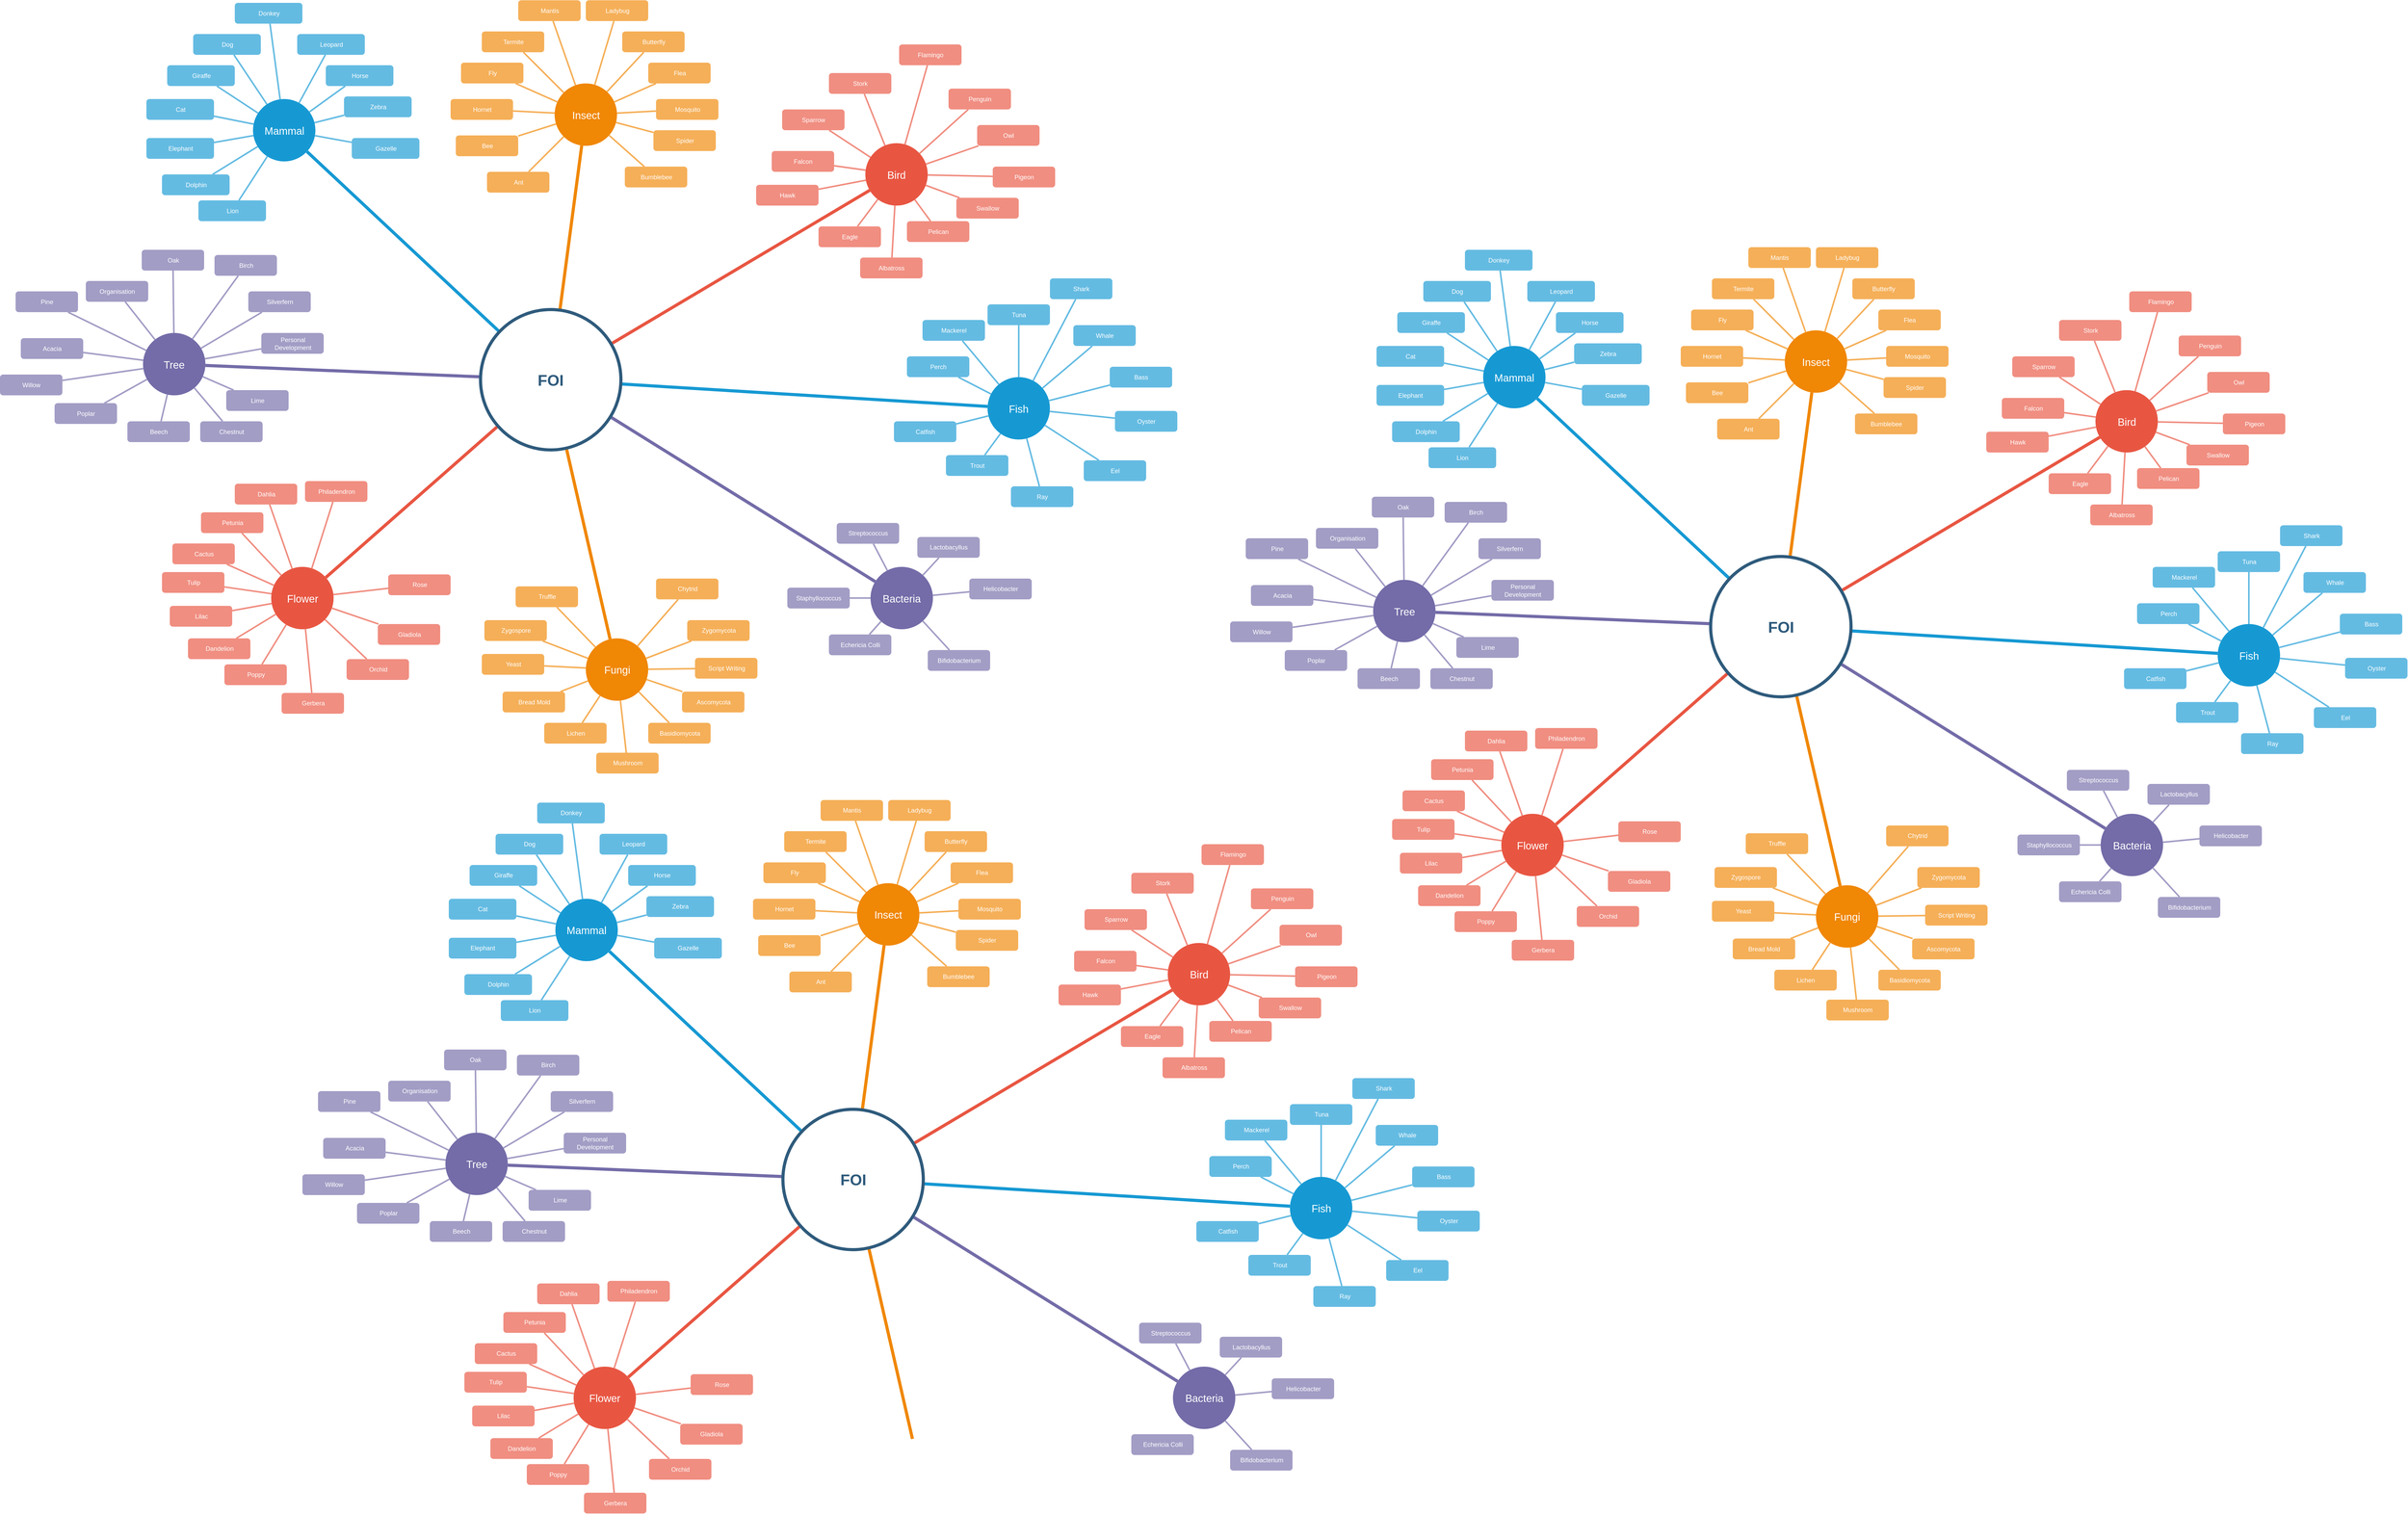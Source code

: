 <mxfile version="16.5.1" type="device"><diagram id="6a731a19-8d31-9384-78a2-239565b7b9f0" name="Page-1"><mxGraphModel dx="3388" dy="2495" grid="1" gridSize="10" guides="1" tooltips="1" connect="1" arrows="1" fold="1" page="1" pageScale="1" pageWidth="4681" pageHeight="3300" background="none" math="0" shadow="0"><root><mxCell id="0"/><mxCell id="1" parent="0"/><mxCell id="1350" value="Mammal" style="ellipse;whiteSpace=wrap;html=1;shadow=0;fontFamily=Helvetica;fontSize=20;fontColor=#FFFFFF;align=center;strokeWidth=3;fillColor=#1699D3;strokeColor=none;" parent="1" vertex="1"><mxGeometry x="523.5" y="271.5" width="120" height="120" as="geometry"/></mxCell><mxCell id="1351" value="Insect" style="ellipse;whiteSpace=wrap;html=1;shadow=0;fontFamily=Helvetica;fontSize=20;fontColor=#FFFFFF;align=center;strokeWidth=3;fillColor=#F08705;strokeColor=none;gradientColor=none;" parent="1" vertex="1"><mxGeometry x="1103.5" y="241.5" width="120" height="120" as="geometry"/></mxCell><mxCell id="1352" value="Bird" style="ellipse;whiteSpace=wrap;html=1;shadow=0;fontFamily=Helvetica;fontSize=20;fontColor=#FFFFFF;align=center;strokeWidth=3;fillColor=#E85642;strokeColor=none;" parent="1" vertex="1"><mxGeometry x="1701" y="356.5" width="120" height="120" as="geometry"/></mxCell><mxCell id="1353" value="Fish" style="ellipse;whiteSpace=wrap;html=1;shadow=0;fontFamily=Helvetica;fontSize=20;fontColor=#FFFFFF;align=center;strokeWidth=3;fillColor=#1699D3;strokeColor=none;" parent="1" vertex="1"><mxGeometry x="1936" y="806.5" width="120" height="120" as="geometry"/></mxCell><mxCell id="1354" value="Bacteria" style="ellipse;whiteSpace=wrap;html=1;shadow=0;fontFamily=Helvetica;fontSize=20;fontColor=#FFFFFF;align=center;strokeWidth=3;fillColor=#736ca8;strokeColor=none;" parent="1" vertex="1"><mxGeometry x="1711" y="1171.5" width="120" height="120" as="geometry"/></mxCell><mxCell id="1355" value="Fungi" style="ellipse;whiteSpace=wrap;html=1;shadow=0;fontFamily=Helvetica;fontSize=20;fontColor=#FFFFFF;align=center;strokeWidth=3;fillColor=#F08705;strokeColor=none;" parent="1" vertex="1"><mxGeometry x="1163.5" y="1309" width="120" height="120" as="geometry"/></mxCell><mxCell id="1356" value="Flower" style="ellipse;whiteSpace=wrap;html=1;shadow=0;fontFamily=Helvetica;fontSize=20;fontColor=#FFFFFF;align=center;strokeWidth=3;fillColor=#E85642;strokeColor=none;" parent="1" vertex="1"><mxGeometry x="558.5" y="1171.5" width="120" height="120" as="geometry"/></mxCell><mxCell id="1357" value="Ant" style="rounded=1;fillColor=#f5af58;strokeColor=none;strokeWidth=3;shadow=0;html=1;fontColor=#FFFFFF;" parent="1" vertex="1"><mxGeometry x="973.5" y="411.5" width="120" height="40" as="geometry"/></mxCell><mxCell id="1358" value="Dolphin" style="rounded=1;fillColor=#64BBE2;strokeColor=none;strokeWidth=3;shadow=0;html=1;fontColor=#FFFFFF;" parent="1" vertex="1"><mxGeometry x="348.5" y="416.5" width="130" height="40" as="geometry"/></mxCell><mxCell id="1359" style="endArrow=none;strokeWidth=6;strokeColor=#1699D3;html=1;" parent="1" source="1515" target="1350" edge="1"><mxGeometry relative="1" as="geometry"/></mxCell><mxCell id="1360" style="endArrow=none;strokeWidth=6;strokeColor=#f08705;html=1;" parent="1" source="1515" target="1351" edge="1"><mxGeometry relative="1" as="geometry"/></mxCell><mxCell id="1361" style="endArrow=none;strokeWidth=6;strokeColor=#E85642;html=1;" parent="1" source="1515" target="1352" edge="1"><mxGeometry relative="1" as="geometry"/></mxCell><mxCell id="1362" style="endArrow=none;strokeWidth=6;strokeColor=#1699D3;html=1;" parent="1" source="1515" target="1353" edge="1"><mxGeometry relative="1" as="geometry"/></mxCell><mxCell id="1363" style="endArrow=none;strokeWidth=6;strokeColor=#736CA8;html=1;" parent="1" source="1515" target="1516" edge="1"><mxGeometry relative="1" as="geometry"/></mxCell><mxCell id="1364" style="endArrow=none;strokeWidth=6;strokeColor=#736ca8;html=1;" parent="1" source="1515" target="1354" edge="1"><mxGeometry relative="1" as="geometry"/></mxCell><mxCell id="1365" value="" style="edgeStyle=none;endArrow=none;strokeWidth=6;strokeColor=#F08705;html=1;" parent="1" source="1515" target="1355" edge="1"><mxGeometry x="181" y="226.5" width="100" height="100" as="geometry"><mxPoint x="181" y="326.5" as="sourcePoint"/><mxPoint x="281" y="226.5" as="targetPoint"/></mxGeometry></mxCell><mxCell id="1366" value="" style="edgeStyle=none;endArrow=none;strokeWidth=6;strokeColor=#E85642;html=1;" parent="1" source="1515" target="1356" edge="1"><mxGeometry x="181" y="226.5" width="100" height="100" as="geometry"><mxPoint x="181" y="326.5" as="sourcePoint"/><mxPoint x="281" y="226.5" as="targetPoint"/></mxGeometry></mxCell><mxCell id="1367" value="Lion" style="rounded=1;fillColor=#64BBE2;strokeColor=none;strokeWidth=3;shadow=0;html=1;fontColor=#FFFFFF;" parent="1" vertex="1"><mxGeometry x="418.5" y="466.5" width="130" height="40" as="geometry"/></mxCell><mxCell id="1368" value="Elephant" style="rounded=1;fillColor=#64BBE2;strokeColor=none;strokeWidth=3;shadow=0;html=1;fontColor=#FFFFFF;" parent="1" vertex="1"><mxGeometry x="318.5" y="346.5" width="130" height="40" as="geometry"/></mxCell><mxCell id="1369" value="Cat" style="rounded=1;fillColor=#64BBE2;strokeColor=none;strokeWidth=3;shadow=0;html=1;fontColor=#FFFFFF;" parent="1" vertex="1"><mxGeometry x="318.5" y="271.5" width="130" height="40" as="geometry"/></mxCell><mxCell id="1370" value="Giraffe" style="rounded=1;fillColor=#64BBE2;strokeColor=none;strokeWidth=3;shadow=0;html=1;fontColor=#FFFFFF;" parent="1" vertex="1"><mxGeometry x="358.5" y="206.5" width="130" height="40" as="geometry"/></mxCell><mxCell id="1371" value="Dog" style="rounded=1;fillColor=#64BBE2;strokeColor=none;strokeWidth=3;shadow=0;html=1;fontColor=#FFFFFF;" parent="1" vertex="1"><mxGeometry x="408.5" y="146.5" width="130" height="40" as="geometry"/></mxCell><mxCell id="1372" value="Donkey" style="rounded=1;fillColor=#64BBE2;strokeColor=none;strokeWidth=3;shadow=0;html=1;fontColor=#FFFFFF;" parent="1" vertex="1"><mxGeometry x="488.5" y="86.5" width="130" height="40" as="geometry"/></mxCell><mxCell id="1373" value="Leopard" style="rounded=1;fillColor=#64BBE2;strokeColor=none;strokeWidth=3;shadow=0;html=1;fontColor=#FFFFFF;" parent="1" vertex="1"><mxGeometry x="608.5" y="146.5" width="130" height="40" as="geometry"/></mxCell><mxCell id="1374" value="Horse" style="rounded=1;fillColor=#64BBE2;strokeColor=none;strokeWidth=3;shadow=0;html=1;fontColor=#FFFFFF;" parent="1" vertex="1"><mxGeometry x="663.5" y="206.5" width="130" height="40" as="geometry"/></mxCell><mxCell id="1375" value="Zebra" style="rounded=1;fillColor=#64BBE2;strokeColor=none;strokeWidth=3;shadow=0;html=1;fontColor=#FFFFFF;" parent="1" vertex="1"><mxGeometry x="698.5" y="266.5" width="130" height="40" as="geometry"/></mxCell><mxCell id="1376" value="Gazelle" style="rounded=1;fillColor=#64BBE2;strokeColor=none;strokeWidth=3;shadow=0;html=1;fontColor=#FFFFFF;" parent="1" vertex="1"><mxGeometry x="713.5" y="346.5" width="130" height="40" as="geometry"/></mxCell><mxCell id="1377" value="" style="edgeStyle=none;endArrow=none;strokeWidth=3;strokeColor=#64BBE2;html=1;" parent="1" source="1350" target="1376" edge="1"><mxGeometry x="-221.5" y="56.5" width="100" height="100" as="geometry"><mxPoint x="-221.5" y="156.5" as="sourcePoint"/><mxPoint x="-121.5" y="56.5" as="targetPoint"/></mxGeometry></mxCell><mxCell id="1378" value="" style="edgeStyle=none;endArrow=none;strokeWidth=3;strokeColor=#64BBE2;html=1;" parent="1" source="1350" target="1367" edge="1"><mxGeometry x="-221.5" y="56.5" width="100" height="100" as="geometry"><mxPoint x="-221.5" y="156.5" as="sourcePoint"/><mxPoint x="-121.5" y="56.5" as="targetPoint"/></mxGeometry></mxCell><mxCell id="1379" value="" style="edgeStyle=none;endArrow=none;strokeWidth=3;strokeColor=#64BBE2;html=1;" parent="1" source="1350" target="1358" edge="1"><mxGeometry x="-221.5" y="56.5" width="100" height="100" as="geometry"><mxPoint x="-221.5" y="156.5" as="sourcePoint"/><mxPoint x="-121.5" y="56.5" as="targetPoint"/></mxGeometry></mxCell><mxCell id="1380" value="" style="edgeStyle=none;endArrow=none;strokeWidth=3;strokeColor=#64BBE2;html=1;" parent="1" source="1350" target="1368" edge="1"><mxGeometry x="-221.5" y="56.5" width="100" height="100" as="geometry"><mxPoint x="-221.5" y="156.5" as="sourcePoint"/><mxPoint x="-121.5" y="56.5" as="targetPoint"/></mxGeometry></mxCell><mxCell id="1381" value="" style="edgeStyle=none;endArrow=none;strokeWidth=3;strokeColor=#64BBE2;html=1;" parent="1" source="1350" target="1369" edge="1"><mxGeometry x="-221.5" y="56.5" width="100" height="100" as="geometry"><mxPoint x="-221.5" y="156.5" as="sourcePoint"/><mxPoint x="-121.5" y="56.5" as="targetPoint"/></mxGeometry></mxCell><mxCell id="1382" value="" style="edgeStyle=none;endArrow=none;strokeWidth=3;strokeColor=#64BBE2;html=1;" parent="1" source="1350" target="1370" edge="1"><mxGeometry x="-221.5" y="56.5" width="100" height="100" as="geometry"><mxPoint x="-221.5" y="156.5" as="sourcePoint"/><mxPoint x="-121.5" y="56.5" as="targetPoint"/></mxGeometry></mxCell><mxCell id="1383" value="" style="edgeStyle=none;endArrow=none;strokeWidth=3;strokeColor=#64BBE2;html=1;" parent="1" source="1350" target="1371" edge="1"><mxGeometry x="-221.5" y="56.5" width="100" height="100" as="geometry"><mxPoint x="-221.5" y="156.5" as="sourcePoint"/><mxPoint x="-121.5" y="56.5" as="targetPoint"/></mxGeometry></mxCell><mxCell id="1384" value="" style="edgeStyle=none;endArrow=none;strokeWidth=3;strokeColor=#64BBE2;html=1;" parent="1" source="1350" target="1372" edge="1"><mxGeometry x="-221.5" y="56.5" width="100" height="100" as="geometry"><mxPoint x="-221.5" y="156.5" as="sourcePoint"/><mxPoint x="-121.5" y="56.5" as="targetPoint"/></mxGeometry></mxCell><mxCell id="1385" value="" style="edgeStyle=none;endArrow=none;strokeWidth=3;strokeColor=#64BBE2;html=1;" parent="1" source="1350" target="1373" edge="1"><mxGeometry x="-221.5" y="56.5" width="100" height="100" as="geometry"><mxPoint x="-221.5" y="156.5" as="sourcePoint"/><mxPoint x="-121.5" y="56.5" as="targetPoint"/></mxGeometry></mxCell><mxCell id="1386" value="" style="edgeStyle=none;endArrow=none;strokeWidth=3;strokeColor=#64BBE2;html=1;" parent="1" source="1350" target="1374" edge="1"><mxGeometry x="-221.5" y="56.5" width="100" height="100" as="geometry"><mxPoint x="-221.5" y="156.5" as="sourcePoint"/><mxPoint x="-121.5" y="56.5" as="targetPoint"/></mxGeometry></mxCell><mxCell id="1387" value="" style="edgeStyle=none;endArrow=none;strokeWidth=3;strokeColor=#64BBE2;html=1;" parent="1" source="1350" target="1375" edge="1"><mxGeometry x="-221.5" y="56.5" width="100" height="100" as="geometry"><mxPoint x="-221.5" y="156.5" as="sourcePoint"/><mxPoint x="-121.5" y="56.5" as="targetPoint"/></mxGeometry></mxCell><mxCell id="1388" value="Bee" style="rounded=1;fillColor=#f5af58;strokeColor=none;strokeWidth=3;shadow=0;html=1;fontColor=#FFFFFF;" parent="1" vertex="1"><mxGeometry x="913.5" y="341.5" width="120" height="40" as="geometry"/></mxCell><mxCell id="1389" value="Hornet" style="rounded=1;fillColor=#f5af58;strokeColor=none;strokeWidth=3;shadow=0;html=1;fontColor=#FFFFFF;" parent="1" vertex="1"><mxGeometry x="903.5" y="271.5" width="120" height="40" as="geometry"/></mxCell><mxCell id="1390" value="Fly" style="rounded=1;fillColor=#f5af58;strokeColor=none;strokeWidth=3;shadow=0;html=1;fontColor=#FFFFFF;" parent="1" vertex="1"><mxGeometry x="923.5" y="201.5" width="120" height="40" as="geometry"/></mxCell><mxCell id="1391" value="Termite" style="rounded=1;fillColor=#f5af58;strokeColor=none;strokeWidth=3;shadow=0;html=1;fontColor=#FFFFFF;" parent="1" vertex="1"><mxGeometry x="963.5" y="141.5" width="120" height="40" as="geometry"/></mxCell><mxCell id="1392" value="Mantis" style="rounded=1;fillColor=#f5af58;strokeColor=none;strokeWidth=3;shadow=0;html=1;fontColor=#FFFFFF;" parent="1" vertex="1"><mxGeometry x="1033.5" y="81.5" width="120" height="40" as="geometry"/></mxCell><mxCell id="1393" value="Ladybug" style="rounded=1;fillColor=#f5af58;strokeColor=none;strokeWidth=3;shadow=0;html=1;fontColor=#FFFFFF;" parent="1" vertex="1"><mxGeometry x="1163.5" y="81.5" width="120" height="40" as="geometry"/></mxCell><mxCell id="1394" value="Butterfly" style="rounded=1;fillColor=#f5af58;strokeColor=none;strokeWidth=3;shadow=0;html=1;fontColor=#FFFFFF;" parent="1" vertex="1"><mxGeometry x="1233.5" y="141.5" width="120" height="40" as="geometry"/></mxCell><mxCell id="1395" value="Flea" style="rounded=1;fillColor=#f5af58;strokeColor=none;strokeWidth=3;shadow=0;html=1;fontColor=#FFFFFF;" parent="1" vertex="1"><mxGeometry x="1283.5" y="201.5" width="120" height="40" as="geometry"/></mxCell><mxCell id="1396" value="Mosquito" style="rounded=1;fillColor=#f5af58;strokeColor=none;strokeWidth=3;shadow=0;html=1;fontColor=#FFFFFF;" parent="1" vertex="1"><mxGeometry x="1298.5" y="271.5" width="120" height="40" as="geometry"/></mxCell><mxCell id="1397" value="Spider" style="rounded=1;fillColor=#f5af58;strokeColor=none;strokeWidth=3;shadow=0;html=1;fontColor=#FFFFFF;" parent="1" vertex="1"><mxGeometry x="1293.5" y="331.5" width="120" height="40" as="geometry"/></mxCell><mxCell id="1398" value="Bumblebee" style="rounded=1;fillColor=#f5af58;strokeColor=none;strokeWidth=3;shadow=0;html=1;fontColor=#FFFFFF;" parent="1" vertex="1"><mxGeometry x="1238.5" y="401.5" width="120" height="40" as="geometry"/></mxCell><mxCell id="1399" value="" style="edgeStyle=none;endArrow=none;strokeWidth=3;strokeColor=#F5AF58;html=1;" parent="1" source="1351" target="1357" edge="1"><mxGeometry x="3.5" y="21.5" width="100" height="100" as="geometry"><mxPoint x="3.5" y="121.5" as="sourcePoint"/><mxPoint x="103.5" y="21.5" as="targetPoint"/></mxGeometry></mxCell><mxCell id="1400" value="" style="edgeStyle=none;endArrow=none;strokeWidth=3;strokeColor=#F5AF58;html=1;" parent="1" source="1351" target="1388" edge="1"><mxGeometry x="3.5" y="21.5" width="100" height="100" as="geometry"><mxPoint x="3.5" y="121.5" as="sourcePoint"/><mxPoint x="103.5" y="21.5" as="targetPoint"/></mxGeometry></mxCell><mxCell id="1401" value="" style="edgeStyle=none;endArrow=none;strokeWidth=3;strokeColor=#F5AF58;html=1;" parent="1" source="1351" target="1389" edge="1"><mxGeometry x="3.5" y="21.5" width="100" height="100" as="geometry"><mxPoint x="3.5" y="121.5" as="sourcePoint"/><mxPoint x="103.5" y="21.5" as="targetPoint"/></mxGeometry></mxCell><mxCell id="1402" value="" style="edgeStyle=none;endArrow=none;strokeWidth=3;strokeColor=#F5AF58;html=1;" parent="1" source="1351" target="1390" edge="1"><mxGeometry x="3.5" y="21.5" width="100" height="100" as="geometry"><mxPoint x="3.5" y="121.5" as="sourcePoint"/><mxPoint x="103.5" y="21.5" as="targetPoint"/></mxGeometry></mxCell><mxCell id="1403" value="" style="edgeStyle=none;endArrow=none;strokeWidth=3;strokeColor=#F5AF58;html=1;" parent="1" source="1351" target="1391" edge="1"><mxGeometry x="3.5" y="21.5" width="100" height="100" as="geometry"><mxPoint x="3.5" y="121.5" as="sourcePoint"/><mxPoint x="103.5" y="21.5" as="targetPoint"/></mxGeometry></mxCell><mxCell id="1404" value="" style="edgeStyle=none;endArrow=none;strokeWidth=3;strokeColor=#F5AF58;html=1;" parent="1" source="1351" target="1392" edge="1"><mxGeometry x="3.5" y="21.5" width="100" height="100" as="geometry"><mxPoint x="3.5" y="121.5" as="sourcePoint"/><mxPoint x="103.5" y="21.5" as="targetPoint"/></mxGeometry></mxCell><mxCell id="1405" value="" style="edgeStyle=none;endArrow=none;strokeWidth=3;strokeColor=#F5AF58;html=1;" parent="1" source="1351" target="1393" edge="1"><mxGeometry x="3.5" y="21.5" width="100" height="100" as="geometry"><mxPoint x="3.5" y="121.5" as="sourcePoint"/><mxPoint x="103.5" y="21.5" as="targetPoint"/></mxGeometry></mxCell><mxCell id="1406" value="" style="edgeStyle=none;endArrow=none;strokeWidth=3;strokeColor=#F5AF58;html=1;" parent="1" source="1351" target="1394" edge="1"><mxGeometry x="3.5" y="21.5" width="100" height="100" as="geometry"><mxPoint x="3.5" y="121.5" as="sourcePoint"/><mxPoint x="103.5" y="21.5" as="targetPoint"/></mxGeometry></mxCell><mxCell id="1407" value="" style="edgeStyle=none;endArrow=none;strokeWidth=3;strokeColor=#F5AF58;html=1;" parent="1" source="1351" target="1395" edge="1"><mxGeometry x="3.5" y="21.5" width="100" height="100" as="geometry"><mxPoint x="3.5" y="121.5" as="sourcePoint"/><mxPoint x="103.5" y="21.5" as="targetPoint"/></mxGeometry></mxCell><mxCell id="1408" value="" style="edgeStyle=none;endArrow=none;strokeWidth=3;strokeColor=#F5AF58;html=1;" parent="1" source="1351" target="1396" edge="1"><mxGeometry x="3.5" y="21.5" width="100" height="100" as="geometry"><mxPoint x="3.5" y="121.5" as="sourcePoint"/><mxPoint x="103.5" y="21.5" as="targetPoint"/></mxGeometry></mxCell><mxCell id="1409" value="" style="edgeStyle=none;endArrow=none;strokeWidth=3;strokeColor=#F5AF58;html=1;" parent="1" source="1351" target="1397" edge="1"><mxGeometry x="3.5" y="21.5" width="100" height="100" as="geometry"><mxPoint x="3.5" y="121.5" as="sourcePoint"/><mxPoint x="103.5" y="21.5" as="targetPoint"/></mxGeometry></mxCell><mxCell id="1410" value="" style="edgeStyle=none;endArrow=none;strokeWidth=3;strokeColor=#F5AF58;html=1;" parent="1" source="1351" target="1398" edge="1"><mxGeometry x="3.5" y="21.5" width="100" height="100" as="geometry"><mxPoint x="3.5" y="121.5" as="sourcePoint"/><mxPoint x="103.5" y="21.5" as="targetPoint"/></mxGeometry></mxCell><mxCell id="1411" value="Eagle" style="rounded=1;fillColor=#f08e81;strokeColor=none;strokeWidth=3;shadow=0;html=1;fontColor=#FFFFFF;" parent="1" vertex="1"><mxGeometry x="1611" y="516.5" width="120" height="40" as="geometry"/></mxCell><mxCell id="1412" value="Pigeon" style="rounded=1;fillColor=#f08e81;strokeColor=none;strokeWidth=3;shadow=0;html=1;fontColor=#FFFFFF;" parent="1" vertex="1"><mxGeometry x="1946" y="401.5" width="120" height="40" as="geometry"/></mxCell><mxCell id="1413" value="Hawk" style="rounded=1;fillColor=#f08e81;strokeColor=none;strokeWidth=3;shadow=0;html=1;fontColor=#FFFFFF;" parent="1" vertex="1"><mxGeometry x="1491" y="436.5" width="120" height="40" as="geometry"/></mxCell><mxCell id="1414" value="Falcon" style="rounded=1;fillColor=#f08e81;strokeColor=none;strokeWidth=3;shadow=0;html=1;fontColor=#FFFFFF;" parent="1" vertex="1"><mxGeometry x="1521" y="371.5" width="120" height="40" as="geometry"/></mxCell><mxCell id="1415" value="Sparrow" style="rounded=1;fillColor=#f08e81;strokeColor=none;strokeWidth=3;shadow=0;html=1;fontColor=#FFFFFF;" parent="1" vertex="1"><mxGeometry x="1541" y="291.5" width="120" height="40" as="geometry"/></mxCell><mxCell id="1416" value="Stork" style="rounded=1;fillColor=#f08e81;strokeColor=none;strokeWidth=3;shadow=0;html=1;fontColor=#FFFFFF;" parent="1" vertex="1"><mxGeometry x="1631" y="221.5" width="120" height="40" as="geometry"/></mxCell><mxCell id="1417" value="Flamingo" style="rounded=1;fillColor=#f08e81;strokeColor=none;strokeWidth=3;shadow=0;html=1;fontColor=#FFFFFF;" parent="1" vertex="1"><mxGeometry x="1766" y="166.5" width="120" height="40" as="geometry"/></mxCell><mxCell id="1418" value="Penguin" style="rounded=1;fillColor=#f08e81;strokeColor=none;strokeWidth=3;shadow=0;html=1;fontColor=#FFFFFF;" parent="1" vertex="1"><mxGeometry x="1861" y="251.5" width="120" height="40" as="geometry"/></mxCell><mxCell id="1419" value="Owl" style="rounded=1;fillColor=#f08e81;strokeColor=none;strokeWidth=3;shadow=0;html=1;fontColor=#FFFFFF;" parent="1" vertex="1"><mxGeometry x="1916" y="321.5" width="120" height="40" as="geometry"/></mxCell><mxCell id="1420" value="Albatross" style="rounded=1;fillColor=#f08e81;strokeColor=none;strokeWidth=3;shadow=0;html=1;fontColor=#FFFFFF;" parent="1" vertex="1"><mxGeometry x="1691" y="576.5" width="120" height="40" as="geometry"/></mxCell><mxCell id="1421" value="Pelican" style="rounded=1;fillColor=#f08e81;strokeColor=none;strokeWidth=3;shadow=0;html=1;fontColor=#FFFFFF;" parent="1" vertex="1"><mxGeometry x="1781" y="506.5" width="120" height="40" as="geometry"/></mxCell><mxCell id="1422" value="Swallow" style="rounded=1;fillColor=#f08e81;strokeColor=none;strokeWidth=3;shadow=0;html=1;fontColor=#FFFFFF;" parent="1" vertex="1"><mxGeometry x="1876" y="461.5" width="120" height="40" as="geometry"/></mxCell><mxCell id="1423" value="" style="edgeStyle=none;endArrow=none;strokeWidth=3;strokeColor=#F08E81;html=1;" parent="1" source="1352" target="1411" edge="1"><mxGeometry x="31" y="106.5" width="100" height="100" as="geometry"><mxPoint x="31" y="206.5" as="sourcePoint"/><mxPoint x="131" y="106.5" as="targetPoint"/></mxGeometry></mxCell><mxCell id="1424" value="" style="edgeStyle=none;endArrow=none;strokeWidth=3;strokeColor=#F08E81;html=1;" parent="1" source="1352" target="1413" edge="1"><mxGeometry x="31" y="106.5" width="100" height="100" as="geometry"><mxPoint x="31" y="206.5" as="sourcePoint"/><mxPoint x="131" y="106.5" as="targetPoint"/></mxGeometry></mxCell><mxCell id="1425" value="" style="edgeStyle=none;endArrow=none;strokeWidth=3;strokeColor=#F08E81;html=1;" parent="1" source="1352" target="1414" edge="1"><mxGeometry x="31" y="106.5" width="100" height="100" as="geometry"><mxPoint x="31" y="206.5" as="sourcePoint"/><mxPoint x="131" y="106.5" as="targetPoint"/></mxGeometry></mxCell><mxCell id="1426" value="" style="edgeStyle=none;endArrow=none;strokeWidth=3;strokeColor=#F08E81;html=1;" parent="1" source="1352" target="1415" edge="1"><mxGeometry x="31" y="106.5" width="100" height="100" as="geometry"><mxPoint x="31" y="206.5" as="sourcePoint"/><mxPoint x="131" y="106.5" as="targetPoint"/></mxGeometry></mxCell><mxCell id="1427" value="" style="edgeStyle=none;endArrow=none;strokeWidth=3;strokeColor=#F08E81;html=1;" parent="1" source="1352" target="1416" edge="1"><mxGeometry x="31" y="106.5" width="100" height="100" as="geometry"><mxPoint x="31" y="206.5" as="sourcePoint"/><mxPoint x="131" y="106.5" as="targetPoint"/></mxGeometry></mxCell><mxCell id="1428" value="" style="edgeStyle=none;endArrow=none;strokeWidth=3;strokeColor=#F08E81;html=1;" parent="1" source="1352" target="1417" edge="1"><mxGeometry x="31" y="106.5" width="100" height="100" as="geometry"><mxPoint x="31" y="206.5" as="sourcePoint"/><mxPoint x="131" y="106.5" as="targetPoint"/></mxGeometry></mxCell><mxCell id="1429" value="" style="edgeStyle=none;endArrow=none;strokeWidth=3;strokeColor=#F08E81;html=1;" parent="1" source="1352" target="1418" edge="1"><mxGeometry x="31" y="106.5" width="100" height="100" as="geometry"><mxPoint x="31" y="206.5" as="sourcePoint"/><mxPoint x="131" y="106.5" as="targetPoint"/></mxGeometry></mxCell><mxCell id="1430" value="" style="edgeStyle=none;endArrow=none;strokeWidth=3;strokeColor=#F08E81;html=1;" parent="1" source="1352" target="1419" edge="1"><mxGeometry x="31" y="106.5" width="100" height="100" as="geometry"><mxPoint x="31" y="206.5" as="sourcePoint"/><mxPoint x="131" y="106.5" as="targetPoint"/></mxGeometry></mxCell><mxCell id="1431" value="" style="edgeStyle=none;endArrow=none;strokeWidth=3;strokeColor=#F08E81;html=1;" parent="1" source="1352" target="1412" edge="1"><mxGeometry x="31" y="106.5" width="100" height="100" as="geometry"><mxPoint x="31" y="206.5" as="sourcePoint"/><mxPoint x="131" y="106.5" as="targetPoint"/></mxGeometry></mxCell><mxCell id="1432" value="" style="edgeStyle=none;endArrow=none;strokeWidth=3;strokeColor=#F08E81;html=1;" parent="1" source="1352" target="1422" edge="1"><mxGeometry x="31" y="106.5" width="100" height="100" as="geometry"><mxPoint x="31" y="206.5" as="sourcePoint"/><mxPoint x="131" y="106.5" as="targetPoint"/></mxGeometry></mxCell><mxCell id="1433" value="" style="edgeStyle=none;endArrow=none;strokeWidth=3;strokeColor=#F08E81;html=1;" parent="1" source="1352" target="1421" edge="1"><mxGeometry x="31" y="106.5" width="100" height="100" as="geometry"><mxPoint x="31" y="206.5" as="sourcePoint"/><mxPoint x="131" y="106.5" as="targetPoint"/></mxGeometry></mxCell><mxCell id="1434" value="" style="edgeStyle=none;endArrow=none;strokeWidth=3;strokeColor=#F08E81;html=1;" parent="1" source="1352" target="1420" edge="1"><mxGeometry x="31" y="106.5" width="100" height="100" as="geometry"><mxPoint x="31" y="206.5" as="sourcePoint"/><mxPoint x="131" y="106.5" as="targetPoint"/></mxGeometry></mxCell><mxCell id="1435" value="Perch" style="rounded=1;fillColor=#64BBE2;strokeColor=none;strokeWidth=3;shadow=0;html=1;fontColor=#FFFFFF;" parent="1" vertex="1"><mxGeometry x="1781" y="766.5" width="120" height="40" as="geometry"/></mxCell><mxCell id="1436" value="Mackerel" style="rounded=1;fillColor=#64BBE2;strokeColor=none;strokeWidth=3;shadow=0;html=1;fontColor=#FFFFFF;" parent="1" vertex="1"><mxGeometry x="1811" y="696.5" width="120" height="40" as="geometry"/></mxCell><mxCell id="1437" value="Tuna" style="rounded=1;fillColor=#64BBE2;strokeColor=none;strokeWidth=3;shadow=0;html=1;fontColor=#FFFFFF;" parent="1" vertex="1"><mxGeometry x="1936" y="666.5" width="120" height="40" as="geometry"/></mxCell><mxCell id="1438" value="Shark" style="rounded=1;fillColor=#64BBE2;strokeColor=none;strokeWidth=3;shadow=0;html=1;fontColor=#FFFFFF;" parent="1" vertex="1"><mxGeometry x="2056" y="616.5" width="120" height="40" as="geometry"/></mxCell><mxCell id="1439" value="Whale" style="rounded=1;fillColor=#64BBE2;strokeColor=none;strokeWidth=3;shadow=0;html=1;fontColor=#FFFFFF;" parent="1" vertex="1"><mxGeometry x="2101" y="706.5" width="120" height="40" as="geometry"/></mxCell><mxCell id="1440" value="Bass" style="rounded=1;fillColor=#64BBE2;strokeColor=none;strokeWidth=3;shadow=0;html=1;fontColor=#FFFFFF;" parent="1" vertex="1"><mxGeometry x="2171" y="786.5" width="120" height="40" as="geometry"/></mxCell><mxCell id="1441" value="Eel" style="rounded=1;fillColor=#64BBE2;strokeColor=none;strokeWidth=3;shadow=0;html=1;fontColor=#FFFFFF;" parent="1" vertex="1"><mxGeometry x="2121" y="966.5" width="120" height="40" as="geometry"/></mxCell><mxCell id="1442" value="Oyster" style="rounded=1;fillColor=#64BBE2;strokeColor=none;strokeWidth=3;shadow=0;html=1;fontColor=#FFFFFF;" parent="1" vertex="1"><mxGeometry x="2181" y="871.5" width="120" height="40" as="geometry"/></mxCell><mxCell id="1443" value="Ray" style="rounded=1;fillColor=#64BBE2;strokeColor=none;strokeWidth=3;shadow=0;html=1;fontColor=#FFFFFF;" parent="1" vertex="1"><mxGeometry x="1981" y="1016.5" width="120" height="40" as="geometry"/></mxCell><mxCell id="1444" value="Trout" style="rounded=1;fillColor=#64BBE2;strokeColor=none;strokeWidth=3;shadow=0;html=1;fontColor=#FFFFFF;" parent="1" vertex="1"><mxGeometry x="1856" y="956.5" width="120" height="40" as="geometry"/></mxCell><mxCell id="1445" value="Catfish" style="rounded=1;fillColor=#64BBE2;strokeColor=none;strokeWidth=3;shadow=0;html=1;fontColor=#FFFFFF;" parent="1" vertex="1"><mxGeometry x="1756" y="891.5" width="120" height="40" as="geometry"/></mxCell><mxCell id="1446" value="" style="edgeStyle=none;endArrow=none;strokeWidth=3;strokeColor=#64BBE2;html=1;" parent="1" source="1353" target="1435" edge="1"><mxGeometry x="-24" y="196.5" width="100" height="100" as="geometry"><mxPoint x="-24" y="296.5" as="sourcePoint"/><mxPoint x="76" y="196.5" as="targetPoint"/></mxGeometry></mxCell><mxCell id="1447" value="" style="edgeStyle=none;endArrow=none;strokeWidth=3;strokeColor=#64BBE2;html=1;" parent="1" source="1353" target="1436" edge="1"><mxGeometry x="-24" y="196.5" width="100" height="100" as="geometry"><mxPoint x="-24" y="296.5" as="sourcePoint"/><mxPoint x="76" y="196.5" as="targetPoint"/></mxGeometry></mxCell><mxCell id="1448" value="" style="edgeStyle=none;endArrow=none;strokeWidth=3;strokeColor=#64BBE2;html=1;" parent="1" source="1353" target="1437" edge="1"><mxGeometry x="-24" y="196.5" width="100" height="100" as="geometry"><mxPoint x="-24" y="296.5" as="sourcePoint"/><mxPoint x="76" y="196.5" as="targetPoint"/></mxGeometry></mxCell><mxCell id="1449" value="" style="edgeStyle=none;endArrow=none;strokeWidth=3;strokeColor=#64BBE2;html=1;" parent="1" source="1353" target="1438" edge="1"><mxGeometry x="-24" y="196.5" width="100" height="100" as="geometry"><mxPoint x="-24" y="296.5" as="sourcePoint"/><mxPoint x="76" y="196.5" as="targetPoint"/></mxGeometry></mxCell><mxCell id="1450" value="" style="edgeStyle=none;endArrow=none;strokeWidth=3;strokeColor=#64BBE2;html=1;" parent="1" source="1353" target="1439" edge="1"><mxGeometry x="-24" y="196.5" width="100" height="100" as="geometry"><mxPoint x="-24" y="296.5" as="sourcePoint"/><mxPoint x="76" y="196.5" as="targetPoint"/></mxGeometry></mxCell><mxCell id="1451" value="" style="edgeStyle=none;endArrow=none;strokeWidth=3;strokeColor=#64BBE2;html=1;" parent="1" source="1353" target="1440" edge="1"><mxGeometry x="-24" y="196.5" width="100" height="100" as="geometry"><mxPoint x="-24" y="296.5" as="sourcePoint"/><mxPoint x="76" y="196.5" as="targetPoint"/></mxGeometry></mxCell><mxCell id="1452" value="" style="edgeStyle=none;endArrow=none;strokeWidth=3;strokeColor=#64BBE2;html=1;" parent="1" source="1353" target="1442" edge="1"><mxGeometry x="-24" y="196.5" width="100" height="100" as="geometry"><mxPoint x="-24" y="296.5" as="sourcePoint"/><mxPoint x="76" y="196.5" as="targetPoint"/></mxGeometry></mxCell><mxCell id="1453" value="" style="edgeStyle=none;endArrow=none;strokeWidth=3;strokeColor=#64BBE2;html=1;" parent="1" source="1353" target="1441" edge="1"><mxGeometry x="-24" y="196.5" width="100" height="100" as="geometry"><mxPoint x="-24" y="296.5" as="sourcePoint"/><mxPoint x="76" y="196.5" as="targetPoint"/></mxGeometry></mxCell><mxCell id="1454" value="" style="edgeStyle=none;endArrow=none;strokeWidth=3;strokeColor=#64BBE2;html=1;" parent="1" source="1353" target="1443" edge="1"><mxGeometry x="-24" y="196.5" width="100" height="100" as="geometry"><mxPoint x="-24" y="296.5" as="sourcePoint"/><mxPoint x="76" y="196.5" as="targetPoint"/></mxGeometry></mxCell><mxCell id="1455" value="" style="edgeStyle=none;endArrow=none;strokeWidth=3;strokeColor=#64BBE2;html=1;" parent="1" source="1353" target="1444" edge="1"><mxGeometry x="-24" y="196.5" width="100" height="100" as="geometry"><mxPoint x="-24" y="296.5" as="sourcePoint"/><mxPoint x="76" y="196.5" as="targetPoint"/></mxGeometry></mxCell><mxCell id="1456" value="" style="edgeStyle=none;endArrow=none;strokeWidth=3;strokeColor=#64BBE2;html=1;" parent="1" source="1353" target="1445" edge="1"><mxGeometry x="-24" y="196.5" width="100" height="100" as="geometry"><mxPoint x="-24" y="296.5" as="sourcePoint"/><mxPoint x="76" y="196.5" as="targetPoint"/></mxGeometry></mxCell><mxCell id="1457" value="Streptococcus" style="rounded=1;fillColor=#a29dc5;strokeColor=none;strokeWidth=3;shadow=0;html=1;fontColor=#FFFFFF;" parent="1" vertex="1"><mxGeometry x="1646" y="1087" width="120" height="40" as="geometry"/></mxCell><mxCell id="1458" value="Echericia Colli" style="rounded=1;fillColor=#a29dc5;strokeColor=none;strokeWidth=3;shadow=0;html=1;fontColor=#FFFFFF;" parent="1" vertex="1"><mxGeometry x="1631" y="1301.5" width="120" height="40" as="geometry"/></mxCell><mxCell id="1459" value="Lactobacyllus" style="rounded=1;fillColor=#a29dc5;strokeColor=none;strokeWidth=3;shadow=0;html=1;fontColor=#FFFFFF;" parent="1" vertex="1"><mxGeometry x="1801" y="1114" width="120" height="40" as="geometry"/></mxCell><mxCell id="1460" value="Helicobacter" style="rounded=1;fillColor=#a29dc5;strokeColor=none;strokeWidth=3;shadow=0;html=1;fontColor=#FFFFFF;" parent="1" vertex="1"><mxGeometry x="1901" y="1194" width="120" height="40" as="geometry"/></mxCell><mxCell id="1461" value="Bifidobacterium" style="rounded=1;fillColor=#a29dc5;strokeColor=none;strokeWidth=3;shadow=0;html=1;fontColor=#FFFFFF;" parent="1" vertex="1"><mxGeometry x="1821" y="1331.5" width="120" height="40" as="geometry"/></mxCell><mxCell id="1462" value="Staphyllococcus" style="rounded=1;fillColor=#a29dc5;strokeColor=none;strokeWidth=3;shadow=0;html=1;fontColor=#FFFFFF;" parent="1" vertex="1"><mxGeometry x="1551" y="1211.5" width="120" height="40" as="geometry"/></mxCell><mxCell id="1463" value="" style="edgeStyle=none;endArrow=none;strokeWidth=3;strokeColor=#A29DC5;html=1;" parent="1" source="1354" target="1460" edge="1"><mxGeometry x="251" y="-103.5" width="100" height="100" as="geometry"><mxPoint x="251" y="-3.5" as="sourcePoint"/><mxPoint x="351" y="-103.5" as="targetPoint"/></mxGeometry></mxCell><mxCell id="1464" value="" style="edgeStyle=none;endArrow=none;strokeWidth=3;strokeColor=#A29DC5;html=1;" parent="1" source="1354" target="1461" edge="1"><mxGeometry x="251" y="-103.5" width="100" height="100" as="geometry"><mxPoint x="251" y="-3.5" as="sourcePoint"/><mxPoint x="351" y="-103.5" as="targetPoint"/></mxGeometry></mxCell><mxCell id="1465" value="" style="edgeStyle=none;endArrow=none;strokeWidth=3;strokeColor=#A29DC5;html=1;" parent="1" source="1354" target="1458" edge="1"><mxGeometry x="251" y="-103.5" width="100" height="100" as="geometry"><mxPoint x="251" y="-3.5" as="sourcePoint"/><mxPoint x="351" y="-103.5" as="targetPoint"/></mxGeometry></mxCell><mxCell id="1466" value="" style="edgeStyle=none;endArrow=none;strokeWidth=3;strokeColor=#A29DC5;html=1;" parent="1" source="1354" target="1462" edge="1"><mxGeometry x="251" y="-103.5" width="100" height="100" as="geometry"><mxPoint x="251" y="-3.5" as="sourcePoint"/><mxPoint x="351" y="-103.5" as="targetPoint"/></mxGeometry></mxCell><mxCell id="1467" value="" style="edgeStyle=none;endArrow=none;strokeWidth=3;strokeColor=#A29DC5;html=1;" parent="1" source="1354" target="1457" edge="1"><mxGeometry x="251" y="-103.5" width="100" height="100" as="geometry"><mxPoint x="251" y="-3.5" as="sourcePoint"/><mxPoint x="351" y="-103.5" as="targetPoint"/></mxGeometry></mxCell><mxCell id="1468" value="Zygomycota" style="rounded=1;fillColor=#f5af58;strokeColor=none;strokeWidth=3;shadow=0;html=1;fontColor=#FFFFFF;" parent="1" vertex="1"><mxGeometry x="1358.5" y="1274" width="120" height="40" as="geometry"/></mxCell><mxCell id="1469" value="Script Writing" style="rounded=1;fillColor=#f5af58;strokeColor=none;strokeWidth=3;shadow=0;html=1;fontColor=#FFFFFF;" parent="1" vertex="1"><mxGeometry x="1373.5" y="1346.5" width="120" height="40" as="geometry"/></mxCell><mxCell id="1470" value="Ascomycota" style="rounded=1;fillColor=#f5af58;strokeColor=none;strokeWidth=3;shadow=0;html=1;fontColor=#FFFFFF;" parent="1" vertex="1"><mxGeometry x="1348.5" y="1411.5" width="120" height="40" as="geometry"/></mxCell><mxCell id="1471" value="Basidiomycota" style="rounded=1;fillColor=#f5af58;strokeColor=none;strokeWidth=3;shadow=0;html=1;fontColor=#FFFFFF;" parent="1" vertex="1"><mxGeometry x="1283.5" y="1471.5" width="120" height="40" as="geometry"/></mxCell><mxCell id="1472" value="Mushroom" style="rounded=1;fillColor=#f5af58;strokeColor=none;strokeWidth=3;shadow=0;html=1;fontColor=#FFFFFF;" parent="1" vertex="1"><mxGeometry x="1183.5" y="1529" width="120" height="40" as="geometry"/></mxCell><mxCell id="1473" value="Lichen" style="rounded=1;fillColor=#f5af58;strokeColor=none;strokeWidth=3;shadow=0;html=1;fontColor=#FFFFFF;" parent="1" vertex="1"><mxGeometry x="1083.5" y="1471.5" width="120" height="40" as="geometry"/></mxCell><mxCell id="1474" value="Bread Mold" style="rounded=1;fillColor=#f5af58;strokeColor=none;strokeWidth=3;shadow=0;html=1;fontColor=#FFFFFF;" parent="1" vertex="1"><mxGeometry x="1003.5" y="1411.5" width="120" height="40" as="geometry"/></mxCell><mxCell id="1475" value="Yeast" style="rounded=1;fillColor=#f5af58;strokeColor=none;strokeWidth=3;shadow=0;html=1;fontColor=#FFFFFF;" parent="1" vertex="1"><mxGeometry x="963.5" y="1339" width="120" height="40" as="geometry"/></mxCell><mxCell id="1476" value="Zygospore" style="rounded=1;fillColor=#f5af58;strokeColor=none;strokeWidth=3;shadow=0;html=1;fontColor=#FFFFFF;" parent="1" vertex="1"><mxGeometry x="968.5" y="1274" width="120" height="40" as="geometry"/></mxCell><mxCell id="1477" value="Truffle" style="rounded=1;fillColor=#f5af58;strokeColor=none;strokeWidth=3;shadow=0;html=1;fontColor=#FFFFFF;" parent="1" vertex="1"><mxGeometry x="1028.5" y="1209" width="120" height="40" as="geometry"/></mxCell><mxCell id="1478" value="Chytrid" style="rounded=1;fillColor=#f5af58;strokeColor=none;strokeWidth=3;shadow=0;html=1;fontColor=#FFFFFF;" parent="1" vertex="1"><mxGeometry x="1298.5" y="1194" width="120" height="40" as="geometry"/></mxCell><mxCell id="1479" value="" style="edgeStyle=none;endArrow=none;strokeWidth=3;strokeColor=#F5AF58;html=1;" parent="1" source="1355" target="1478" edge="1"><mxGeometry x="243.5" y="39" width="100" height="100" as="geometry"><mxPoint x="243.5" y="139" as="sourcePoint"/><mxPoint x="343.5" y="39" as="targetPoint"/></mxGeometry></mxCell><mxCell id="1480" value="" style="edgeStyle=none;endArrow=none;strokeWidth=3;strokeColor=#F5AF58;html=1;" parent="1" source="1355" target="1468" edge="1"><mxGeometry x="243.5" y="39" width="100" height="100" as="geometry"><mxPoint x="243.5" y="139" as="sourcePoint"/><mxPoint x="343.5" y="39" as="targetPoint"/></mxGeometry></mxCell><mxCell id="1481" value="" style="edgeStyle=none;endArrow=none;strokeWidth=3;strokeColor=#F5AF58;html=1;" parent="1" source="1355" target="1469" edge="1"><mxGeometry x="243.5" y="39" width="100" height="100" as="geometry"><mxPoint x="243.5" y="139" as="sourcePoint"/><mxPoint x="343.5" y="39" as="targetPoint"/></mxGeometry></mxCell><mxCell id="1482" value="" style="edgeStyle=none;endArrow=none;strokeWidth=3;strokeColor=#F5AF58;html=1;" parent="1" source="1355" target="1470" edge="1"><mxGeometry x="243.5" y="39" width="100" height="100" as="geometry"><mxPoint x="243.5" y="139" as="sourcePoint"/><mxPoint x="343.5" y="39" as="targetPoint"/></mxGeometry></mxCell><mxCell id="1483" value="" style="edgeStyle=none;endArrow=none;strokeWidth=3;strokeColor=#F5AF58;html=1;" parent="1" source="1355" target="1471" edge="1"><mxGeometry x="243.5" y="39" width="100" height="100" as="geometry"><mxPoint x="243.5" y="139" as="sourcePoint"/><mxPoint x="343.5" y="39" as="targetPoint"/></mxGeometry></mxCell><mxCell id="1484" value="" style="edgeStyle=none;endArrow=none;strokeWidth=3;strokeColor=#F5AF58;html=1;" parent="1" source="1355" target="1472" edge="1"><mxGeometry x="243.5" y="39" width="100" height="100" as="geometry"><mxPoint x="243.5" y="139" as="sourcePoint"/><mxPoint x="343.5" y="39" as="targetPoint"/></mxGeometry></mxCell><mxCell id="1485" value="" style="edgeStyle=none;endArrow=none;strokeWidth=3;strokeColor=#F5AF58;html=1;" parent="1" source="1355" target="1473" edge="1"><mxGeometry x="243.5" y="39" width="100" height="100" as="geometry"><mxPoint x="243.5" y="139" as="sourcePoint"/><mxPoint x="343.5" y="39" as="targetPoint"/></mxGeometry></mxCell><mxCell id="1486" value="" style="edgeStyle=none;endArrow=none;strokeWidth=3;strokeColor=#F5AF58;html=1;" parent="1" source="1355" target="1474" edge="1"><mxGeometry x="243.5" y="39" width="100" height="100" as="geometry"><mxPoint x="243.5" y="139" as="sourcePoint"/><mxPoint x="343.5" y="39" as="targetPoint"/></mxGeometry></mxCell><mxCell id="1487" value="" style="edgeStyle=none;endArrow=none;strokeWidth=3;strokeColor=#F5AF58;html=1;" parent="1" source="1355" target="1475" edge="1"><mxGeometry x="243.5" y="39" width="100" height="100" as="geometry"><mxPoint x="243.5" y="139" as="sourcePoint"/><mxPoint x="343.5" y="39" as="targetPoint"/></mxGeometry></mxCell><mxCell id="1488" value="" style="edgeStyle=none;endArrow=none;strokeWidth=3;strokeColor=#F5AF58;html=1;" parent="1" source="1355" target="1476" edge="1"><mxGeometry x="243.5" y="39" width="100" height="100" as="geometry"><mxPoint x="243.5" y="139" as="sourcePoint"/><mxPoint x="343.5" y="39" as="targetPoint"/></mxGeometry></mxCell><mxCell id="1489" value="" style="edgeStyle=none;endArrow=none;strokeWidth=3;strokeColor=#F5AF58;html=1;" parent="1" source="1355" target="1477" edge="1"><mxGeometry x="243.5" y="39" width="100" height="100" as="geometry"><mxPoint x="243.5" y="139" as="sourcePoint"/><mxPoint x="343.5" y="39" as="targetPoint"/></mxGeometry></mxCell><mxCell id="1490" value="Philadendron" style="rounded=1;fillColor=#f08e81;strokeColor=none;strokeWidth=3;shadow=0;html=1;fontColor=#FFFFFF;" parent="1" vertex="1"><mxGeometry x="623.5" y="1006.5" width="120" height="40" as="geometry"/></mxCell><mxCell id="1491" value="Dahlia" style="rounded=1;fillColor=#f08e81;strokeColor=none;strokeWidth=3;shadow=0;html=1;fontColor=#FFFFFF;" parent="1" vertex="1"><mxGeometry x="488.5" y="1011.5" width="120" height="40" as="geometry"/></mxCell><mxCell id="1492" value="Petunia" style="rounded=1;fillColor=#f08e81;strokeColor=none;strokeWidth=3;shadow=0;html=1;fontColor=#FFFFFF;" parent="1" vertex="1"><mxGeometry x="423.5" y="1066.5" width="120" height="40" as="geometry"/></mxCell><mxCell id="1493" value="Cactus" style="rounded=1;fillColor=#f08e81;strokeColor=none;strokeWidth=3;shadow=0;html=1;fontColor=#FFFFFF;" parent="1" vertex="1"><mxGeometry x="368.5" y="1126.5" width="120" height="40" as="geometry"/></mxCell><mxCell id="1494" value="Tulip" style="rounded=1;fillColor=#f08e81;strokeColor=none;strokeWidth=3;shadow=0;html=1;fontColor=#FFFFFF;" parent="1" vertex="1"><mxGeometry x="348.5" y="1181.5" width="120" height="40" as="geometry"/></mxCell><mxCell id="1495" value="Lilac" style="rounded=1;fillColor=#f08e81;strokeColor=none;strokeWidth=3;shadow=0;html=1;fontColor=#FFFFFF;" parent="1" vertex="1"><mxGeometry x="363.5" y="1246.5" width="120" height="40" as="geometry"/></mxCell><mxCell id="1496" value="Dandelion" style="rounded=1;fillColor=#f08e81;strokeColor=none;strokeWidth=3;shadow=0;html=1;fontColor=#FFFFFF;" parent="1" vertex="1"><mxGeometry x="398.5" y="1309" width="120" height="40" as="geometry"/></mxCell><mxCell id="1497" value="Poppy" style="rounded=1;fillColor=#f08e81;strokeColor=none;strokeWidth=3;shadow=0;html=1;fontColor=#FFFFFF;" parent="1" vertex="1"><mxGeometry x="468.5" y="1359" width="120" height="40" as="geometry"/></mxCell><mxCell id="1498" value="Gerbera" style="rounded=1;fillColor=#f08e81;strokeColor=none;strokeWidth=3;shadow=0;html=1;fontColor=#FFFFFF;" parent="1" vertex="1"><mxGeometry x="578.5" y="1414" width="120" height="40" as="geometry"/></mxCell><mxCell id="1499" value="Orchid" style="rounded=1;fillColor=#f08e81;strokeColor=none;strokeWidth=3;shadow=0;html=1;fontColor=#FFFFFF;" parent="1" vertex="1"><mxGeometry x="703.5" y="1349" width="120" height="40" as="geometry"/></mxCell><mxCell id="1500" value="Gladiola" style="rounded=1;fillColor=#f08e81;strokeColor=none;strokeWidth=3;shadow=0;html=1;fontColor=#FFFFFF;" parent="1" vertex="1"><mxGeometry x="763.5" y="1281.5" width="120" height="40" as="geometry"/></mxCell><mxCell id="1501" value="Rose" style="rounded=1;fillColor=#f08e81;strokeColor=none;strokeWidth=3;shadow=0;html=1;fontColor=#FFFFFF;" parent="1" vertex="1"><mxGeometry x="783.5" y="1186" width="120" height="40" as="geometry"/></mxCell><mxCell id="1502" value="" style="edgeStyle=none;endArrow=none;strokeWidth=3;strokeColor=#F08E81;html=1;" parent="1" source="1356" target="1501" edge="1"><mxGeometry x="188.5" y="51.5" width="100" height="100" as="geometry"><mxPoint x="188.5" y="151.5" as="sourcePoint"/><mxPoint x="288.5" y="51.5" as="targetPoint"/></mxGeometry></mxCell><mxCell id="1503" value="" style="edgeStyle=none;endArrow=none;strokeWidth=3;strokeColor=#F08E81;html=1;" parent="1" source="1356" target="1490" edge="1"><mxGeometry x="188.5" y="51.5" width="100" height="100" as="geometry"><mxPoint x="188.5" y="151.5" as="sourcePoint"/><mxPoint x="288.5" y="51.5" as="targetPoint"/></mxGeometry></mxCell><mxCell id="1504" value="" style="edgeStyle=none;endArrow=none;strokeWidth=3;strokeColor=#F08E81;html=1;" parent="1" source="1356" target="1491" edge="1"><mxGeometry x="188.5" y="51.5" width="100" height="100" as="geometry"><mxPoint x="188.5" y="151.5" as="sourcePoint"/><mxPoint x="288.5" y="51.5" as="targetPoint"/></mxGeometry></mxCell><mxCell id="1505" value="" style="edgeStyle=none;endArrow=none;strokeWidth=3;strokeColor=#F08E81;html=1;" parent="1" source="1356" target="1492" edge="1"><mxGeometry x="188.5" y="51.5" width="100" height="100" as="geometry"><mxPoint x="188.5" y="151.5" as="sourcePoint"/><mxPoint x="288.5" y="51.5" as="targetPoint"/></mxGeometry></mxCell><mxCell id="1506" value="" style="edgeStyle=none;endArrow=none;strokeWidth=3;strokeColor=#F08E81;html=1;" parent="1" source="1356" target="1493" edge="1"><mxGeometry x="188.5" y="51.5" width="100" height="100" as="geometry"><mxPoint x="188.5" y="151.5" as="sourcePoint"/><mxPoint x="288.5" y="51.5" as="targetPoint"/></mxGeometry></mxCell><mxCell id="1507" value="" style="edgeStyle=none;endArrow=none;strokeWidth=3;strokeColor=#F08E81;html=1;" parent="1" source="1356" target="1494" edge="1"><mxGeometry x="188.5" y="51.5" width="100" height="100" as="geometry"><mxPoint x="188.5" y="151.5" as="sourcePoint"/><mxPoint x="288.5" y="51.5" as="targetPoint"/></mxGeometry></mxCell><mxCell id="1508" value="" style="edgeStyle=none;endArrow=none;strokeWidth=3;strokeColor=#F08E81;html=1;" parent="1" source="1356" target="1495" edge="1"><mxGeometry x="188.5" y="51.5" width="100" height="100" as="geometry"><mxPoint x="188.5" y="151.5" as="sourcePoint"/><mxPoint x="288.5" y="51.5" as="targetPoint"/></mxGeometry></mxCell><mxCell id="1509" value="" style="edgeStyle=none;endArrow=none;strokeWidth=3;strokeColor=#F08E81;html=1;" parent="1" source="1356" target="1496" edge="1"><mxGeometry x="188.5" y="51.5" width="100" height="100" as="geometry"><mxPoint x="188.5" y="151.5" as="sourcePoint"/><mxPoint x="288.5" y="51.5" as="targetPoint"/></mxGeometry></mxCell><mxCell id="1510" value="" style="edgeStyle=none;endArrow=none;strokeWidth=3;strokeColor=#F08E81;html=1;" parent="1" source="1356" target="1497" edge="1"><mxGeometry x="188.5" y="51.5" width="100" height="100" as="geometry"><mxPoint x="188.5" y="151.5" as="sourcePoint"/><mxPoint x="288.5" y="51.5" as="targetPoint"/></mxGeometry></mxCell><mxCell id="1511" value="" style="edgeStyle=none;endArrow=none;strokeWidth=3;strokeColor=#F08E81;html=1;" parent="1" source="1356" target="1498" edge="1"><mxGeometry x="188.5" y="51.5" width="100" height="100" as="geometry"><mxPoint x="188.5" y="151.5" as="sourcePoint"/><mxPoint x="288.5" y="51.5" as="targetPoint"/></mxGeometry></mxCell><mxCell id="1512" value="" style="edgeStyle=none;endArrow=none;strokeWidth=3;strokeColor=#F08E81;html=1;" parent="1" source="1356" target="1499" edge="1"><mxGeometry x="188.5" y="51.5" width="100" height="100" as="geometry"><mxPoint x="188.5" y="151.5" as="sourcePoint"/><mxPoint x="288.5" y="51.5" as="targetPoint"/></mxGeometry></mxCell><mxCell id="1513" value="" style="edgeStyle=none;endArrow=none;strokeWidth=3;strokeColor=#F08E81;html=1;" parent="1" source="1356" target="1500" edge="1"><mxGeometry x="188.5" y="51.5" width="100" height="100" as="geometry"><mxPoint x="188.5" y="151.5" as="sourcePoint"/><mxPoint x="288.5" y="51.5" as="targetPoint"/></mxGeometry></mxCell><mxCell id="1514" style="edgeStyle=orthogonalEdgeStyle;rounded=0;html=1;exitX=0.75;exitY=0;entryX=0.75;entryY=0;startArrow=none;startFill=0;endArrow=block;endFill=1;jettySize=auto;orthogonalLoop=1;strokeColor=#12aab5;strokeWidth=6;fontSize=20;fontColor=#2F5B7C;" parent="1" source="1414" target="1414" edge="1"><mxGeometry relative="1" as="geometry"/></mxCell><mxCell id="1515" value="FOI" style="ellipse;whiteSpace=wrap;html=1;shadow=0;fontFamily=Helvetica;fontSize=30;fontColor=#2F5B7C;align=center;strokeColor=#2F5B7C;strokeWidth=6;fillColor=#FFFFFF;fontStyle=1;gradientColor=none;" parent="1" vertex="1"><mxGeometry x="961" y="676.5" width="270" height="270" as="geometry"/></mxCell><mxCell id="1516" value="Tree" style="ellipse;whiteSpace=wrap;html=1;shadow=0;fontFamily=Helvetica;fontSize=20;fontColor=#FFFFFF;align=center;strokeWidth=3;fillColor=#736ca8;strokeColor=none;" parent="1" vertex="1"><mxGeometry x="312" y="721.5" width="120" height="120" as="geometry"/></mxCell><mxCell id="1517" value="Organisation" style="rounded=1;fillColor=#a29dc5;strokeColor=none;strokeWidth=3;shadow=0;html=1;fontColor=#FFFFFF;" parent="1" vertex="1"><mxGeometry x="202" y="621.5" width="120" height="40" as="geometry"/></mxCell><mxCell id="1518" value="Oak" style="rounded=1;fillColor=#a29dc5;strokeColor=none;strokeWidth=3;shadow=0;html=1;fontColor=#FFFFFF;" parent="1" vertex="1"><mxGeometry x="309.5" y="561.5" width="120" height="40" as="geometry"/></mxCell><mxCell id="1519" value="Birch" style="rounded=1;fillColor=#a29dc5;strokeColor=none;strokeWidth=3;shadow=0;html=1;fontColor=#FFFFFF;" parent="1" vertex="1"><mxGeometry x="449.5" y="571.5" width="120" height="40" as="geometry"/></mxCell><mxCell id="1520" value="Silverfern" style="rounded=1;fillColor=#a29dc5;strokeColor=none;strokeWidth=3;shadow=0;html=1;fontColor=#FFFFFF;" parent="1" vertex="1"><mxGeometry x="514.5" y="641.5" width="120" height="40" as="geometry"/></mxCell><mxCell id="1521" value="Personal &#10;Development" style="rounded=1;fillColor=#a29dc5;strokeColor=none;strokeWidth=3;shadow=0;html=1;fontColor=#FFFFFF;" parent="1" vertex="1"><mxGeometry x="539.5" y="721.5" width="120" height="40" as="geometry"/></mxCell><mxCell id="1522" value="Pine" style="rounded=1;fillColor=#a29dc5;strokeColor=none;strokeWidth=3;shadow=0;html=1;fontColor=#FFFFFF;" parent="1" vertex="1"><mxGeometry x="67" y="641.5" width="120" height="40" as="geometry"/></mxCell><mxCell id="1523" value="Lime" style="rounded=1;fillColor=#a29dc5;strokeColor=none;strokeWidth=3;shadow=0;html=1;fontColor=#FFFFFF;" parent="1" vertex="1"><mxGeometry x="472" y="831.5" width="120" height="40" as="geometry"/></mxCell><mxCell id="1524" value="Chestnut" style="rounded=1;fillColor=#a29dc5;strokeColor=none;strokeWidth=3;shadow=0;html=1;fontColor=#FFFFFF;" parent="1" vertex="1"><mxGeometry x="422" y="891.5" width="120" height="40" as="geometry"/></mxCell><mxCell id="1525" value="Beech" style="rounded=1;fillColor=#a29dc5;strokeColor=none;strokeWidth=3;shadow=0;html=1;fontColor=#FFFFFF;" parent="1" vertex="1"><mxGeometry x="282" y="891.5" width="120" height="40" as="geometry"/></mxCell><mxCell id="1526" value="Poplar" style="rounded=1;fillColor=#a29dc5;strokeColor=none;strokeWidth=3;shadow=0;html=1;fontColor=#FFFFFF;" parent="1" vertex="1"><mxGeometry x="142" y="856.5" width="120" height="40" as="geometry"/></mxCell><mxCell id="1527" value="Willow" style="rounded=1;fillColor=#a29dc5;strokeColor=none;strokeWidth=3;shadow=0;html=1;fontColor=#FFFFFF;" parent="1" vertex="1"><mxGeometry x="37" y="801.5" width="120" height="40" as="geometry"/></mxCell><mxCell id="1528" value="" style="edgeStyle=none;endArrow=none;strokeWidth=3;strokeColor=#A29DC5;html=1;" parent="1" source="1516" target="1517" edge="1"><mxGeometry x="-1498" y="-303.5" width="100" height="100" as="geometry"><mxPoint x="-1498" y="-203.5" as="sourcePoint"/><mxPoint x="-1398" y="-303.5" as="targetPoint"/></mxGeometry></mxCell><mxCell id="1529" value="Acacia" style="rounded=1;fillColor=#a29dc5;strokeColor=none;strokeWidth=3;shadow=0;html=1;fontColor=#FFFFFF;" parent="1" vertex="1"><mxGeometry x="77" y="731.5" width="120" height="40" as="geometry"/></mxCell><mxCell id="1530" value="" style="edgeStyle=none;endArrow=none;strokeWidth=3;strokeColor=#A29DC5;html=1;" parent="1" source="1516" target="1518" edge="1"><mxGeometry x="-1498" y="-303.5" width="100" height="100" as="geometry"><mxPoint x="-1498" y="-203.5" as="sourcePoint"/><mxPoint x="-1398" y="-303.5" as="targetPoint"/></mxGeometry></mxCell><mxCell id="1531" value="" style="edgeStyle=none;endArrow=none;strokeWidth=3;strokeColor=#A29DC5;html=1;" parent="1" source="1516" target="1519" edge="1"><mxGeometry x="-1498" y="-303.5" width="100" height="100" as="geometry"><mxPoint x="-1498" y="-203.5" as="sourcePoint"/><mxPoint x="-1398" y="-303.5" as="targetPoint"/></mxGeometry></mxCell><mxCell id="1532" value="" style="edgeStyle=none;endArrow=none;strokeWidth=3;strokeColor=#A29DC5;html=1;" parent="1" source="1516" target="1520" edge="1"><mxGeometry x="-1498" y="-303.5" width="100" height="100" as="geometry"><mxPoint x="-1498" y="-203.5" as="sourcePoint"/><mxPoint x="-1398" y="-303.5" as="targetPoint"/></mxGeometry></mxCell><mxCell id="1533" value="" style="edgeStyle=none;endArrow=none;strokeWidth=3;strokeColor=#A29DC5;html=1;" parent="1" source="1516" target="1521" edge="1"><mxGeometry x="-1498" y="-303.5" width="100" height="100" as="geometry"><mxPoint x="-1498" y="-203.5" as="sourcePoint"/><mxPoint x="-1398" y="-303.5" as="targetPoint"/></mxGeometry></mxCell><mxCell id="1534" value="" style="edgeStyle=none;endArrow=none;strokeWidth=3;strokeColor=#A29DC5;html=1;" parent="1" source="1516" target="1522" edge="1"><mxGeometry x="-1498" y="-303.5" width="100" height="100" as="geometry"><mxPoint x="-1498" y="-203.5" as="sourcePoint"/><mxPoint x="-1398" y="-303.5" as="targetPoint"/></mxGeometry></mxCell><mxCell id="1535" value="" style="edgeStyle=none;endArrow=none;strokeWidth=3;strokeColor=#A29DC5;html=1;" parent="1" source="1516" target="1523" edge="1"><mxGeometry x="-1498" y="-303.5" width="100" height="100" as="geometry"><mxPoint x="-1498" y="-203.5" as="sourcePoint"/><mxPoint x="-1398" y="-303.5" as="targetPoint"/></mxGeometry></mxCell><mxCell id="1536" value="" style="edgeStyle=none;endArrow=none;strokeWidth=3;strokeColor=#A29DC5;html=1;" parent="1" source="1516" target="1524" edge="1"><mxGeometry x="-1498" y="-303.5" width="100" height="100" as="geometry"><mxPoint x="-1498" y="-203.5" as="sourcePoint"/><mxPoint x="-1398" y="-303.5" as="targetPoint"/></mxGeometry></mxCell><mxCell id="1537" value="" style="edgeStyle=none;endArrow=none;strokeWidth=3;strokeColor=#A29DC5;html=1;" parent="1" source="1516" target="1525" edge="1"><mxGeometry x="-1498" y="-303.5" width="100" height="100" as="geometry"><mxPoint x="-1498" y="-203.5" as="sourcePoint"/><mxPoint x="-1398" y="-303.5" as="targetPoint"/></mxGeometry></mxCell><mxCell id="1538" value="" style="edgeStyle=none;endArrow=none;strokeWidth=3;strokeColor=#A29DC5;html=1;" parent="1" source="1516" target="1526" edge="1"><mxGeometry x="-1498" y="-303.5" width="100" height="100" as="geometry"><mxPoint x="-1498" y="-203.5" as="sourcePoint"/><mxPoint x="-1398" y="-303.5" as="targetPoint"/></mxGeometry></mxCell><mxCell id="1539" value="" style="edgeStyle=none;endArrow=none;strokeWidth=3;strokeColor=#A29DC5;html=1;" parent="1" source="1516" target="1527" edge="1"><mxGeometry x="-1498" y="-303.5" width="100" height="100" as="geometry"><mxPoint x="-1498" y="-203.5" as="sourcePoint"/><mxPoint x="-1398" y="-303.5" as="targetPoint"/></mxGeometry></mxCell><mxCell id="1540" value="" style="edgeStyle=none;endArrow=none;strokeWidth=3;strokeColor=#A29DC5;html=1;" parent="1" source="1516" target="1529" edge="1"><mxGeometry x="-1498" y="-303.5" width="100" height="100" as="geometry"><mxPoint x="-1498" y="-203.5" as="sourcePoint"/><mxPoint x="-1398" y="-303.5" as="targetPoint"/></mxGeometry></mxCell><mxCell id="1541" value="" style="edgeStyle=none;endArrow=none;strokeWidth=3;strokeColor=#A29DC5;html=1;" parent="1" source="1354" target="1459" edge="1"><mxGeometry x="-1174" y="-408.5" width="100" height="100" as="geometry"><mxPoint x="-1174" y="-308.5" as="sourcePoint"/><mxPoint x="-1074" y="-408.5" as="targetPoint"/></mxGeometry></mxCell><mxCell id="1542" style="edgeStyle=none;rounded=0;html=1;exitX=0.5;exitY=1;endArrow=none;endFill=0;jettySize=auto;orthogonalLoop=1;strokeColor=#736CA8;strokeWidth=2;fillColor=#64bbe2;fontSize=20;fontColor=#23445D;" parent="1" source="1529" target="1529" edge="1"><mxGeometry relative="1" as="geometry"/></mxCell><mxCell id="_q4PwhRryI1n4HFh4pQv-1544" value="Mammal" style="ellipse;whiteSpace=wrap;html=1;shadow=0;fontFamily=Helvetica;fontSize=20;fontColor=#FFFFFF;align=center;strokeWidth=3;fillColor=#1699D3;strokeColor=none;" parent="1" vertex="1"><mxGeometry x="1105" y="1810" width="120" height="120" as="geometry"/></mxCell><mxCell id="_q4PwhRryI1n4HFh4pQv-1545" value="Insect" style="ellipse;whiteSpace=wrap;html=1;shadow=0;fontFamily=Helvetica;fontSize=20;fontColor=#FFFFFF;align=center;strokeWidth=3;fillColor=#F08705;strokeColor=none;gradientColor=none;" parent="1" vertex="1"><mxGeometry x="1685" y="1780" width="120" height="120" as="geometry"/></mxCell><mxCell id="_q4PwhRryI1n4HFh4pQv-1546" value="Bird" style="ellipse;whiteSpace=wrap;html=1;shadow=0;fontFamily=Helvetica;fontSize=20;fontColor=#FFFFFF;align=center;strokeWidth=3;fillColor=#E85642;strokeColor=none;" parent="1" vertex="1"><mxGeometry x="2282.5" y="1895" width="120" height="120" as="geometry"/></mxCell><mxCell id="_q4PwhRryI1n4HFh4pQv-1547" value="Fish" style="ellipse;whiteSpace=wrap;html=1;shadow=0;fontFamily=Helvetica;fontSize=20;fontColor=#FFFFFF;align=center;strokeWidth=3;fillColor=#1699D3;strokeColor=none;" parent="1" vertex="1"><mxGeometry x="2517.5" y="2345" width="120" height="120" as="geometry"/></mxCell><mxCell id="_q4PwhRryI1n4HFh4pQv-1548" value="Bacteria" style="ellipse;whiteSpace=wrap;html=1;shadow=0;fontFamily=Helvetica;fontSize=20;fontColor=#FFFFFF;align=center;strokeWidth=3;fillColor=#736ca8;strokeColor=none;" parent="1" vertex="1"><mxGeometry x="2292.5" y="2710" width="120" height="120" as="geometry"/></mxCell><mxCell id="_q4PwhRryI1n4HFh4pQv-1550" value="Flower" style="ellipse;whiteSpace=wrap;html=1;shadow=0;fontFamily=Helvetica;fontSize=20;fontColor=#FFFFFF;align=center;strokeWidth=3;fillColor=#E85642;strokeColor=none;" parent="1" vertex="1"><mxGeometry x="1140" y="2710" width="120" height="120" as="geometry"/></mxCell><mxCell id="_q4PwhRryI1n4HFh4pQv-1551" value="Ant" style="rounded=1;fillColor=#f5af58;strokeColor=none;strokeWidth=3;shadow=0;html=1;fontColor=#FFFFFF;" parent="1" vertex="1"><mxGeometry x="1555" y="1950" width="120" height="40" as="geometry"/></mxCell><mxCell id="_q4PwhRryI1n4HFh4pQv-1552" value="Dolphin" style="rounded=1;fillColor=#64BBE2;strokeColor=none;strokeWidth=3;shadow=0;html=1;fontColor=#FFFFFF;" parent="1" vertex="1"><mxGeometry x="930" y="1955" width="130" height="40" as="geometry"/></mxCell><mxCell id="_q4PwhRryI1n4HFh4pQv-1553" style="endArrow=none;strokeWidth=6;strokeColor=#1699D3;html=1;" parent="1" source="_q4PwhRryI1n4HFh4pQv-1709" target="_q4PwhRryI1n4HFh4pQv-1544" edge="1"><mxGeometry relative="1" as="geometry"/></mxCell><mxCell id="_q4PwhRryI1n4HFh4pQv-1554" style="endArrow=none;strokeWidth=6;strokeColor=#f08705;html=1;" parent="1" source="_q4PwhRryI1n4HFh4pQv-1709" target="_q4PwhRryI1n4HFh4pQv-1545" edge="1"><mxGeometry relative="1" as="geometry"/></mxCell><mxCell id="_q4PwhRryI1n4HFh4pQv-1555" style="endArrow=none;strokeWidth=6;strokeColor=#E85642;html=1;" parent="1" source="_q4PwhRryI1n4HFh4pQv-1709" target="_q4PwhRryI1n4HFh4pQv-1546" edge="1"><mxGeometry relative="1" as="geometry"/></mxCell><mxCell id="_q4PwhRryI1n4HFh4pQv-1556" style="endArrow=none;strokeWidth=6;strokeColor=#1699D3;html=1;" parent="1" source="_q4PwhRryI1n4HFh4pQv-1709" target="_q4PwhRryI1n4HFh4pQv-1547" edge="1"><mxGeometry relative="1" as="geometry"/></mxCell><mxCell id="_q4PwhRryI1n4HFh4pQv-1557" style="endArrow=none;strokeWidth=6;strokeColor=#736CA8;html=1;" parent="1" source="_q4PwhRryI1n4HFh4pQv-1709" target="_q4PwhRryI1n4HFh4pQv-1710" edge="1"><mxGeometry relative="1" as="geometry"/></mxCell><mxCell id="_q4PwhRryI1n4HFh4pQv-1558" style="endArrow=none;strokeWidth=6;strokeColor=#736ca8;html=1;" parent="1" source="_q4PwhRryI1n4HFh4pQv-1709" target="_q4PwhRryI1n4HFh4pQv-1548" edge="1"><mxGeometry relative="1" as="geometry"/></mxCell><mxCell id="_q4PwhRryI1n4HFh4pQv-1559" value="" style="edgeStyle=none;endArrow=none;strokeWidth=6;strokeColor=#F08705;html=1;" parent="1" source="_q4PwhRryI1n4HFh4pQv-1709" edge="1"><mxGeometry x="762.5" y="1765" width="100" height="100" as="geometry"><mxPoint x="762.5" y="1865" as="sourcePoint"/><mxPoint x="1791.623" y="2849.01" as="targetPoint"/></mxGeometry></mxCell><mxCell id="_q4PwhRryI1n4HFh4pQv-1560" value="" style="edgeStyle=none;endArrow=none;strokeWidth=6;strokeColor=#E85642;html=1;" parent="1" source="_q4PwhRryI1n4HFh4pQv-1709" target="_q4PwhRryI1n4HFh4pQv-1550" edge="1"><mxGeometry x="762.5" y="1765" width="100" height="100" as="geometry"><mxPoint x="762.5" y="1865" as="sourcePoint"/><mxPoint x="862.5" y="1765" as="targetPoint"/></mxGeometry></mxCell><mxCell id="_q4PwhRryI1n4HFh4pQv-1561" value="Lion" style="rounded=1;fillColor=#64BBE2;strokeColor=none;strokeWidth=3;shadow=0;html=1;fontColor=#FFFFFF;" parent="1" vertex="1"><mxGeometry x="1000" y="2005" width="130" height="40" as="geometry"/></mxCell><mxCell id="_q4PwhRryI1n4HFh4pQv-1562" value="Elephant" style="rounded=1;fillColor=#64BBE2;strokeColor=none;strokeWidth=3;shadow=0;html=1;fontColor=#FFFFFF;" parent="1" vertex="1"><mxGeometry x="900" y="1885" width="130" height="40" as="geometry"/></mxCell><mxCell id="_q4PwhRryI1n4HFh4pQv-1563" value="Cat" style="rounded=1;fillColor=#64BBE2;strokeColor=none;strokeWidth=3;shadow=0;html=1;fontColor=#FFFFFF;" parent="1" vertex="1"><mxGeometry x="900" y="1810" width="130" height="40" as="geometry"/></mxCell><mxCell id="_q4PwhRryI1n4HFh4pQv-1564" value="Giraffe" style="rounded=1;fillColor=#64BBE2;strokeColor=none;strokeWidth=3;shadow=0;html=1;fontColor=#FFFFFF;" parent="1" vertex="1"><mxGeometry x="940" y="1745" width="130" height="40" as="geometry"/></mxCell><mxCell id="_q4PwhRryI1n4HFh4pQv-1565" value="Dog" style="rounded=1;fillColor=#64BBE2;strokeColor=none;strokeWidth=3;shadow=0;html=1;fontColor=#FFFFFF;" parent="1" vertex="1"><mxGeometry x="990" y="1685" width="130" height="40" as="geometry"/></mxCell><mxCell id="_q4PwhRryI1n4HFh4pQv-1566" value="Donkey" style="rounded=1;fillColor=#64BBE2;strokeColor=none;strokeWidth=3;shadow=0;html=1;fontColor=#FFFFFF;" parent="1" vertex="1"><mxGeometry x="1070" y="1625" width="130" height="40" as="geometry"/></mxCell><mxCell id="_q4PwhRryI1n4HFh4pQv-1567" value="Leopard" style="rounded=1;fillColor=#64BBE2;strokeColor=none;strokeWidth=3;shadow=0;html=1;fontColor=#FFFFFF;" parent="1" vertex="1"><mxGeometry x="1190" y="1685" width="130" height="40" as="geometry"/></mxCell><mxCell id="_q4PwhRryI1n4HFh4pQv-1568" value="Horse" style="rounded=1;fillColor=#64BBE2;strokeColor=none;strokeWidth=3;shadow=0;html=1;fontColor=#FFFFFF;" parent="1" vertex="1"><mxGeometry x="1245" y="1745" width="130" height="40" as="geometry"/></mxCell><mxCell id="_q4PwhRryI1n4HFh4pQv-1569" value="Zebra" style="rounded=1;fillColor=#64BBE2;strokeColor=none;strokeWidth=3;shadow=0;html=1;fontColor=#FFFFFF;" parent="1" vertex="1"><mxGeometry x="1280" y="1805" width="130" height="40" as="geometry"/></mxCell><mxCell id="_q4PwhRryI1n4HFh4pQv-1570" value="Gazelle" style="rounded=1;fillColor=#64BBE2;strokeColor=none;strokeWidth=3;shadow=0;html=1;fontColor=#FFFFFF;" parent="1" vertex="1"><mxGeometry x="1295" y="1885" width="130" height="40" as="geometry"/></mxCell><mxCell id="_q4PwhRryI1n4HFh4pQv-1571" value="" style="edgeStyle=none;endArrow=none;strokeWidth=3;strokeColor=#64BBE2;html=1;" parent="1" source="_q4PwhRryI1n4HFh4pQv-1544" target="_q4PwhRryI1n4HFh4pQv-1570" edge="1"><mxGeometry x="360" y="1595" width="100" height="100" as="geometry"><mxPoint x="360" y="1695" as="sourcePoint"/><mxPoint x="460" y="1595" as="targetPoint"/></mxGeometry></mxCell><mxCell id="_q4PwhRryI1n4HFh4pQv-1572" value="" style="edgeStyle=none;endArrow=none;strokeWidth=3;strokeColor=#64BBE2;html=1;" parent="1" source="_q4PwhRryI1n4HFh4pQv-1544" target="_q4PwhRryI1n4HFh4pQv-1561" edge="1"><mxGeometry x="360" y="1595" width="100" height="100" as="geometry"><mxPoint x="360" y="1695" as="sourcePoint"/><mxPoint x="460" y="1595" as="targetPoint"/></mxGeometry></mxCell><mxCell id="_q4PwhRryI1n4HFh4pQv-1573" value="" style="edgeStyle=none;endArrow=none;strokeWidth=3;strokeColor=#64BBE2;html=1;" parent="1" source="_q4PwhRryI1n4HFh4pQv-1544" target="_q4PwhRryI1n4HFh4pQv-1552" edge="1"><mxGeometry x="360" y="1595" width="100" height="100" as="geometry"><mxPoint x="360" y="1695" as="sourcePoint"/><mxPoint x="460" y="1595" as="targetPoint"/></mxGeometry></mxCell><mxCell id="_q4PwhRryI1n4HFh4pQv-1574" value="" style="edgeStyle=none;endArrow=none;strokeWidth=3;strokeColor=#64BBE2;html=1;" parent="1" source="_q4PwhRryI1n4HFh4pQv-1544" target="_q4PwhRryI1n4HFh4pQv-1562" edge="1"><mxGeometry x="360" y="1595" width="100" height="100" as="geometry"><mxPoint x="360" y="1695" as="sourcePoint"/><mxPoint x="460" y="1595" as="targetPoint"/></mxGeometry></mxCell><mxCell id="_q4PwhRryI1n4HFh4pQv-1575" value="" style="edgeStyle=none;endArrow=none;strokeWidth=3;strokeColor=#64BBE2;html=1;" parent="1" source="_q4PwhRryI1n4HFh4pQv-1544" target="_q4PwhRryI1n4HFh4pQv-1563" edge="1"><mxGeometry x="360" y="1595" width="100" height="100" as="geometry"><mxPoint x="360" y="1695" as="sourcePoint"/><mxPoint x="460" y="1595" as="targetPoint"/></mxGeometry></mxCell><mxCell id="_q4PwhRryI1n4HFh4pQv-1576" value="" style="edgeStyle=none;endArrow=none;strokeWidth=3;strokeColor=#64BBE2;html=1;" parent="1" source="_q4PwhRryI1n4HFh4pQv-1544" target="_q4PwhRryI1n4HFh4pQv-1564" edge="1"><mxGeometry x="360" y="1595" width="100" height="100" as="geometry"><mxPoint x="360" y="1695" as="sourcePoint"/><mxPoint x="460" y="1595" as="targetPoint"/></mxGeometry></mxCell><mxCell id="_q4PwhRryI1n4HFh4pQv-1577" value="" style="edgeStyle=none;endArrow=none;strokeWidth=3;strokeColor=#64BBE2;html=1;" parent="1" source="_q4PwhRryI1n4HFh4pQv-1544" target="_q4PwhRryI1n4HFh4pQv-1565" edge="1"><mxGeometry x="360" y="1595" width="100" height="100" as="geometry"><mxPoint x="360" y="1695" as="sourcePoint"/><mxPoint x="460" y="1595" as="targetPoint"/></mxGeometry></mxCell><mxCell id="_q4PwhRryI1n4HFh4pQv-1578" value="" style="edgeStyle=none;endArrow=none;strokeWidth=3;strokeColor=#64BBE2;html=1;" parent="1" source="_q4PwhRryI1n4HFh4pQv-1544" target="_q4PwhRryI1n4HFh4pQv-1566" edge="1"><mxGeometry x="360" y="1595" width="100" height="100" as="geometry"><mxPoint x="360" y="1695" as="sourcePoint"/><mxPoint x="460" y="1595" as="targetPoint"/></mxGeometry></mxCell><mxCell id="_q4PwhRryI1n4HFh4pQv-1579" value="" style="edgeStyle=none;endArrow=none;strokeWidth=3;strokeColor=#64BBE2;html=1;" parent="1" source="_q4PwhRryI1n4HFh4pQv-1544" target="_q4PwhRryI1n4HFh4pQv-1567" edge="1"><mxGeometry x="360" y="1595" width="100" height="100" as="geometry"><mxPoint x="360" y="1695" as="sourcePoint"/><mxPoint x="460" y="1595" as="targetPoint"/></mxGeometry></mxCell><mxCell id="_q4PwhRryI1n4HFh4pQv-1580" value="" style="edgeStyle=none;endArrow=none;strokeWidth=3;strokeColor=#64BBE2;html=1;" parent="1" source="_q4PwhRryI1n4HFh4pQv-1544" target="_q4PwhRryI1n4HFh4pQv-1568" edge="1"><mxGeometry x="360" y="1595" width="100" height="100" as="geometry"><mxPoint x="360" y="1695" as="sourcePoint"/><mxPoint x="460" y="1595" as="targetPoint"/></mxGeometry></mxCell><mxCell id="_q4PwhRryI1n4HFh4pQv-1581" value="" style="edgeStyle=none;endArrow=none;strokeWidth=3;strokeColor=#64BBE2;html=1;" parent="1" source="_q4PwhRryI1n4HFh4pQv-1544" target="_q4PwhRryI1n4HFh4pQv-1569" edge="1"><mxGeometry x="360" y="1595" width="100" height="100" as="geometry"><mxPoint x="360" y="1695" as="sourcePoint"/><mxPoint x="460" y="1595" as="targetPoint"/></mxGeometry></mxCell><mxCell id="_q4PwhRryI1n4HFh4pQv-1582" value="Bee" style="rounded=1;fillColor=#f5af58;strokeColor=none;strokeWidth=3;shadow=0;html=1;fontColor=#FFFFFF;" parent="1" vertex="1"><mxGeometry x="1495" y="1880" width="120" height="40" as="geometry"/></mxCell><mxCell id="_q4PwhRryI1n4HFh4pQv-1583" value="Hornet" style="rounded=1;fillColor=#f5af58;strokeColor=none;strokeWidth=3;shadow=0;html=1;fontColor=#FFFFFF;" parent="1" vertex="1"><mxGeometry x="1485" y="1810" width="120" height="40" as="geometry"/></mxCell><mxCell id="_q4PwhRryI1n4HFh4pQv-1584" value="Fly" style="rounded=1;fillColor=#f5af58;strokeColor=none;strokeWidth=3;shadow=0;html=1;fontColor=#FFFFFF;" parent="1" vertex="1"><mxGeometry x="1505" y="1740" width="120" height="40" as="geometry"/></mxCell><mxCell id="_q4PwhRryI1n4HFh4pQv-1585" value="Termite" style="rounded=1;fillColor=#f5af58;strokeColor=none;strokeWidth=3;shadow=0;html=1;fontColor=#FFFFFF;" parent="1" vertex="1"><mxGeometry x="1545" y="1680" width="120" height="40" as="geometry"/></mxCell><mxCell id="_q4PwhRryI1n4HFh4pQv-1586" value="Mantis" style="rounded=1;fillColor=#f5af58;strokeColor=none;strokeWidth=3;shadow=0;html=1;fontColor=#FFFFFF;" parent="1" vertex="1"><mxGeometry x="1615" y="1620" width="120" height="40" as="geometry"/></mxCell><mxCell id="_q4PwhRryI1n4HFh4pQv-1587" value="Ladybug" style="rounded=1;fillColor=#f5af58;strokeColor=none;strokeWidth=3;shadow=0;html=1;fontColor=#FFFFFF;" parent="1" vertex="1"><mxGeometry x="1745" y="1620" width="120" height="40" as="geometry"/></mxCell><mxCell id="_q4PwhRryI1n4HFh4pQv-1588" value="Butterfly" style="rounded=1;fillColor=#f5af58;strokeColor=none;strokeWidth=3;shadow=0;html=1;fontColor=#FFFFFF;" parent="1" vertex="1"><mxGeometry x="1815" y="1680" width="120" height="40" as="geometry"/></mxCell><mxCell id="_q4PwhRryI1n4HFh4pQv-1589" value="Flea" style="rounded=1;fillColor=#f5af58;strokeColor=none;strokeWidth=3;shadow=0;html=1;fontColor=#FFFFFF;" parent="1" vertex="1"><mxGeometry x="1865" y="1740" width="120" height="40" as="geometry"/></mxCell><mxCell id="_q4PwhRryI1n4HFh4pQv-1590" value="Mosquito" style="rounded=1;fillColor=#f5af58;strokeColor=none;strokeWidth=3;shadow=0;html=1;fontColor=#FFFFFF;" parent="1" vertex="1"><mxGeometry x="1880" y="1810" width="120" height="40" as="geometry"/></mxCell><mxCell id="_q4PwhRryI1n4HFh4pQv-1591" value="Spider" style="rounded=1;fillColor=#f5af58;strokeColor=none;strokeWidth=3;shadow=0;html=1;fontColor=#FFFFFF;" parent="1" vertex="1"><mxGeometry x="1875" y="1870" width="120" height="40" as="geometry"/></mxCell><mxCell id="_q4PwhRryI1n4HFh4pQv-1592" value="Bumblebee" style="rounded=1;fillColor=#f5af58;strokeColor=none;strokeWidth=3;shadow=0;html=1;fontColor=#FFFFFF;" parent="1" vertex="1"><mxGeometry x="1820" y="1940" width="120" height="40" as="geometry"/></mxCell><mxCell id="_q4PwhRryI1n4HFh4pQv-1593" value="" style="edgeStyle=none;endArrow=none;strokeWidth=3;strokeColor=#F5AF58;html=1;" parent="1" source="_q4PwhRryI1n4HFh4pQv-1545" target="_q4PwhRryI1n4HFh4pQv-1551" edge="1"><mxGeometry x="585" y="1560" width="100" height="100" as="geometry"><mxPoint x="585" y="1660" as="sourcePoint"/><mxPoint x="685" y="1560" as="targetPoint"/></mxGeometry></mxCell><mxCell id="_q4PwhRryI1n4HFh4pQv-1594" value="" style="edgeStyle=none;endArrow=none;strokeWidth=3;strokeColor=#F5AF58;html=1;" parent="1" source="_q4PwhRryI1n4HFh4pQv-1545" target="_q4PwhRryI1n4HFh4pQv-1582" edge="1"><mxGeometry x="585" y="1560" width="100" height="100" as="geometry"><mxPoint x="585" y="1660" as="sourcePoint"/><mxPoint x="685" y="1560" as="targetPoint"/></mxGeometry></mxCell><mxCell id="_q4PwhRryI1n4HFh4pQv-1595" value="" style="edgeStyle=none;endArrow=none;strokeWidth=3;strokeColor=#F5AF58;html=1;" parent="1" source="_q4PwhRryI1n4HFh4pQv-1545" target="_q4PwhRryI1n4HFh4pQv-1583" edge="1"><mxGeometry x="585" y="1560" width="100" height="100" as="geometry"><mxPoint x="585" y="1660" as="sourcePoint"/><mxPoint x="685" y="1560" as="targetPoint"/></mxGeometry></mxCell><mxCell id="_q4PwhRryI1n4HFh4pQv-1596" value="" style="edgeStyle=none;endArrow=none;strokeWidth=3;strokeColor=#F5AF58;html=1;" parent="1" source="_q4PwhRryI1n4HFh4pQv-1545" target="_q4PwhRryI1n4HFh4pQv-1584" edge="1"><mxGeometry x="585" y="1560" width="100" height="100" as="geometry"><mxPoint x="585" y="1660" as="sourcePoint"/><mxPoint x="685" y="1560" as="targetPoint"/></mxGeometry></mxCell><mxCell id="_q4PwhRryI1n4HFh4pQv-1597" value="" style="edgeStyle=none;endArrow=none;strokeWidth=3;strokeColor=#F5AF58;html=1;" parent="1" source="_q4PwhRryI1n4HFh4pQv-1545" target="_q4PwhRryI1n4HFh4pQv-1585" edge="1"><mxGeometry x="585" y="1560" width="100" height="100" as="geometry"><mxPoint x="585" y="1660" as="sourcePoint"/><mxPoint x="685" y="1560" as="targetPoint"/></mxGeometry></mxCell><mxCell id="_q4PwhRryI1n4HFh4pQv-1598" value="" style="edgeStyle=none;endArrow=none;strokeWidth=3;strokeColor=#F5AF58;html=1;" parent="1" source="_q4PwhRryI1n4HFh4pQv-1545" target="_q4PwhRryI1n4HFh4pQv-1586" edge="1"><mxGeometry x="585" y="1560" width="100" height="100" as="geometry"><mxPoint x="585" y="1660" as="sourcePoint"/><mxPoint x="685" y="1560" as="targetPoint"/></mxGeometry></mxCell><mxCell id="_q4PwhRryI1n4HFh4pQv-1599" value="" style="edgeStyle=none;endArrow=none;strokeWidth=3;strokeColor=#F5AF58;html=1;" parent="1" source="_q4PwhRryI1n4HFh4pQv-1545" target="_q4PwhRryI1n4HFh4pQv-1587" edge="1"><mxGeometry x="585" y="1560" width="100" height="100" as="geometry"><mxPoint x="585" y="1660" as="sourcePoint"/><mxPoint x="685" y="1560" as="targetPoint"/></mxGeometry></mxCell><mxCell id="_q4PwhRryI1n4HFh4pQv-1600" value="" style="edgeStyle=none;endArrow=none;strokeWidth=3;strokeColor=#F5AF58;html=1;" parent="1" source="_q4PwhRryI1n4HFh4pQv-1545" target="_q4PwhRryI1n4HFh4pQv-1588" edge="1"><mxGeometry x="585" y="1560" width="100" height="100" as="geometry"><mxPoint x="585" y="1660" as="sourcePoint"/><mxPoint x="685" y="1560" as="targetPoint"/></mxGeometry></mxCell><mxCell id="_q4PwhRryI1n4HFh4pQv-1601" value="" style="edgeStyle=none;endArrow=none;strokeWidth=3;strokeColor=#F5AF58;html=1;" parent="1" source="_q4PwhRryI1n4HFh4pQv-1545" target="_q4PwhRryI1n4HFh4pQv-1589" edge="1"><mxGeometry x="585" y="1560" width="100" height="100" as="geometry"><mxPoint x="585" y="1660" as="sourcePoint"/><mxPoint x="685" y="1560" as="targetPoint"/></mxGeometry></mxCell><mxCell id="_q4PwhRryI1n4HFh4pQv-1602" value="" style="edgeStyle=none;endArrow=none;strokeWidth=3;strokeColor=#F5AF58;html=1;" parent="1" source="_q4PwhRryI1n4HFh4pQv-1545" target="_q4PwhRryI1n4HFh4pQv-1590" edge="1"><mxGeometry x="585" y="1560" width="100" height="100" as="geometry"><mxPoint x="585" y="1660" as="sourcePoint"/><mxPoint x="685" y="1560" as="targetPoint"/></mxGeometry></mxCell><mxCell id="_q4PwhRryI1n4HFh4pQv-1603" value="" style="edgeStyle=none;endArrow=none;strokeWidth=3;strokeColor=#F5AF58;html=1;" parent="1" source="_q4PwhRryI1n4HFh4pQv-1545" target="_q4PwhRryI1n4HFh4pQv-1591" edge="1"><mxGeometry x="585" y="1560" width="100" height="100" as="geometry"><mxPoint x="585" y="1660" as="sourcePoint"/><mxPoint x="685" y="1560" as="targetPoint"/></mxGeometry></mxCell><mxCell id="_q4PwhRryI1n4HFh4pQv-1604" value="" style="edgeStyle=none;endArrow=none;strokeWidth=3;strokeColor=#F5AF58;html=1;" parent="1" source="_q4PwhRryI1n4HFh4pQv-1545" target="_q4PwhRryI1n4HFh4pQv-1592" edge="1"><mxGeometry x="585" y="1560" width="100" height="100" as="geometry"><mxPoint x="585" y="1660" as="sourcePoint"/><mxPoint x="685" y="1560" as="targetPoint"/></mxGeometry></mxCell><mxCell id="_q4PwhRryI1n4HFh4pQv-1605" value="Eagle" style="rounded=1;fillColor=#f08e81;strokeColor=none;strokeWidth=3;shadow=0;html=1;fontColor=#FFFFFF;" parent="1" vertex="1"><mxGeometry x="2192.5" y="2055" width="120" height="40" as="geometry"/></mxCell><mxCell id="_q4PwhRryI1n4HFh4pQv-1606" value="Pigeon" style="rounded=1;fillColor=#f08e81;strokeColor=none;strokeWidth=3;shadow=0;html=1;fontColor=#FFFFFF;" parent="1" vertex="1"><mxGeometry x="2527.5" y="1940" width="120" height="40" as="geometry"/></mxCell><mxCell id="_q4PwhRryI1n4HFh4pQv-1607" value="Hawk" style="rounded=1;fillColor=#f08e81;strokeColor=none;strokeWidth=3;shadow=0;html=1;fontColor=#FFFFFF;" parent="1" vertex="1"><mxGeometry x="2072.5" y="1975" width="120" height="40" as="geometry"/></mxCell><mxCell id="_q4PwhRryI1n4HFh4pQv-1608" value="Falcon" style="rounded=1;fillColor=#f08e81;strokeColor=none;strokeWidth=3;shadow=0;html=1;fontColor=#FFFFFF;" parent="1" vertex="1"><mxGeometry x="2102.5" y="1910" width="120" height="40" as="geometry"/></mxCell><mxCell id="_q4PwhRryI1n4HFh4pQv-1609" value="Sparrow" style="rounded=1;fillColor=#f08e81;strokeColor=none;strokeWidth=3;shadow=0;html=1;fontColor=#FFFFFF;" parent="1" vertex="1"><mxGeometry x="2122.5" y="1830" width="120" height="40" as="geometry"/></mxCell><mxCell id="_q4PwhRryI1n4HFh4pQv-1610" value="Stork" style="rounded=1;fillColor=#f08e81;strokeColor=none;strokeWidth=3;shadow=0;html=1;fontColor=#FFFFFF;" parent="1" vertex="1"><mxGeometry x="2212.5" y="1760" width="120" height="40" as="geometry"/></mxCell><mxCell id="_q4PwhRryI1n4HFh4pQv-1611" value="Flamingo" style="rounded=1;fillColor=#f08e81;strokeColor=none;strokeWidth=3;shadow=0;html=1;fontColor=#FFFFFF;" parent="1" vertex="1"><mxGeometry x="2347.5" y="1705" width="120" height="40" as="geometry"/></mxCell><mxCell id="_q4PwhRryI1n4HFh4pQv-1612" value="Penguin" style="rounded=1;fillColor=#f08e81;strokeColor=none;strokeWidth=3;shadow=0;html=1;fontColor=#FFFFFF;" parent="1" vertex="1"><mxGeometry x="2442.5" y="1790" width="120" height="40" as="geometry"/></mxCell><mxCell id="_q4PwhRryI1n4HFh4pQv-1613" value="Owl" style="rounded=1;fillColor=#f08e81;strokeColor=none;strokeWidth=3;shadow=0;html=1;fontColor=#FFFFFF;" parent="1" vertex="1"><mxGeometry x="2497.5" y="1860" width="120" height="40" as="geometry"/></mxCell><mxCell id="_q4PwhRryI1n4HFh4pQv-1614" value="Albatross" style="rounded=1;fillColor=#f08e81;strokeColor=none;strokeWidth=3;shadow=0;html=1;fontColor=#FFFFFF;" parent="1" vertex="1"><mxGeometry x="2272.5" y="2115" width="120" height="40" as="geometry"/></mxCell><mxCell id="_q4PwhRryI1n4HFh4pQv-1615" value="Pelican" style="rounded=1;fillColor=#f08e81;strokeColor=none;strokeWidth=3;shadow=0;html=1;fontColor=#FFFFFF;" parent="1" vertex="1"><mxGeometry x="2362.5" y="2045" width="120" height="40" as="geometry"/></mxCell><mxCell id="_q4PwhRryI1n4HFh4pQv-1616" value="Swallow" style="rounded=1;fillColor=#f08e81;strokeColor=none;strokeWidth=3;shadow=0;html=1;fontColor=#FFFFFF;" parent="1" vertex="1"><mxGeometry x="2457.5" y="2000" width="120" height="40" as="geometry"/></mxCell><mxCell id="_q4PwhRryI1n4HFh4pQv-1617" value="" style="edgeStyle=none;endArrow=none;strokeWidth=3;strokeColor=#F08E81;html=1;" parent="1" source="_q4PwhRryI1n4HFh4pQv-1546" target="_q4PwhRryI1n4HFh4pQv-1605" edge="1"><mxGeometry x="612.5" y="1645" width="100" height="100" as="geometry"><mxPoint x="612.5" y="1745" as="sourcePoint"/><mxPoint x="712.5" y="1645" as="targetPoint"/></mxGeometry></mxCell><mxCell id="_q4PwhRryI1n4HFh4pQv-1618" value="" style="edgeStyle=none;endArrow=none;strokeWidth=3;strokeColor=#F08E81;html=1;" parent="1" source="_q4PwhRryI1n4HFh4pQv-1546" target="_q4PwhRryI1n4HFh4pQv-1607" edge="1"><mxGeometry x="612.5" y="1645" width="100" height="100" as="geometry"><mxPoint x="612.5" y="1745" as="sourcePoint"/><mxPoint x="712.5" y="1645" as="targetPoint"/></mxGeometry></mxCell><mxCell id="_q4PwhRryI1n4HFh4pQv-1619" value="" style="edgeStyle=none;endArrow=none;strokeWidth=3;strokeColor=#F08E81;html=1;" parent="1" source="_q4PwhRryI1n4HFh4pQv-1546" target="_q4PwhRryI1n4HFh4pQv-1608" edge="1"><mxGeometry x="612.5" y="1645" width="100" height="100" as="geometry"><mxPoint x="612.5" y="1745" as="sourcePoint"/><mxPoint x="712.5" y="1645" as="targetPoint"/></mxGeometry></mxCell><mxCell id="_q4PwhRryI1n4HFh4pQv-1620" value="" style="edgeStyle=none;endArrow=none;strokeWidth=3;strokeColor=#F08E81;html=1;" parent="1" source="_q4PwhRryI1n4HFh4pQv-1546" target="_q4PwhRryI1n4HFh4pQv-1609" edge="1"><mxGeometry x="612.5" y="1645" width="100" height="100" as="geometry"><mxPoint x="612.5" y="1745" as="sourcePoint"/><mxPoint x="712.5" y="1645" as="targetPoint"/></mxGeometry></mxCell><mxCell id="_q4PwhRryI1n4HFh4pQv-1621" value="" style="edgeStyle=none;endArrow=none;strokeWidth=3;strokeColor=#F08E81;html=1;" parent="1" source="_q4PwhRryI1n4HFh4pQv-1546" target="_q4PwhRryI1n4HFh4pQv-1610" edge="1"><mxGeometry x="612.5" y="1645" width="100" height="100" as="geometry"><mxPoint x="612.5" y="1745" as="sourcePoint"/><mxPoint x="712.5" y="1645" as="targetPoint"/></mxGeometry></mxCell><mxCell id="_q4PwhRryI1n4HFh4pQv-1622" value="" style="edgeStyle=none;endArrow=none;strokeWidth=3;strokeColor=#F08E81;html=1;" parent="1" source="_q4PwhRryI1n4HFh4pQv-1546" target="_q4PwhRryI1n4HFh4pQv-1611" edge="1"><mxGeometry x="612.5" y="1645" width="100" height="100" as="geometry"><mxPoint x="612.5" y="1745" as="sourcePoint"/><mxPoint x="712.5" y="1645" as="targetPoint"/></mxGeometry></mxCell><mxCell id="_q4PwhRryI1n4HFh4pQv-1623" value="" style="edgeStyle=none;endArrow=none;strokeWidth=3;strokeColor=#F08E81;html=1;" parent="1" source="_q4PwhRryI1n4HFh4pQv-1546" target="_q4PwhRryI1n4HFh4pQv-1612" edge="1"><mxGeometry x="612.5" y="1645" width="100" height="100" as="geometry"><mxPoint x="612.5" y="1745" as="sourcePoint"/><mxPoint x="712.5" y="1645" as="targetPoint"/></mxGeometry></mxCell><mxCell id="_q4PwhRryI1n4HFh4pQv-1624" value="" style="edgeStyle=none;endArrow=none;strokeWidth=3;strokeColor=#F08E81;html=1;" parent="1" source="_q4PwhRryI1n4HFh4pQv-1546" target="_q4PwhRryI1n4HFh4pQv-1613" edge="1"><mxGeometry x="612.5" y="1645" width="100" height="100" as="geometry"><mxPoint x="612.5" y="1745" as="sourcePoint"/><mxPoint x="712.5" y="1645" as="targetPoint"/></mxGeometry></mxCell><mxCell id="_q4PwhRryI1n4HFh4pQv-1625" value="" style="edgeStyle=none;endArrow=none;strokeWidth=3;strokeColor=#F08E81;html=1;" parent="1" source="_q4PwhRryI1n4HFh4pQv-1546" target="_q4PwhRryI1n4HFh4pQv-1606" edge="1"><mxGeometry x="612.5" y="1645" width="100" height="100" as="geometry"><mxPoint x="612.5" y="1745" as="sourcePoint"/><mxPoint x="712.5" y="1645" as="targetPoint"/></mxGeometry></mxCell><mxCell id="_q4PwhRryI1n4HFh4pQv-1626" value="" style="edgeStyle=none;endArrow=none;strokeWidth=3;strokeColor=#F08E81;html=1;" parent="1" source="_q4PwhRryI1n4HFh4pQv-1546" target="_q4PwhRryI1n4HFh4pQv-1616" edge="1"><mxGeometry x="612.5" y="1645" width="100" height="100" as="geometry"><mxPoint x="612.5" y="1745" as="sourcePoint"/><mxPoint x="712.5" y="1645" as="targetPoint"/></mxGeometry></mxCell><mxCell id="_q4PwhRryI1n4HFh4pQv-1627" value="" style="edgeStyle=none;endArrow=none;strokeWidth=3;strokeColor=#F08E81;html=1;" parent="1" source="_q4PwhRryI1n4HFh4pQv-1546" target="_q4PwhRryI1n4HFh4pQv-1615" edge="1"><mxGeometry x="612.5" y="1645" width="100" height="100" as="geometry"><mxPoint x="612.5" y="1745" as="sourcePoint"/><mxPoint x="712.5" y="1645" as="targetPoint"/></mxGeometry></mxCell><mxCell id="_q4PwhRryI1n4HFh4pQv-1628" value="" style="edgeStyle=none;endArrow=none;strokeWidth=3;strokeColor=#F08E81;html=1;" parent="1" source="_q4PwhRryI1n4HFh4pQv-1546" target="_q4PwhRryI1n4HFh4pQv-1614" edge="1"><mxGeometry x="612.5" y="1645" width="100" height="100" as="geometry"><mxPoint x="612.5" y="1745" as="sourcePoint"/><mxPoint x="712.5" y="1645" as="targetPoint"/></mxGeometry></mxCell><mxCell id="_q4PwhRryI1n4HFh4pQv-1629" value="Perch" style="rounded=1;fillColor=#64BBE2;strokeColor=none;strokeWidth=3;shadow=0;html=1;fontColor=#FFFFFF;" parent="1" vertex="1"><mxGeometry x="2362.5" y="2305" width="120" height="40" as="geometry"/></mxCell><mxCell id="_q4PwhRryI1n4HFh4pQv-1630" value="Mackerel" style="rounded=1;fillColor=#64BBE2;strokeColor=none;strokeWidth=3;shadow=0;html=1;fontColor=#FFFFFF;" parent="1" vertex="1"><mxGeometry x="2392.5" y="2235" width="120" height="40" as="geometry"/></mxCell><mxCell id="_q4PwhRryI1n4HFh4pQv-1631" value="Tuna" style="rounded=1;fillColor=#64BBE2;strokeColor=none;strokeWidth=3;shadow=0;html=1;fontColor=#FFFFFF;" parent="1" vertex="1"><mxGeometry x="2517.5" y="2205" width="120" height="40" as="geometry"/></mxCell><mxCell id="_q4PwhRryI1n4HFh4pQv-1632" value="Shark" style="rounded=1;fillColor=#64BBE2;strokeColor=none;strokeWidth=3;shadow=0;html=1;fontColor=#FFFFFF;" parent="1" vertex="1"><mxGeometry x="2637.5" y="2155" width="120" height="40" as="geometry"/></mxCell><mxCell id="_q4PwhRryI1n4HFh4pQv-1633" value="Whale" style="rounded=1;fillColor=#64BBE2;strokeColor=none;strokeWidth=3;shadow=0;html=1;fontColor=#FFFFFF;" parent="1" vertex="1"><mxGeometry x="2682.5" y="2245" width="120" height="40" as="geometry"/></mxCell><mxCell id="_q4PwhRryI1n4HFh4pQv-1634" value="Bass" style="rounded=1;fillColor=#64BBE2;strokeColor=none;strokeWidth=3;shadow=0;html=1;fontColor=#FFFFFF;" parent="1" vertex="1"><mxGeometry x="2752.5" y="2325" width="120" height="40" as="geometry"/></mxCell><mxCell id="_q4PwhRryI1n4HFh4pQv-1635" value="Eel" style="rounded=1;fillColor=#64BBE2;strokeColor=none;strokeWidth=3;shadow=0;html=1;fontColor=#FFFFFF;" parent="1" vertex="1"><mxGeometry x="2702.5" y="2505" width="120" height="40" as="geometry"/></mxCell><mxCell id="_q4PwhRryI1n4HFh4pQv-1636" value="Oyster" style="rounded=1;fillColor=#64BBE2;strokeColor=none;strokeWidth=3;shadow=0;html=1;fontColor=#FFFFFF;" parent="1" vertex="1"><mxGeometry x="2762.5" y="2410" width="120" height="40" as="geometry"/></mxCell><mxCell id="_q4PwhRryI1n4HFh4pQv-1637" value="Ray" style="rounded=1;fillColor=#64BBE2;strokeColor=none;strokeWidth=3;shadow=0;html=1;fontColor=#FFFFFF;" parent="1" vertex="1"><mxGeometry x="2562.5" y="2555" width="120" height="40" as="geometry"/></mxCell><mxCell id="_q4PwhRryI1n4HFh4pQv-1638" value="Trout" style="rounded=1;fillColor=#64BBE2;strokeColor=none;strokeWidth=3;shadow=0;html=1;fontColor=#FFFFFF;" parent="1" vertex="1"><mxGeometry x="2437.5" y="2495" width="120" height="40" as="geometry"/></mxCell><mxCell id="_q4PwhRryI1n4HFh4pQv-1639" value="Catfish" style="rounded=1;fillColor=#64BBE2;strokeColor=none;strokeWidth=3;shadow=0;html=1;fontColor=#FFFFFF;" parent="1" vertex="1"><mxGeometry x="2337.5" y="2430" width="120" height="40" as="geometry"/></mxCell><mxCell id="_q4PwhRryI1n4HFh4pQv-1640" value="" style="edgeStyle=none;endArrow=none;strokeWidth=3;strokeColor=#64BBE2;html=1;" parent="1" source="_q4PwhRryI1n4HFh4pQv-1547" target="_q4PwhRryI1n4HFh4pQv-1629" edge="1"><mxGeometry x="557.5" y="1735" width="100" height="100" as="geometry"><mxPoint x="557.5" y="1835" as="sourcePoint"/><mxPoint x="657.5" y="1735" as="targetPoint"/></mxGeometry></mxCell><mxCell id="_q4PwhRryI1n4HFh4pQv-1641" value="" style="edgeStyle=none;endArrow=none;strokeWidth=3;strokeColor=#64BBE2;html=1;" parent="1" source="_q4PwhRryI1n4HFh4pQv-1547" target="_q4PwhRryI1n4HFh4pQv-1630" edge="1"><mxGeometry x="557.5" y="1735" width="100" height="100" as="geometry"><mxPoint x="557.5" y="1835" as="sourcePoint"/><mxPoint x="657.5" y="1735" as="targetPoint"/></mxGeometry></mxCell><mxCell id="_q4PwhRryI1n4HFh4pQv-1642" value="" style="edgeStyle=none;endArrow=none;strokeWidth=3;strokeColor=#64BBE2;html=1;" parent="1" source="_q4PwhRryI1n4HFh4pQv-1547" target="_q4PwhRryI1n4HFh4pQv-1631" edge="1"><mxGeometry x="557.5" y="1735" width="100" height="100" as="geometry"><mxPoint x="557.5" y="1835" as="sourcePoint"/><mxPoint x="657.5" y="1735" as="targetPoint"/></mxGeometry></mxCell><mxCell id="_q4PwhRryI1n4HFh4pQv-1643" value="" style="edgeStyle=none;endArrow=none;strokeWidth=3;strokeColor=#64BBE2;html=1;" parent="1" source="_q4PwhRryI1n4HFh4pQv-1547" target="_q4PwhRryI1n4HFh4pQv-1632" edge="1"><mxGeometry x="557.5" y="1735" width="100" height="100" as="geometry"><mxPoint x="557.5" y="1835" as="sourcePoint"/><mxPoint x="657.5" y="1735" as="targetPoint"/></mxGeometry></mxCell><mxCell id="_q4PwhRryI1n4HFh4pQv-1644" value="" style="edgeStyle=none;endArrow=none;strokeWidth=3;strokeColor=#64BBE2;html=1;" parent="1" source="_q4PwhRryI1n4HFh4pQv-1547" target="_q4PwhRryI1n4HFh4pQv-1633" edge="1"><mxGeometry x="557.5" y="1735" width="100" height="100" as="geometry"><mxPoint x="557.5" y="1835" as="sourcePoint"/><mxPoint x="657.5" y="1735" as="targetPoint"/></mxGeometry></mxCell><mxCell id="_q4PwhRryI1n4HFh4pQv-1645" value="" style="edgeStyle=none;endArrow=none;strokeWidth=3;strokeColor=#64BBE2;html=1;" parent="1" source="_q4PwhRryI1n4HFh4pQv-1547" target="_q4PwhRryI1n4HFh4pQv-1634" edge="1"><mxGeometry x="557.5" y="1735" width="100" height="100" as="geometry"><mxPoint x="557.5" y="1835" as="sourcePoint"/><mxPoint x="657.5" y="1735" as="targetPoint"/></mxGeometry></mxCell><mxCell id="_q4PwhRryI1n4HFh4pQv-1646" value="" style="edgeStyle=none;endArrow=none;strokeWidth=3;strokeColor=#64BBE2;html=1;" parent="1" source="_q4PwhRryI1n4HFh4pQv-1547" target="_q4PwhRryI1n4HFh4pQv-1636" edge="1"><mxGeometry x="557.5" y="1735" width="100" height="100" as="geometry"><mxPoint x="557.5" y="1835" as="sourcePoint"/><mxPoint x="657.5" y="1735" as="targetPoint"/></mxGeometry></mxCell><mxCell id="_q4PwhRryI1n4HFh4pQv-1647" value="" style="edgeStyle=none;endArrow=none;strokeWidth=3;strokeColor=#64BBE2;html=1;" parent="1" source="_q4PwhRryI1n4HFh4pQv-1547" target="_q4PwhRryI1n4HFh4pQv-1635" edge="1"><mxGeometry x="557.5" y="1735" width="100" height="100" as="geometry"><mxPoint x="557.5" y="1835" as="sourcePoint"/><mxPoint x="657.5" y="1735" as="targetPoint"/></mxGeometry></mxCell><mxCell id="_q4PwhRryI1n4HFh4pQv-1648" value="" style="edgeStyle=none;endArrow=none;strokeWidth=3;strokeColor=#64BBE2;html=1;" parent="1" source="_q4PwhRryI1n4HFh4pQv-1547" target="_q4PwhRryI1n4HFh4pQv-1637" edge="1"><mxGeometry x="557.5" y="1735" width="100" height="100" as="geometry"><mxPoint x="557.5" y="1835" as="sourcePoint"/><mxPoint x="657.5" y="1735" as="targetPoint"/></mxGeometry></mxCell><mxCell id="_q4PwhRryI1n4HFh4pQv-1649" value="" style="edgeStyle=none;endArrow=none;strokeWidth=3;strokeColor=#64BBE2;html=1;" parent="1" source="_q4PwhRryI1n4HFh4pQv-1547" target="_q4PwhRryI1n4HFh4pQv-1638" edge="1"><mxGeometry x="557.5" y="1735" width="100" height="100" as="geometry"><mxPoint x="557.5" y="1835" as="sourcePoint"/><mxPoint x="657.5" y="1735" as="targetPoint"/></mxGeometry></mxCell><mxCell id="_q4PwhRryI1n4HFh4pQv-1650" value="" style="edgeStyle=none;endArrow=none;strokeWidth=3;strokeColor=#64BBE2;html=1;" parent="1" source="_q4PwhRryI1n4HFh4pQv-1547" target="_q4PwhRryI1n4HFh4pQv-1639" edge="1"><mxGeometry x="557.5" y="1735" width="100" height="100" as="geometry"><mxPoint x="557.5" y="1835" as="sourcePoint"/><mxPoint x="657.5" y="1735" as="targetPoint"/></mxGeometry></mxCell><mxCell id="_q4PwhRryI1n4HFh4pQv-1651" value="Streptococcus" style="rounded=1;fillColor=#a29dc5;strokeColor=none;strokeWidth=3;shadow=0;html=1;fontColor=#FFFFFF;" parent="1" vertex="1"><mxGeometry x="2227.5" y="2625.5" width="120" height="40" as="geometry"/></mxCell><mxCell id="_q4PwhRryI1n4HFh4pQv-1652" value="Echericia Colli" style="rounded=1;fillColor=#a29dc5;strokeColor=none;strokeWidth=3;shadow=0;html=1;fontColor=#FFFFFF;" parent="1" vertex="1"><mxGeometry x="2212.5" y="2840" width="120" height="40" as="geometry"/></mxCell><mxCell id="_q4PwhRryI1n4HFh4pQv-1653" value="Lactobacyllus" style="rounded=1;fillColor=#a29dc5;strokeColor=none;strokeWidth=3;shadow=0;html=1;fontColor=#FFFFFF;" parent="1" vertex="1"><mxGeometry x="2382.5" y="2652.5" width="120" height="40" as="geometry"/></mxCell><mxCell id="_q4PwhRryI1n4HFh4pQv-1654" value="Helicobacter" style="rounded=1;fillColor=#a29dc5;strokeColor=none;strokeWidth=3;shadow=0;html=1;fontColor=#FFFFFF;" parent="1" vertex="1"><mxGeometry x="2482.5" y="2732.5" width="120" height="40" as="geometry"/></mxCell><mxCell id="_q4PwhRryI1n4HFh4pQv-1655" value="Bifidobacterium" style="rounded=1;fillColor=#a29dc5;strokeColor=none;strokeWidth=3;shadow=0;html=1;fontColor=#FFFFFF;" parent="1" vertex="1"><mxGeometry x="2402.5" y="2870" width="120" height="40" as="geometry"/></mxCell><mxCell id="_q4PwhRryI1n4HFh4pQv-1657" value="" style="edgeStyle=none;endArrow=none;strokeWidth=3;strokeColor=#A29DC5;html=1;" parent="1" source="_q4PwhRryI1n4HFh4pQv-1548" target="_q4PwhRryI1n4HFh4pQv-1654" edge="1"><mxGeometry x="832.5" y="1435" width="100" height="100" as="geometry"><mxPoint x="832.5" y="1535" as="sourcePoint"/><mxPoint x="932.5" y="1435" as="targetPoint"/></mxGeometry></mxCell><mxCell id="_q4PwhRryI1n4HFh4pQv-1658" value="" style="edgeStyle=none;endArrow=none;strokeWidth=3;strokeColor=#A29DC5;html=1;" parent="1" source="_q4PwhRryI1n4HFh4pQv-1548" target="_q4PwhRryI1n4HFh4pQv-1655" edge="1"><mxGeometry x="832.5" y="1435" width="100" height="100" as="geometry"><mxPoint x="832.5" y="1535" as="sourcePoint"/><mxPoint x="932.5" y="1435" as="targetPoint"/></mxGeometry></mxCell><mxCell id="_q4PwhRryI1n4HFh4pQv-1661" value="" style="edgeStyle=none;endArrow=none;strokeWidth=3;strokeColor=#A29DC5;html=1;" parent="1" source="_q4PwhRryI1n4HFh4pQv-1548" target="_q4PwhRryI1n4HFh4pQv-1651" edge="1"><mxGeometry x="832.5" y="1435" width="100" height="100" as="geometry"><mxPoint x="832.5" y="1535" as="sourcePoint"/><mxPoint x="932.5" y="1435" as="targetPoint"/></mxGeometry></mxCell><mxCell id="_q4PwhRryI1n4HFh4pQv-1684" value="Philadendron" style="rounded=1;fillColor=#f08e81;strokeColor=none;strokeWidth=3;shadow=0;html=1;fontColor=#FFFFFF;" parent="1" vertex="1"><mxGeometry x="1205" y="2545" width="120" height="40" as="geometry"/></mxCell><mxCell id="_q4PwhRryI1n4HFh4pQv-1685" value="Dahlia" style="rounded=1;fillColor=#f08e81;strokeColor=none;strokeWidth=3;shadow=0;html=1;fontColor=#FFFFFF;" parent="1" vertex="1"><mxGeometry x="1070" y="2550" width="120" height="40" as="geometry"/></mxCell><mxCell id="_q4PwhRryI1n4HFh4pQv-1686" value="Petunia" style="rounded=1;fillColor=#f08e81;strokeColor=none;strokeWidth=3;shadow=0;html=1;fontColor=#FFFFFF;" parent="1" vertex="1"><mxGeometry x="1005" y="2605" width="120" height="40" as="geometry"/></mxCell><mxCell id="_q4PwhRryI1n4HFh4pQv-1687" value="Cactus" style="rounded=1;fillColor=#f08e81;strokeColor=none;strokeWidth=3;shadow=0;html=1;fontColor=#FFFFFF;" parent="1" vertex="1"><mxGeometry x="950" y="2665" width="120" height="40" as="geometry"/></mxCell><mxCell id="_q4PwhRryI1n4HFh4pQv-1688" value="Tulip" style="rounded=1;fillColor=#f08e81;strokeColor=none;strokeWidth=3;shadow=0;html=1;fontColor=#FFFFFF;" parent="1" vertex="1"><mxGeometry x="930" y="2720" width="120" height="40" as="geometry"/></mxCell><mxCell id="_q4PwhRryI1n4HFh4pQv-1689" value="Lilac" style="rounded=1;fillColor=#f08e81;strokeColor=none;strokeWidth=3;shadow=0;html=1;fontColor=#FFFFFF;" parent="1" vertex="1"><mxGeometry x="945" y="2785" width="120" height="40" as="geometry"/></mxCell><mxCell id="_q4PwhRryI1n4HFh4pQv-1690" value="Dandelion" style="rounded=1;fillColor=#f08e81;strokeColor=none;strokeWidth=3;shadow=0;html=1;fontColor=#FFFFFF;" parent="1" vertex="1"><mxGeometry x="980" y="2847.5" width="120" height="40" as="geometry"/></mxCell><mxCell id="_q4PwhRryI1n4HFh4pQv-1691" value="Poppy" style="rounded=1;fillColor=#f08e81;strokeColor=none;strokeWidth=3;shadow=0;html=1;fontColor=#FFFFFF;" parent="1" vertex="1"><mxGeometry x="1050" y="2897.5" width="120" height="40" as="geometry"/></mxCell><mxCell id="_q4PwhRryI1n4HFh4pQv-1692" value="Gerbera" style="rounded=1;fillColor=#f08e81;strokeColor=none;strokeWidth=3;shadow=0;html=1;fontColor=#FFFFFF;" parent="1" vertex="1"><mxGeometry x="1160" y="2952.5" width="120" height="40" as="geometry"/></mxCell><mxCell id="_q4PwhRryI1n4HFh4pQv-1693" value="Orchid" style="rounded=1;fillColor=#f08e81;strokeColor=none;strokeWidth=3;shadow=0;html=1;fontColor=#FFFFFF;" parent="1" vertex="1"><mxGeometry x="1285" y="2887.5" width="120" height="40" as="geometry"/></mxCell><mxCell id="_q4PwhRryI1n4HFh4pQv-1694" value="Gladiola" style="rounded=1;fillColor=#f08e81;strokeColor=none;strokeWidth=3;shadow=0;html=1;fontColor=#FFFFFF;" parent="1" vertex="1"><mxGeometry x="1345" y="2820" width="120" height="40" as="geometry"/></mxCell><mxCell id="_q4PwhRryI1n4HFh4pQv-1695" value="Rose" style="rounded=1;fillColor=#f08e81;strokeColor=none;strokeWidth=3;shadow=0;html=1;fontColor=#FFFFFF;" parent="1" vertex="1"><mxGeometry x="1365" y="2724.5" width="120" height="40" as="geometry"/></mxCell><mxCell id="_q4PwhRryI1n4HFh4pQv-1696" value="" style="edgeStyle=none;endArrow=none;strokeWidth=3;strokeColor=#F08E81;html=1;" parent="1" source="_q4PwhRryI1n4HFh4pQv-1550" target="_q4PwhRryI1n4HFh4pQv-1695" edge="1"><mxGeometry x="770" y="1590" width="100" height="100" as="geometry"><mxPoint x="770" y="1690" as="sourcePoint"/><mxPoint x="870" y="1590" as="targetPoint"/></mxGeometry></mxCell><mxCell id="_q4PwhRryI1n4HFh4pQv-1697" value="" style="edgeStyle=none;endArrow=none;strokeWidth=3;strokeColor=#F08E81;html=1;" parent="1" source="_q4PwhRryI1n4HFh4pQv-1550" target="_q4PwhRryI1n4HFh4pQv-1684" edge="1"><mxGeometry x="770" y="1590" width="100" height="100" as="geometry"><mxPoint x="770" y="1690" as="sourcePoint"/><mxPoint x="870" y="1590" as="targetPoint"/></mxGeometry></mxCell><mxCell id="_q4PwhRryI1n4HFh4pQv-1698" value="" style="edgeStyle=none;endArrow=none;strokeWidth=3;strokeColor=#F08E81;html=1;" parent="1" source="_q4PwhRryI1n4HFh4pQv-1550" target="_q4PwhRryI1n4HFh4pQv-1685" edge="1"><mxGeometry x="770" y="1590" width="100" height="100" as="geometry"><mxPoint x="770" y="1690" as="sourcePoint"/><mxPoint x="870" y="1590" as="targetPoint"/></mxGeometry></mxCell><mxCell id="_q4PwhRryI1n4HFh4pQv-1699" value="" style="edgeStyle=none;endArrow=none;strokeWidth=3;strokeColor=#F08E81;html=1;" parent="1" source="_q4PwhRryI1n4HFh4pQv-1550" target="_q4PwhRryI1n4HFh4pQv-1686" edge="1"><mxGeometry x="770" y="1590" width="100" height="100" as="geometry"><mxPoint x="770" y="1690" as="sourcePoint"/><mxPoint x="870" y="1590" as="targetPoint"/></mxGeometry></mxCell><mxCell id="_q4PwhRryI1n4HFh4pQv-1700" value="" style="edgeStyle=none;endArrow=none;strokeWidth=3;strokeColor=#F08E81;html=1;" parent="1" source="_q4PwhRryI1n4HFh4pQv-1550" target="_q4PwhRryI1n4HFh4pQv-1687" edge="1"><mxGeometry x="770" y="1590" width="100" height="100" as="geometry"><mxPoint x="770" y="1690" as="sourcePoint"/><mxPoint x="870" y="1590" as="targetPoint"/></mxGeometry></mxCell><mxCell id="_q4PwhRryI1n4HFh4pQv-1701" value="" style="edgeStyle=none;endArrow=none;strokeWidth=3;strokeColor=#F08E81;html=1;" parent="1" source="_q4PwhRryI1n4HFh4pQv-1550" target="_q4PwhRryI1n4HFh4pQv-1688" edge="1"><mxGeometry x="770" y="1590" width="100" height="100" as="geometry"><mxPoint x="770" y="1690" as="sourcePoint"/><mxPoint x="870" y="1590" as="targetPoint"/></mxGeometry></mxCell><mxCell id="_q4PwhRryI1n4HFh4pQv-1702" value="" style="edgeStyle=none;endArrow=none;strokeWidth=3;strokeColor=#F08E81;html=1;" parent="1" source="_q4PwhRryI1n4HFh4pQv-1550" target="_q4PwhRryI1n4HFh4pQv-1689" edge="1"><mxGeometry x="770" y="1590" width="100" height="100" as="geometry"><mxPoint x="770" y="1690" as="sourcePoint"/><mxPoint x="870" y="1590" as="targetPoint"/></mxGeometry></mxCell><mxCell id="_q4PwhRryI1n4HFh4pQv-1703" value="" style="edgeStyle=none;endArrow=none;strokeWidth=3;strokeColor=#F08E81;html=1;" parent="1" source="_q4PwhRryI1n4HFh4pQv-1550" target="_q4PwhRryI1n4HFh4pQv-1690" edge="1"><mxGeometry x="770" y="1590" width="100" height="100" as="geometry"><mxPoint x="770" y="1690" as="sourcePoint"/><mxPoint x="870" y="1590" as="targetPoint"/></mxGeometry></mxCell><mxCell id="_q4PwhRryI1n4HFh4pQv-1704" value="" style="edgeStyle=none;endArrow=none;strokeWidth=3;strokeColor=#F08E81;html=1;" parent="1" source="_q4PwhRryI1n4HFh4pQv-1550" target="_q4PwhRryI1n4HFh4pQv-1691" edge="1"><mxGeometry x="770" y="1590" width="100" height="100" as="geometry"><mxPoint x="770" y="1690" as="sourcePoint"/><mxPoint x="870" y="1590" as="targetPoint"/></mxGeometry></mxCell><mxCell id="_q4PwhRryI1n4HFh4pQv-1705" value="" style="edgeStyle=none;endArrow=none;strokeWidth=3;strokeColor=#F08E81;html=1;" parent="1" source="_q4PwhRryI1n4HFh4pQv-1550" target="_q4PwhRryI1n4HFh4pQv-1692" edge="1"><mxGeometry x="770" y="1590" width="100" height="100" as="geometry"><mxPoint x="770" y="1690" as="sourcePoint"/><mxPoint x="870" y="1590" as="targetPoint"/></mxGeometry></mxCell><mxCell id="_q4PwhRryI1n4HFh4pQv-1706" value="" style="edgeStyle=none;endArrow=none;strokeWidth=3;strokeColor=#F08E81;html=1;" parent="1" source="_q4PwhRryI1n4HFh4pQv-1550" target="_q4PwhRryI1n4HFh4pQv-1693" edge="1"><mxGeometry x="770" y="1590" width="100" height="100" as="geometry"><mxPoint x="770" y="1690" as="sourcePoint"/><mxPoint x="870" y="1590" as="targetPoint"/></mxGeometry></mxCell><mxCell id="_q4PwhRryI1n4HFh4pQv-1707" value="" style="edgeStyle=none;endArrow=none;strokeWidth=3;strokeColor=#F08E81;html=1;" parent="1" source="_q4PwhRryI1n4HFh4pQv-1550" target="_q4PwhRryI1n4HFh4pQv-1694" edge="1"><mxGeometry x="770" y="1590" width="100" height="100" as="geometry"><mxPoint x="770" y="1690" as="sourcePoint"/><mxPoint x="870" y="1590" as="targetPoint"/></mxGeometry></mxCell><mxCell id="_q4PwhRryI1n4HFh4pQv-1708" style="edgeStyle=orthogonalEdgeStyle;rounded=0;html=1;exitX=0.75;exitY=0;entryX=0.75;entryY=0;startArrow=none;startFill=0;endArrow=block;endFill=1;jettySize=auto;orthogonalLoop=1;strokeColor=#12aab5;strokeWidth=6;fontSize=20;fontColor=#2F5B7C;" parent="1" source="_q4PwhRryI1n4HFh4pQv-1608" target="_q4PwhRryI1n4HFh4pQv-1608" edge="1"><mxGeometry relative="1" as="geometry"/></mxCell><mxCell id="_q4PwhRryI1n4HFh4pQv-1709" value="FOI" style="ellipse;whiteSpace=wrap;html=1;shadow=0;fontFamily=Helvetica;fontSize=30;fontColor=#2F5B7C;align=center;strokeColor=#2F5B7C;strokeWidth=6;fillColor=#FFFFFF;fontStyle=1;gradientColor=none;" parent="1" vertex="1"><mxGeometry x="1542.5" y="2215" width="270" height="270" as="geometry"/></mxCell><mxCell id="_q4PwhRryI1n4HFh4pQv-1710" value="Tree" style="ellipse;whiteSpace=wrap;html=1;shadow=0;fontFamily=Helvetica;fontSize=20;fontColor=#FFFFFF;align=center;strokeWidth=3;fillColor=#736ca8;strokeColor=none;" parent="1" vertex="1"><mxGeometry x="893.5" y="2260" width="120" height="120" as="geometry"/></mxCell><mxCell id="_q4PwhRryI1n4HFh4pQv-1711" value="Organisation" style="rounded=1;fillColor=#a29dc5;strokeColor=none;strokeWidth=3;shadow=0;html=1;fontColor=#FFFFFF;" parent="1" vertex="1"><mxGeometry x="783.5" y="2160" width="120" height="40" as="geometry"/></mxCell><mxCell id="_q4PwhRryI1n4HFh4pQv-1712" value="Oak" style="rounded=1;fillColor=#a29dc5;strokeColor=none;strokeWidth=3;shadow=0;html=1;fontColor=#FFFFFF;" parent="1" vertex="1"><mxGeometry x="891" y="2100" width="120" height="40" as="geometry"/></mxCell><mxCell id="_q4PwhRryI1n4HFh4pQv-1713" value="Birch" style="rounded=1;fillColor=#a29dc5;strokeColor=none;strokeWidth=3;shadow=0;html=1;fontColor=#FFFFFF;" parent="1" vertex="1"><mxGeometry x="1031" y="2110" width="120" height="40" as="geometry"/></mxCell><mxCell id="_q4PwhRryI1n4HFh4pQv-1714" value="Silverfern" style="rounded=1;fillColor=#a29dc5;strokeColor=none;strokeWidth=3;shadow=0;html=1;fontColor=#FFFFFF;" parent="1" vertex="1"><mxGeometry x="1096" y="2180" width="120" height="40" as="geometry"/></mxCell><mxCell id="_q4PwhRryI1n4HFh4pQv-1715" value="Personal &#10;Development" style="rounded=1;fillColor=#a29dc5;strokeColor=none;strokeWidth=3;shadow=0;html=1;fontColor=#FFFFFF;" parent="1" vertex="1"><mxGeometry x="1121" y="2260" width="120" height="40" as="geometry"/></mxCell><mxCell id="_q4PwhRryI1n4HFh4pQv-1716" value="Pine" style="rounded=1;fillColor=#a29dc5;strokeColor=none;strokeWidth=3;shadow=0;html=1;fontColor=#FFFFFF;" parent="1" vertex="1"><mxGeometry x="648.5" y="2180" width="120" height="40" as="geometry"/></mxCell><mxCell id="_q4PwhRryI1n4HFh4pQv-1717" value="Lime" style="rounded=1;fillColor=#a29dc5;strokeColor=none;strokeWidth=3;shadow=0;html=1;fontColor=#FFFFFF;" parent="1" vertex="1"><mxGeometry x="1053.5" y="2370" width="120" height="40" as="geometry"/></mxCell><mxCell id="_q4PwhRryI1n4HFh4pQv-1718" value="Chestnut" style="rounded=1;fillColor=#a29dc5;strokeColor=none;strokeWidth=3;shadow=0;html=1;fontColor=#FFFFFF;" parent="1" vertex="1"><mxGeometry x="1003.5" y="2430" width="120" height="40" as="geometry"/></mxCell><mxCell id="_q4PwhRryI1n4HFh4pQv-1719" value="Beech" style="rounded=1;fillColor=#a29dc5;strokeColor=none;strokeWidth=3;shadow=0;html=1;fontColor=#FFFFFF;" parent="1" vertex="1"><mxGeometry x="863.5" y="2430" width="120" height="40" as="geometry"/></mxCell><mxCell id="_q4PwhRryI1n4HFh4pQv-1720" value="Poplar" style="rounded=1;fillColor=#a29dc5;strokeColor=none;strokeWidth=3;shadow=0;html=1;fontColor=#FFFFFF;" parent="1" vertex="1"><mxGeometry x="723.5" y="2395" width="120" height="40" as="geometry"/></mxCell><mxCell id="_q4PwhRryI1n4HFh4pQv-1721" value="Willow" style="rounded=1;fillColor=#a29dc5;strokeColor=none;strokeWidth=3;shadow=0;html=1;fontColor=#FFFFFF;" parent="1" vertex="1"><mxGeometry x="618.5" y="2340" width="120" height="40" as="geometry"/></mxCell><mxCell id="_q4PwhRryI1n4HFh4pQv-1722" value="" style="edgeStyle=none;endArrow=none;strokeWidth=3;strokeColor=#A29DC5;html=1;" parent="1" source="_q4PwhRryI1n4HFh4pQv-1710" target="_q4PwhRryI1n4HFh4pQv-1711" edge="1"><mxGeometry x="-916.5" y="1235" width="100" height="100" as="geometry"><mxPoint x="-916.5" y="1335" as="sourcePoint"/><mxPoint x="-816.5" y="1235" as="targetPoint"/></mxGeometry></mxCell><mxCell id="_q4PwhRryI1n4HFh4pQv-1723" value="Acacia" style="rounded=1;fillColor=#a29dc5;strokeColor=none;strokeWidth=3;shadow=0;html=1;fontColor=#FFFFFF;" parent="1" vertex="1"><mxGeometry x="658.5" y="2270" width="120" height="40" as="geometry"/></mxCell><mxCell id="_q4PwhRryI1n4HFh4pQv-1724" value="" style="edgeStyle=none;endArrow=none;strokeWidth=3;strokeColor=#A29DC5;html=1;" parent="1" source="_q4PwhRryI1n4HFh4pQv-1710" target="_q4PwhRryI1n4HFh4pQv-1712" edge="1"><mxGeometry x="-916.5" y="1235" width="100" height="100" as="geometry"><mxPoint x="-916.5" y="1335" as="sourcePoint"/><mxPoint x="-816.5" y="1235" as="targetPoint"/></mxGeometry></mxCell><mxCell id="_q4PwhRryI1n4HFh4pQv-1725" value="" style="edgeStyle=none;endArrow=none;strokeWidth=3;strokeColor=#A29DC5;html=1;" parent="1" source="_q4PwhRryI1n4HFh4pQv-1710" target="_q4PwhRryI1n4HFh4pQv-1713" edge="1"><mxGeometry x="-916.5" y="1235" width="100" height="100" as="geometry"><mxPoint x="-916.5" y="1335" as="sourcePoint"/><mxPoint x="-816.5" y="1235" as="targetPoint"/></mxGeometry></mxCell><mxCell id="_q4PwhRryI1n4HFh4pQv-1726" value="" style="edgeStyle=none;endArrow=none;strokeWidth=3;strokeColor=#A29DC5;html=1;" parent="1" source="_q4PwhRryI1n4HFh4pQv-1710" target="_q4PwhRryI1n4HFh4pQv-1714" edge="1"><mxGeometry x="-916.5" y="1235" width="100" height="100" as="geometry"><mxPoint x="-916.5" y="1335" as="sourcePoint"/><mxPoint x="-816.5" y="1235" as="targetPoint"/></mxGeometry></mxCell><mxCell id="_q4PwhRryI1n4HFh4pQv-1727" value="" style="edgeStyle=none;endArrow=none;strokeWidth=3;strokeColor=#A29DC5;html=1;" parent="1" source="_q4PwhRryI1n4HFh4pQv-1710" target="_q4PwhRryI1n4HFh4pQv-1715" edge="1"><mxGeometry x="-916.5" y="1235" width="100" height="100" as="geometry"><mxPoint x="-916.5" y="1335" as="sourcePoint"/><mxPoint x="-816.5" y="1235" as="targetPoint"/></mxGeometry></mxCell><mxCell id="_q4PwhRryI1n4HFh4pQv-1728" value="" style="edgeStyle=none;endArrow=none;strokeWidth=3;strokeColor=#A29DC5;html=1;" parent="1" source="_q4PwhRryI1n4HFh4pQv-1710" target="_q4PwhRryI1n4HFh4pQv-1716" edge="1"><mxGeometry x="-916.5" y="1235" width="100" height="100" as="geometry"><mxPoint x="-916.5" y="1335" as="sourcePoint"/><mxPoint x="-816.5" y="1235" as="targetPoint"/></mxGeometry></mxCell><mxCell id="_q4PwhRryI1n4HFh4pQv-1729" value="" style="edgeStyle=none;endArrow=none;strokeWidth=3;strokeColor=#A29DC5;html=1;" parent="1" source="_q4PwhRryI1n4HFh4pQv-1710" target="_q4PwhRryI1n4HFh4pQv-1717" edge="1"><mxGeometry x="-916.5" y="1235" width="100" height="100" as="geometry"><mxPoint x="-916.5" y="1335" as="sourcePoint"/><mxPoint x="-816.5" y="1235" as="targetPoint"/></mxGeometry></mxCell><mxCell id="_q4PwhRryI1n4HFh4pQv-1730" value="" style="edgeStyle=none;endArrow=none;strokeWidth=3;strokeColor=#A29DC5;html=1;" parent="1" source="_q4PwhRryI1n4HFh4pQv-1710" target="_q4PwhRryI1n4HFh4pQv-1718" edge="1"><mxGeometry x="-916.5" y="1235" width="100" height="100" as="geometry"><mxPoint x="-916.5" y="1335" as="sourcePoint"/><mxPoint x="-816.5" y="1235" as="targetPoint"/></mxGeometry></mxCell><mxCell id="_q4PwhRryI1n4HFh4pQv-1731" value="" style="edgeStyle=none;endArrow=none;strokeWidth=3;strokeColor=#A29DC5;html=1;" parent="1" source="_q4PwhRryI1n4HFh4pQv-1710" target="_q4PwhRryI1n4HFh4pQv-1719" edge="1"><mxGeometry x="-916.5" y="1235" width="100" height="100" as="geometry"><mxPoint x="-916.5" y="1335" as="sourcePoint"/><mxPoint x="-816.5" y="1235" as="targetPoint"/></mxGeometry></mxCell><mxCell id="_q4PwhRryI1n4HFh4pQv-1732" value="" style="edgeStyle=none;endArrow=none;strokeWidth=3;strokeColor=#A29DC5;html=1;" parent="1" source="_q4PwhRryI1n4HFh4pQv-1710" target="_q4PwhRryI1n4HFh4pQv-1720" edge="1"><mxGeometry x="-916.5" y="1235" width="100" height="100" as="geometry"><mxPoint x="-916.5" y="1335" as="sourcePoint"/><mxPoint x="-816.5" y="1235" as="targetPoint"/></mxGeometry></mxCell><mxCell id="_q4PwhRryI1n4HFh4pQv-1733" value="" style="edgeStyle=none;endArrow=none;strokeWidth=3;strokeColor=#A29DC5;html=1;" parent="1" source="_q4PwhRryI1n4HFh4pQv-1710" target="_q4PwhRryI1n4HFh4pQv-1721" edge="1"><mxGeometry x="-916.5" y="1235" width="100" height="100" as="geometry"><mxPoint x="-916.5" y="1335" as="sourcePoint"/><mxPoint x="-816.5" y="1235" as="targetPoint"/></mxGeometry></mxCell><mxCell id="_q4PwhRryI1n4HFh4pQv-1734" value="" style="edgeStyle=none;endArrow=none;strokeWidth=3;strokeColor=#A29DC5;html=1;" parent="1" source="_q4PwhRryI1n4HFh4pQv-1710" target="_q4PwhRryI1n4HFh4pQv-1723" edge="1"><mxGeometry x="-916.5" y="1235" width="100" height="100" as="geometry"><mxPoint x="-916.5" y="1335" as="sourcePoint"/><mxPoint x="-816.5" y="1235" as="targetPoint"/></mxGeometry></mxCell><mxCell id="_q4PwhRryI1n4HFh4pQv-1735" value="" style="edgeStyle=none;endArrow=none;strokeWidth=3;strokeColor=#A29DC5;html=1;" parent="1" source="_q4PwhRryI1n4HFh4pQv-1548" target="_q4PwhRryI1n4HFh4pQv-1653" edge="1"><mxGeometry x="-592.5" y="1130" width="100" height="100" as="geometry"><mxPoint x="-592.5" y="1230" as="sourcePoint"/><mxPoint x="-492.5" y="1130" as="targetPoint"/></mxGeometry></mxCell><mxCell id="_q4PwhRryI1n4HFh4pQv-1736" style="edgeStyle=none;rounded=0;html=1;exitX=0.5;exitY=1;endArrow=none;endFill=0;jettySize=auto;orthogonalLoop=1;strokeColor=#736CA8;strokeWidth=2;fillColor=#64bbe2;fontSize=20;fontColor=#23445D;" parent="1" source="_q4PwhRryI1n4HFh4pQv-1723" target="_q4PwhRryI1n4HFh4pQv-1723" edge="1"><mxGeometry relative="1" as="geometry"/></mxCell><mxCell id="_q4PwhRryI1n4HFh4pQv-2124" value="Mammal" style="ellipse;whiteSpace=wrap;html=1;shadow=0;fontFamily=Helvetica;fontSize=20;fontColor=#FFFFFF;align=center;strokeWidth=3;fillColor=#1699D3;strokeColor=none;" parent="1" vertex="1"><mxGeometry x="2889" y="746.5" width="120" height="120" as="geometry"/></mxCell><mxCell id="_q4PwhRryI1n4HFh4pQv-2125" value="Insect" style="ellipse;whiteSpace=wrap;html=1;shadow=0;fontFamily=Helvetica;fontSize=20;fontColor=#FFFFFF;align=center;strokeWidth=3;fillColor=#F08705;strokeColor=none;gradientColor=none;" parent="1" vertex="1"><mxGeometry x="3469" y="716.5" width="120" height="120" as="geometry"/></mxCell><mxCell id="_q4PwhRryI1n4HFh4pQv-2126" value="Bird" style="ellipse;whiteSpace=wrap;html=1;shadow=0;fontFamily=Helvetica;fontSize=20;fontColor=#FFFFFF;align=center;strokeWidth=3;fillColor=#E85642;strokeColor=none;" parent="1" vertex="1"><mxGeometry x="4066.5" y="831.5" width="120" height="120" as="geometry"/></mxCell><mxCell id="_q4PwhRryI1n4HFh4pQv-2127" value="Fish" style="ellipse;whiteSpace=wrap;html=1;shadow=0;fontFamily=Helvetica;fontSize=20;fontColor=#FFFFFF;align=center;strokeWidth=3;fillColor=#1699D3;strokeColor=none;" parent="1" vertex="1"><mxGeometry x="4301.5" y="1281.5" width="120" height="120" as="geometry"/></mxCell><mxCell id="_q4PwhRryI1n4HFh4pQv-2128" value="Bacteria" style="ellipse;whiteSpace=wrap;html=1;shadow=0;fontFamily=Helvetica;fontSize=20;fontColor=#FFFFFF;align=center;strokeWidth=3;fillColor=#736ca8;strokeColor=none;" parent="1" vertex="1"><mxGeometry x="4076.5" y="1646.5" width="120" height="120" as="geometry"/></mxCell><mxCell id="_q4PwhRryI1n4HFh4pQv-2129" value="Fungi" style="ellipse;whiteSpace=wrap;html=1;shadow=0;fontFamily=Helvetica;fontSize=20;fontColor=#FFFFFF;align=center;strokeWidth=3;fillColor=#F08705;strokeColor=none;" parent="1" vertex="1"><mxGeometry x="3529" y="1784" width="120" height="120" as="geometry"/></mxCell><mxCell id="_q4PwhRryI1n4HFh4pQv-2130" value="Flower" style="ellipse;whiteSpace=wrap;html=1;shadow=0;fontFamily=Helvetica;fontSize=20;fontColor=#FFFFFF;align=center;strokeWidth=3;fillColor=#E85642;strokeColor=none;" parent="1" vertex="1"><mxGeometry x="2924" y="1646.5" width="120" height="120" as="geometry"/></mxCell><mxCell id="_q4PwhRryI1n4HFh4pQv-2131" value="Ant" style="rounded=1;fillColor=#f5af58;strokeColor=none;strokeWidth=3;shadow=0;html=1;fontColor=#FFFFFF;" parent="1" vertex="1"><mxGeometry x="3339" y="886.5" width="120" height="40" as="geometry"/></mxCell><mxCell id="_q4PwhRryI1n4HFh4pQv-2132" value="Dolphin" style="rounded=1;fillColor=#64BBE2;strokeColor=none;strokeWidth=3;shadow=0;html=1;fontColor=#FFFFFF;" parent="1" vertex="1"><mxGeometry x="2714" y="891.5" width="130" height="40" as="geometry"/></mxCell><mxCell id="_q4PwhRryI1n4HFh4pQv-2133" style="endArrow=none;strokeWidth=6;strokeColor=#1699D3;html=1;" parent="1" source="_q4PwhRryI1n4HFh4pQv-2289" target="_q4PwhRryI1n4HFh4pQv-2124" edge="1"><mxGeometry relative="1" as="geometry"/></mxCell><mxCell id="_q4PwhRryI1n4HFh4pQv-2134" style="endArrow=none;strokeWidth=6;strokeColor=#f08705;html=1;" parent="1" source="_q4PwhRryI1n4HFh4pQv-2289" target="_q4PwhRryI1n4HFh4pQv-2125" edge="1"><mxGeometry relative="1" as="geometry"/></mxCell><mxCell id="_q4PwhRryI1n4HFh4pQv-2135" style="endArrow=none;strokeWidth=6;strokeColor=#E85642;html=1;" parent="1" source="_q4PwhRryI1n4HFh4pQv-2289" target="_q4PwhRryI1n4HFh4pQv-2126" edge="1"><mxGeometry relative="1" as="geometry"/></mxCell><mxCell id="_q4PwhRryI1n4HFh4pQv-2136" style="endArrow=none;strokeWidth=6;strokeColor=#1699D3;html=1;" parent="1" source="_q4PwhRryI1n4HFh4pQv-2289" target="_q4PwhRryI1n4HFh4pQv-2127" edge="1"><mxGeometry relative="1" as="geometry"/></mxCell><mxCell id="_q4PwhRryI1n4HFh4pQv-2137" style="endArrow=none;strokeWidth=6;strokeColor=#736CA8;html=1;" parent="1" source="_q4PwhRryI1n4HFh4pQv-2289" target="_q4PwhRryI1n4HFh4pQv-2290" edge="1"><mxGeometry relative="1" as="geometry"/></mxCell><mxCell id="_q4PwhRryI1n4HFh4pQv-2138" style="endArrow=none;strokeWidth=6;strokeColor=#736ca8;html=1;" parent="1" source="_q4PwhRryI1n4HFh4pQv-2289" target="_q4PwhRryI1n4HFh4pQv-2128" edge="1"><mxGeometry relative="1" as="geometry"/></mxCell><mxCell id="_q4PwhRryI1n4HFh4pQv-2139" value="" style="edgeStyle=none;endArrow=none;strokeWidth=6;strokeColor=#F08705;html=1;" parent="1" source="_q4PwhRryI1n4HFh4pQv-2289" target="_q4PwhRryI1n4HFh4pQv-2129" edge="1"><mxGeometry x="2546.5" y="701.5" width="100" height="100" as="geometry"><mxPoint x="2546.5" y="801.5" as="sourcePoint"/><mxPoint x="2646.5" y="701.5" as="targetPoint"/></mxGeometry></mxCell><mxCell id="_q4PwhRryI1n4HFh4pQv-2140" value="" style="edgeStyle=none;endArrow=none;strokeWidth=6;strokeColor=#E85642;html=1;" parent="1" source="_q4PwhRryI1n4HFh4pQv-2289" target="_q4PwhRryI1n4HFh4pQv-2130" edge="1"><mxGeometry x="2546.5" y="701.5" width="100" height="100" as="geometry"><mxPoint x="2546.5" y="801.5" as="sourcePoint"/><mxPoint x="2646.5" y="701.5" as="targetPoint"/></mxGeometry></mxCell><mxCell id="_q4PwhRryI1n4HFh4pQv-2141" value="Lion" style="rounded=1;fillColor=#64BBE2;strokeColor=none;strokeWidth=3;shadow=0;html=1;fontColor=#FFFFFF;" parent="1" vertex="1"><mxGeometry x="2784" y="941.5" width="130" height="40" as="geometry"/></mxCell><mxCell id="_q4PwhRryI1n4HFh4pQv-2142" value="Elephant" style="rounded=1;fillColor=#64BBE2;strokeColor=none;strokeWidth=3;shadow=0;html=1;fontColor=#FFFFFF;" parent="1" vertex="1"><mxGeometry x="2684" y="821.5" width="130" height="40" as="geometry"/></mxCell><mxCell id="_q4PwhRryI1n4HFh4pQv-2143" value="Cat" style="rounded=1;fillColor=#64BBE2;strokeColor=none;strokeWidth=3;shadow=0;html=1;fontColor=#FFFFFF;" parent="1" vertex="1"><mxGeometry x="2684" y="746.5" width="130" height="40" as="geometry"/></mxCell><mxCell id="_q4PwhRryI1n4HFh4pQv-2144" value="Giraffe" style="rounded=1;fillColor=#64BBE2;strokeColor=none;strokeWidth=3;shadow=0;html=1;fontColor=#FFFFFF;" parent="1" vertex="1"><mxGeometry x="2724" y="681.5" width="130" height="40" as="geometry"/></mxCell><mxCell id="_q4PwhRryI1n4HFh4pQv-2145" value="Dog" style="rounded=1;fillColor=#64BBE2;strokeColor=none;strokeWidth=3;shadow=0;html=1;fontColor=#FFFFFF;" parent="1" vertex="1"><mxGeometry x="2774" y="621.5" width="130" height="40" as="geometry"/></mxCell><mxCell id="_q4PwhRryI1n4HFh4pQv-2146" value="Donkey" style="rounded=1;fillColor=#64BBE2;strokeColor=none;strokeWidth=3;shadow=0;html=1;fontColor=#FFFFFF;" parent="1" vertex="1"><mxGeometry x="2854" y="561.5" width="130" height="40" as="geometry"/></mxCell><mxCell id="_q4PwhRryI1n4HFh4pQv-2147" value="Leopard" style="rounded=1;fillColor=#64BBE2;strokeColor=none;strokeWidth=3;shadow=0;html=1;fontColor=#FFFFFF;" parent="1" vertex="1"><mxGeometry x="2974" y="621.5" width="130" height="40" as="geometry"/></mxCell><mxCell id="_q4PwhRryI1n4HFh4pQv-2148" value="Horse" style="rounded=1;fillColor=#64BBE2;strokeColor=none;strokeWidth=3;shadow=0;html=1;fontColor=#FFFFFF;" parent="1" vertex="1"><mxGeometry x="3029" y="681.5" width="130" height="40" as="geometry"/></mxCell><mxCell id="_q4PwhRryI1n4HFh4pQv-2149" value="Zebra" style="rounded=1;fillColor=#64BBE2;strokeColor=none;strokeWidth=3;shadow=0;html=1;fontColor=#FFFFFF;" parent="1" vertex="1"><mxGeometry x="3064" y="741.5" width="130" height="40" as="geometry"/></mxCell><mxCell id="_q4PwhRryI1n4HFh4pQv-2150" value="Gazelle" style="rounded=1;fillColor=#64BBE2;strokeColor=none;strokeWidth=3;shadow=0;html=1;fontColor=#FFFFFF;" parent="1" vertex="1"><mxGeometry x="3079" y="821.5" width="130" height="40" as="geometry"/></mxCell><mxCell id="_q4PwhRryI1n4HFh4pQv-2151" value="" style="edgeStyle=none;endArrow=none;strokeWidth=3;strokeColor=#64BBE2;html=1;" parent="1" source="_q4PwhRryI1n4HFh4pQv-2124" target="_q4PwhRryI1n4HFh4pQv-2150" edge="1"><mxGeometry x="2144" y="531.5" width="100" height="100" as="geometry"><mxPoint x="2144" y="631.5" as="sourcePoint"/><mxPoint x="2244" y="531.5" as="targetPoint"/></mxGeometry></mxCell><mxCell id="_q4PwhRryI1n4HFh4pQv-2152" value="" style="edgeStyle=none;endArrow=none;strokeWidth=3;strokeColor=#64BBE2;html=1;" parent="1" source="_q4PwhRryI1n4HFh4pQv-2124" target="_q4PwhRryI1n4HFh4pQv-2141" edge="1"><mxGeometry x="2144" y="531.5" width="100" height="100" as="geometry"><mxPoint x="2144" y="631.5" as="sourcePoint"/><mxPoint x="2244" y="531.5" as="targetPoint"/></mxGeometry></mxCell><mxCell id="_q4PwhRryI1n4HFh4pQv-2153" value="" style="edgeStyle=none;endArrow=none;strokeWidth=3;strokeColor=#64BBE2;html=1;" parent="1" source="_q4PwhRryI1n4HFh4pQv-2124" target="_q4PwhRryI1n4HFh4pQv-2132" edge="1"><mxGeometry x="2144" y="531.5" width="100" height="100" as="geometry"><mxPoint x="2144" y="631.5" as="sourcePoint"/><mxPoint x="2244" y="531.5" as="targetPoint"/></mxGeometry></mxCell><mxCell id="_q4PwhRryI1n4HFh4pQv-2154" value="" style="edgeStyle=none;endArrow=none;strokeWidth=3;strokeColor=#64BBE2;html=1;" parent="1" source="_q4PwhRryI1n4HFh4pQv-2124" target="_q4PwhRryI1n4HFh4pQv-2142" edge="1"><mxGeometry x="2144" y="531.5" width="100" height="100" as="geometry"><mxPoint x="2144" y="631.5" as="sourcePoint"/><mxPoint x="2244" y="531.5" as="targetPoint"/></mxGeometry></mxCell><mxCell id="_q4PwhRryI1n4HFh4pQv-2155" value="" style="edgeStyle=none;endArrow=none;strokeWidth=3;strokeColor=#64BBE2;html=1;" parent="1" source="_q4PwhRryI1n4HFh4pQv-2124" target="_q4PwhRryI1n4HFh4pQv-2143" edge="1"><mxGeometry x="2144" y="531.5" width="100" height="100" as="geometry"><mxPoint x="2144" y="631.5" as="sourcePoint"/><mxPoint x="2244" y="531.5" as="targetPoint"/></mxGeometry></mxCell><mxCell id="_q4PwhRryI1n4HFh4pQv-2156" value="" style="edgeStyle=none;endArrow=none;strokeWidth=3;strokeColor=#64BBE2;html=1;" parent="1" source="_q4PwhRryI1n4HFh4pQv-2124" target="_q4PwhRryI1n4HFh4pQv-2144" edge="1"><mxGeometry x="2144" y="531.5" width="100" height="100" as="geometry"><mxPoint x="2144" y="631.5" as="sourcePoint"/><mxPoint x="2244" y="531.5" as="targetPoint"/></mxGeometry></mxCell><mxCell id="_q4PwhRryI1n4HFh4pQv-2157" value="" style="edgeStyle=none;endArrow=none;strokeWidth=3;strokeColor=#64BBE2;html=1;" parent="1" source="_q4PwhRryI1n4HFh4pQv-2124" target="_q4PwhRryI1n4HFh4pQv-2145" edge="1"><mxGeometry x="2144" y="531.5" width="100" height="100" as="geometry"><mxPoint x="2144" y="631.5" as="sourcePoint"/><mxPoint x="2244" y="531.5" as="targetPoint"/></mxGeometry></mxCell><mxCell id="_q4PwhRryI1n4HFh4pQv-2158" value="" style="edgeStyle=none;endArrow=none;strokeWidth=3;strokeColor=#64BBE2;html=1;" parent="1" source="_q4PwhRryI1n4HFh4pQv-2124" target="_q4PwhRryI1n4HFh4pQv-2146" edge="1"><mxGeometry x="2144" y="531.5" width="100" height="100" as="geometry"><mxPoint x="2144" y="631.5" as="sourcePoint"/><mxPoint x="2244" y="531.5" as="targetPoint"/></mxGeometry></mxCell><mxCell id="_q4PwhRryI1n4HFh4pQv-2159" value="" style="edgeStyle=none;endArrow=none;strokeWidth=3;strokeColor=#64BBE2;html=1;" parent="1" source="_q4PwhRryI1n4HFh4pQv-2124" target="_q4PwhRryI1n4HFh4pQv-2147" edge="1"><mxGeometry x="2144" y="531.5" width="100" height="100" as="geometry"><mxPoint x="2144" y="631.5" as="sourcePoint"/><mxPoint x="2244" y="531.5" as="targetPoint"/></mxGeometry></mxCell><mxCell id="_q4PwhRryI1n4HFh4pQv-2160" value="" style="edgeStyle=none;endArrow=none;strokeWidth=3;strokeColor=#64BBE2;html=1;" parent="1" source="_q4PwhRryI1n4HFh4pQv-2124" target="_q4PwhRryI1n4HFh4pQv-2148" edge="1"><mxGeometry x="2144" y="531.5" width="100" height="100" as="geometry"><mxPoint x="2144" y="631.5" as="sourcePoint"/><mxPoint x="2244" y="531.5" as="targetPoint"/></mxGeometry></mxCell><mxCell id="_q4PwhRryI1n4HFh4pQv-2161" value="" style="edgeStyle=none;endArrow=none;strokeWidth=3;strokeColor=#64BBE2;html=1;" parent="1" source="_q4PwhRryI1n4HFh4pQv-2124" target="_q4PwhRryI1n4HFh4pQv-2149" edge="1"><mxGeometry x="2144" y="531.5" width="100" height="100" as="geometry"><mxPoint x="2144" y="631.5" as="sourcePoint"/><mxPoint x="2244" y="531.5" as="targetPoint"/></mxGeometry></mxCell><mxCell id="_q4PwhRryI1n4HFh4pQv-2162" value="Bee" style="rounded=1;fillColor=#f5af58;strokeColor=none;strokeWidth=3;shadow=0;html=1;fontColor=#FFFFFF;" parent="1" vertex="1"><mxGeometry x="3279" y="816.5" width="120" height="40" as="geometry"/></mxCell><mxCell id="_q4PwhRryI1n4HFh4pQv-2163" value="Hornet" style="rounded=1;fillColor=#f5af58;strokeColor=none;strokeWidth=3;shadow=0;html=1;fontColor=#FFFFFF;" parent="1" vertex="1"><mxGeometry x="3269" y="746.5" width="120" height="40" as="geometry"/></mxCell><mxCell id="_q4PwhRryI1n4HFh4pQv-2164" value="Fly" style="rounded=1;fillColor=#f5af58;strokeColor=none;strokeWidth=3;shadow=0;html=1;fontColor=#FFFFFF;" parent="1" vertex="1"><mxGeometry x="3289" y="676.5" width="120" height="40" as="geometry"/></mxCell><mxCell id="_q4PwhRryI1n4HFh4pQv-2165" value="Termite" style="rounded=1;fillColor=#f5af58;strokeColor=none;strokeWidth=3;shadow=0;html=1;fontColor=#FFFFFF;" parent="1" vertex="1"><mxGeometry x="3329" y="616.5" width="120" height="40" as="geometry"/></mxCell><mxCell id="_q4PwhRryI1n4HFh4pQv-2166" value="Mantis" style="rounded=1;fillColor=#f5af58;strokeColor=none;strokeWidth=3;shadow=0;html=1;fontColor=#FFFFFF;" parent="1" vertex="1"><mxGeometry x="3399" y="556.5" width="120" height="40" as="geometry"/></mxCell><mxCell id="_q4PwhRryI1n4HFh4pQv-2167" value="Ladybug" style="rounded=1;fillColor=#f5af58;strokeColor=none;strokeWidth=3;shadow=0;html=1;fontColor=#FFFFFF;" parent="1" vertex="1"><mxGeometry x="3529" y="556.5" width="120" height="40" as="geometry"/></mxCell><mxCell id="_q4PwhRryI1n4HFh4pQv-2168" value="Butterfly" style="rounded=1;fillColor=#f5af58;strokeColor=none;strokeWidth=3;shadow=0;html=1;fontColor=#FFFFFF;" parent="1" vertex="1"><mxGeometry x="3599" y="616.5" width="120" height="40" as="geometry"/></mxCell><mxCell id="_q4PwhRryI1n4HFh4pQv-2169" value="Flea" style="rounded=1;fillColor=#f5af58;strokeColor=none;strokeWidth=3;shadow=0;html=1;fontColor=#FFFFFF;" parent="1" vertex="1"><mxGeometry x="3649" y="676.5" width="120" height="40" as="geometry"/></mxCell><mxCell id="_q4PwhRryI1n4HFh4pQv-2170" value="Mosquito" style="rounded=1;fillColor=#f5af58;strokeColor=none;strokeWidth=3;shadow=0;html=1;fontColor=#FFFFFF;" parent="1" vertex="1"><mxGeometry x="3664" y="746.5" width="120" height="40" as="geometry"/></mxCell><mxCell id="_q4PwhRryI1n4HFh4pQv-2171" value="Spider" style="rounded=1;fillColor=#f5af58;strokeColor=none;strokeWidth=3;shadow=0;html=1;fontColor=#FFFFFF;" parent="1" vertex="1"><mxGeometry x="3659" y="806.5" width="120" height="40" as="geometry"/></mxCell><mxCell id="_q4PwhRryI1n4HFh4pQv-2172" value="Bumblebee" style="rounded=1;fillColor=#f5af58;strokeColor=none;strokeWidth=3;shadow=0;html=1;fontColor=#FFFFFF;" parent="1" vertex="1"><mxGeometry x="3604" y="876.5" width="120" height="40" as="geometry"/></mxCell><mxCell id="_q4PwhRryI1n4HFh4pQv-2173" value="" style="edgeStyle=none;endArrow=none;strokeWidth=3;strokeColor=#F5AF58;html=1;" parent="1" source="_q4PwhRryI1n4HFh4pQv-2125" target="_q4PwhRryI1n4HFh4pQv-2131" edge="1"><mxGeometry x="2369" y="496.5" width="100" height="100" as="geometry"><mxPoint x="2369" y="596.5" as="sourcePoint"/><mxPoint x="2469" y="496.5" as="targetPoint"/></mxGeometry></mxCell><mxCell id="_q4PwhRryI1n4HFh4pQv-2174" value="" style="edgeStyle=none;endArrow=none;strokeWidth=3;strokeColor=#F5AF58;html=1;" parent="1" source="_q4PwhRryI1n4HFh4pQv-2125" target="_q4PwhRryI1n4HFh4pQv-2162" edge="1"><mxGeometry x="2369" y="496.5" width="100" height="100" as="geometry"><mxPoint x="2369" y="596.5" as="sourcePoint"/><mxPoint x="2469" y="496.5" as="targetPoint"/></mxGeometry></mxCell><mxCell id="_q4PwhRryI1n4HFh4pQv-2175" value="" style="edgeStyle=none;endArrow=none;strokeWidth=3;strokeColor=#F5AF58;html=1;" parent="1" source="_q4PwhRryI1n4HFh4pQv-2125" target="_q4PwhRryI1n4HFh4pQv-2163" edge="1"><mxGeometry x="2369" y="496.5" width="100" height="100" as="geometry"><mxPoint x="2369" y="596.5" as="sourcePoint"/><mxPoint x="2469" y="496.5" as="targetPoint"/></mxGeometry></mxCell><mxCell id="_q4PwhRryI1n4HFh4pQv-2176" value="" style="edgeStyle=none;endArrow=none;strokeWidth=3;strokeColor=#F5AF58;html=1;" parent="1" source="_q4PwhRryI1n4HFh4pQv-2125" target="_q4PwhRryI1n4HFh4pQv-2164" edge="1"><mxGeometry x="2369" y="496.5" width="100" height="100" as="geometry"><mxPoint x="2369" y="596.5" as="sourcePoint"/><mxPoint x="2469" y="496.5" as="targetPoint"/></mxGeometry></mxCell><mxCell id="_q4PwhRryI1n4HFh4pQv-2177" value="" style="edgeStyle=none;endArrow=none;strokeWidth=3;strokeColor=#F5AF58;html=1;" parent="1" source="_q4PwhRryI1n4HFh4pQv-2125" target="_q4PwhRryI1n4HFh4pQv-2165" edge="1"><mxGeometry x="2369" y="496.5" width="100" height="100" as="geometry"><mxPoint x="2369" y="596.5" as="sourcePoint"/><mxPoint x="2469" y="496.5" as="targetPoint"/></mxGeometry></mxCell><mxCell id="_q4PwhRryI1n4HFh4pQv-2178" value="" style="edgeStyle=none;endArrow=none;strokeWidth=3;strokeColor=#F5AF58;html=1;" parent="1" source="_q4PwhRryI1n4HFh4pQv-2125" target="_q4PwhRryI1n4HFh4pQv-2166" edge="1"><mxGeometry x="2369" y="496.5" width="100" height="100" as="geometry"><mxPoint x="2369" y="596.5" as="sourcePoint"/><mxPoint x="2469" y="496.5" as="targetPoint"/></mxGeometry></mxCell><mxCell id="_q4PwhRryI1n4HFh4pQv-2179" value="" style="edgeStyle=none;endArrow=none;strokeWidth=3;strokeColor=#F5AF58;html=1;" parent="1" source="_q4PwhRryI1n4HFh4pQv-2125" target="_q4PwhRryI1n4HFh4pQv-2167" edge="1"><mxGeometry x="2369" y="496.5" width="100" height="100" as="geometry"><mxPoint x="2369" y="596.5" as="sourcePoint"/><mxPoint x="2469" y="496.5" as="targetPoint"/></mxGeometry></mxCell><mxCell id="_q4PwhRryI1n4HFh4pQv-2180" value="" style="edgeStyle=none;endArrow=none;strokeWidth=3;strokeColor=#F5AF58;html=1;" parent="1" source="_q4PwhRryI1n4HFh4pQv-2125" target="_q4PwhRryI1n4HFh4pQv-2168" edge="1"><mxGeometry x="2369" y="496.5" width="100" height="100" as="geometry"><mxPoint x="2369" y="596.5" as="sourcePoint"/><mxPoint x="2469" y="496.5" as="targetPoint"/></mxGeometry></mxCell><mxCell id="_q4PwhRryI1n4HFh4pQv-2181" value="" style="edgeStyle=none;endArrow=none;strokeWidth=3;strokeColor=#F5AF58;html=1;" parent="1" source="_q4PwhRryI1n4HFh4pQv-2125" target="_q4PwhRryI1n4HFh4pQv-2169" edge="1"><mxGeometry x="2369" y="496.5" width="100" height="100" as="geometry"><mxPoint x="2369" y="596.5" as="sourcePoint"/><mxPoint x="2469" y="496.5" as="targetPoint"/></mxGeometry></mxCell><mxCell id="_q4PwhRryI1n4HFh4pQv-2182" value="" style="edgeStyle=none;endArrow=none;strokeWidth=3;strokeColor=#F5AF58;html=1;" parent="1" source="_q4PwhRryI1n4HFh4pQv-2125" target="_q4PwhRryI1n4HFh4pQv-2170" edge="1"><mxGeometry x="2369" y="496.5" width="100" height="100" as="geometry"><mxPoint x="2369" y="596.5" as="sourcePoint"/><mxPoint x="2469" y="496.5" as="targetPoint"/></mxGeometry></mxCell><mxCell id="_q4PwhRryI1n4HFh4pQv-2183" value="" style="edgeStyle=none;endArrow=none;strokeWidth=3;strokeColor=#F5AF58;html=1;" parent="1" source="_q4PwhRryI1n4HFh4pQv-2125" target="_q4PwhRryI1n4HFh4pQv-2171" edge="1"><mxGeometry x="2369" y="496.5" width="100" height="100" as="geometry"><mxPoint x="2369" y="596.5" as="sourcePoint"/><mxPoint x="2469" y="496.5" as="targetPoint"/></mxGeometry></mxCell><mxCell id="_q4PwhRryI1n4HFh4pQv-2184" value="" style="edgeStyle=none;endArrow=none;strokeWidth=3;strokeColor=#F5AF58;html=1;" parent="1" source="_q4PwhRryI1n4HFh4pQv-2125" target="_q4PwhRryI1n4HFh4pQv-2172" edge="1"><mxGeometry x="2369" y="496.5" width="100" height="100" as="geometry"><mxPoint x="2369" y="596.5" as="sourcePoint"/><mxPoint x="2469" y="496.5" as="targetPoint"/></mxGeometry></mxCell><mxCell id="_q4PwhRryI1n4HFh4pQv-2185" value="Eagle" style="rounded=1;fillColor=#f08e81;strokeColor=none;strokeWidth=3;shadow=0;html=1;fontColor=#FFFFFF;" parent="1" vertex="1"><mxGeometry x="3976.5" y="991.5" width="120" height="40" as="geometry"/></mxCell><mxCell id="_q4PwhRryI1n4HFh4pQv-2186" value="Pigeon" style="rounded=1;fillColor=#f08e81;strokeColor=none;strokeWidth=3;shadow=0;html=1;fontColor=#FFFFFF;" parent="1" vertex="1"><mxGeometry x="4311.5" y="876.5" width="120" height="40" as="geometry"/></mxCell><mxCell id="_q4PwhRryI1n4HFh4pQv-2187" value="Hawk" style="rounded=1;fillColor=#f08e81;strokeColor=none;strokeWidth=3;shadow=0;html=1;fontColor=#FFFFFF;" parent="1" vertex="1"><mxGeometry x="3856.5" y="911.5" width="120" height="40" as="geometry"/></mxCell><mxCell id="_q4PwhRryI1n4HFh4pQv-2188" value="Falcon" style="rounded=1;fillColor=#f08e81;strokeColor=none;strokeWidth=3;shadow=0;html=1;fontColor=#FFFFFF;" parent="1" vertex="1"><mxGeometry x="3886.5" y="846.5" width="120" height="40" as="geometry"/></mxCell><mxCell id="_q4PwhRryI1n4HFh4pQv-2189" value="Sparrow" style="rounded=1;fillColor=#f08e81;strokeColor=none;strokeWidth=3;shadow=0;html=1;fontColor=#FFFFFF;" parent="1" vertex="1"><mxGeometry x="3906.5" y="766.5" width="120" height="40" as="geometry"/></mxCell><mxCell id="_q4PwhRryI1n4HFh4pQv-2190" value="Stork" style="rounded=1;fillColor=#f08e81;strokeColor=none;strokeWidth=3;shadow=0;html=1;fontColor=#FFFFFF;" parent="1" vertex="1"><mxGeometry x="3996.5" y="696.5" width="120" height="40" as="geometry"/></mxCell><mxCell id="_q4PwhRryI1n4HFh4pQv-2191" value="Flamingo" style="rounded=1;fillColor=#f08e81;strokeColor=none;strokeWidth=3;shadow=0;html=1;fontColor=#FFFFFF;" parent="1" vertex="1"><mxGeometry x="4131.5" y="641.5" width="120" height="40" as="geometry"/></mxCell><mxCell id="_q4PwhRryI1n4HFh4pQv-2192" value="Penguin" style="rounded=1;fillColor=#f08e81;strokeColor=none;strokeWidth=3;shadow=0;html=1;fontColor=#FFFFFF;" parent="1" vertex="1"><mxGeometry x="4226.5" y="726.5" width="120" height="40" as="geometry"/></mxCell><mxCell id="_q4PwhRryI1n4HFh4pQv-2193" value="Owl" style="rounded=1;fillColor=#f08e81;strokeColor=none;strokeWidth=3;shadow=0;html=1;fontColor=#FFFFFF;" parent="1" vertex="1"><mxGeometry x="4281.5" y="796.5" width="120" height="40" as="geometry"/></mxCell><mxCell id="_q4PwhRryI1n4HFh4pQv-2194" value="Albatross" style="rounded=1;fillColor=#f08e81;strokeColor=none;strokeWidth=3;shadow=0;html=1;fontColor=#FFFFFF;" parent="1" vertex="1"><mxGeometry x="4056.5" y="1051.5" width="120" height="40" as="geometry"/></mxCell><mxCell id="_q4PwhRryI1n4HFh4pQv-2195" value="Pelican" style="rounded=1;fillColor=#f08e81;strokeColor=none;strokeWidth=3;shadow=0;html=1;fontColor=#FFFFFF;" parent="1" vertex="1"><mxGeometry x="4146.5" y="981.5" width="120" height="40" as="geometry"/></mxCell><mxCell id="_q4PwhRryI1n4HFh4pQv-2196" value="Swallow" style="rounded=1;fillColor=#f08e81;strokeColor=none;strokeWidth=3;shadow=0;html=1;fontColor=#FFFFFF;" parent="1" vertex="1"><mxGeometry x="4241.5" y="936.5" width="120" height="40" as="geometry"/></mxCell><mxCell id="_q4PwhRryI1n4HFh4pQv-2197" value="" style="edgeStyle=none;endArrow=none;strokeWidth=3;strokeColor=#F08E81;html=1;" parent="1" source="_q4PwhRryI1n4HFh4pQv-2126" target="_q4PwhRryI1n4HFh4pQv-2185" edge="1"><mxGeometry x="2396.5" y="581.5" width="100" height="100" as="geometry"><mxPoint x="2396.5" y="681.5" as="sourcePoint"/><mxPoint x="2496.5" y="581.5" as="targetPoint"/></mxGeometry></mxCell><mxCell id="_q4PwhRryI1n4HFh4pQv-2198" value="" style="edgeStyle=none;endArrow=none;strokeWidth=3;strokeColor=#F08E81;html=1;" parent="1" source="_q4PwhRryI1n4HFh4pQv-2126" target="_q4PwhRryI1n4HFh4pQv-2187" edge="1"><mxGeometry x="2396.5" y="581.5" width="100" height="100" as="geometry"><mxPoint x="2396.5" y="681.5" as="sourcePoint"/><mxPoint x="2496.5" y="581.5" as="targetPoint"/></mxGeometry></mxCell><mxCell id="_q4PwhRryI1n4HFh4pQv-2199" value="" style="edgeStyle=none;endArrow=none;strokeWidth=3;strokeColor=#F08E81;html=1;" parent="1" source="_q4PwhRryI1n4HFh4pQv-2126" target="_q4PwhRryI1n4HFh4pQv-2188" edge="1"><mxGeometry x="2396.5" y="581.5" width="100" height="100" as="geometry"><mxPoint x="2396.5" y="681.5" as="sourcePoint"/><mxPoint x="2496.5" y="581.5" as="targetPoint"/></mxGeometry></mxCell><mxCell id="_q4PwhRryI1n4HFh4pQv-2200" value="" style="edgeStyle=none;endArrow=none;strokeWidth=3;strokeColor=#F08E81;html=1;" parent="1" source="_q4PwhRryI1n4HFh4pQv-2126" target="_q4PwhRryI1n4HFh4pQv-2189" edge="1"><mxGeometry x="2396.5" y="581.5" width="100" height="100" as="geometry"><mxPoint x="2396.5" y="681.5" as="sourcePoint"/><mxPoint x="2496.5" y="581.5" as="targetPoint"/></mxGeometry></mxCell><mxCell id="_q4PwhRryI1n4HFh4pQv-2201" value="" style="edgeStyle=none;endArrow=none;strokeWidth=3;strokeColor=#F08E81;html=1;" parent="1" source="_q4PwhRryI1n4HFh4pQv-2126" target="_q4PwhRryI1n4HFh4pQv-2190" edge="1"><mxGeometry x="2396.5" y="581.5" width="100" height="100" as="geometry"><mxPoint x="2396.5" y="681.5" as="sourcePoint"/><mxPoint x="2496.5" y="581.5" as="targetPoint"/></mxGeometry></mxCell><mxCell id="_q4PwhRryI1n4HFh4pQv-2202" value="" style="edgeStyle=none;endArrow=none;strokeWidth=3;strokeColor=#F08E81;html=1;" parent="1" source="_q4PwhRryI1n4HFh4pQv-2126" target="_q4PwhRryI1n4HFh4pQv-2191" edge="1"><mxGeometry x="2396.5" y="581.5" width="100" height="100" as="geometry"><mxPoint x="2396.5" y="681.5" as="sourcePoint"/><mxPoint x="2496.5" y="581.5" as="targetPoint"/></mxGeometry></mxCell><mxCell id="_q4PwhRryI1n4HFh4pQv-2203" value="" style="edgeStyle=none;endArrow=none;strokeWidth=3;strokeColor=#F08E81;html=1;" parent="1" source="_q4PwhRryI1n4HFh4pQv-2126" target="_q4PwhRryI1n4HFh4pQv-2192" edge="1"><mxGeometry x="2396.5" y="581.5" width="100" height="100" as="geometry"><mxPoint x="2396.5" y="681.5" as="sourcePoint"/><mxPoint x="2496.5" y="581.5" as="targetPoint"/></mxGeometry></mxCell><mxCell id="_q4PwhRryI1n4HFh4pQv-2204" value="" style="edgeStyle=none;endArrow=none;strokeWidth=3;strokeColor=#F08E81;html=1;" parent="1" source="_q4PwhRryI1n4HFh4pQv-2126" target="_q4PwhRryI1n4HFh4pQv-2193" edge="1"><mxGeometry x="2396.5" y="581.5" width="100" height="100" as="geometry"><mxPoint x="2396.5" y="681.5" as="sourcePoint"/><mxPoint x="2496.5" y="581.5" as="targetPoint"/></mxGeometry></mxCell><mxCell id="_q4PwhRryI1n4HFh4pQv-2205" value="" style="edgeStyle=none;endArrow=none;strokeWidth=3;strokeColor=#F08E81;html=1;" parent="1" source="_q4PwhRryI1n4HFh4pQv-2126" target="_q4PwhRryI1n4HFh4pQv-2186" edge="1"><mxGeometry x="2396.5" y="581.5" width="100" height="100" as="geometry"><mxPoint x="2396.5" y="681.5" as="sourcePoint"/><mxPoint x="2496.5" y="581.5" as="targetPoint"/></mxGeometry></mxCell><mxCell id="_q4PwhRryI1n4HFh4pQv-2206" value="" style="edgeStyle=none;endArrow=none;strokeWidth=3;strokeColor=#F08E81;html=1;" parent="1" source="_q4PwhRryI1n4HFh4pQv-2126" target="_q4PwhRryI1n4HFh4pQv-2196" edge="1"><mxGeometry x="2396.5" y="581.5" width="100" height="100" as="geometry"><mxPoint x="2396.5" y="681.5" as="sourcePoint"/><mxPoint x="2496.5" y="581.5" as="targetPoint"/></mxGeometry></mxCell><mxCell id="_q4PwhRryI1n4HFh4pQv-2207" value="" style="edgeStyle=none;endArrow=none;strokeWidth=3;strokeColor=#F08E81;html=1;" parent="1" source="_q4PwhRryI1n4HFh4pQv-2126" target="_q4PwhRryI1n4HFh4pQv-2195" edge="1"><mxGeometry x="2396.5" y="581.5" width="100" height="100" as="geometry"><mxPoint x="2396.5" y="681.5" as="sourcePoint"/><mxPoint x="2496.5" y="581.5" as="targetPoint"/></mxGeometry></mxCell><mxCell id="_q4PwhRryI1n4HFh4pQv-2208" value="" style="edgeStyle=none;endArrow=none;strokeWidth=3;strokeColor=#F08E81;html=1;" parent="1" source="_q4PwhRryI1n4HFh4pQv-2126" target="_q4PwhRryI1n4HFh4pQv-2194" edge="1"><mxGeometry x="2396.5" y="581.5" width="100" height="100" as="geometry"><mxPoint x="2396.5" y="681.5" as="sourcePoint"/><mxPoint x="2496.5" y="581.5" as="targetPoint"/></mxGeometry></mxCell><mxCell id="_q4PwhRryI1n4HFh4pQv-2209" value="Perch" style="rounded=1;fillColor=#64BBE2;strokeColor=none;strokeWidth=3;shadow=0;html=1;fontColor=#FFFFFF;" parent="1" vertex="1"><mxGeometry x="4146.5" y="1241.5" width="120" height="40" as="geometry"/></mxCell><mxCell id="_q4PwhRryI1n4HFh4pQv-2210" value="Mackerel" style="rounded=1;fillColor=#64BBE2;strokeColor=none;strokeWidth=3;shadow=0;html=1;fontColor=#FFFFFF;" parent="1" vertex="1"><mxGeometry x="4176.5" y="1171.5" width="120" height="40" as="geometry"/></mxCell><mxCell id="_q4PwhRryI1n4HFh4pQv-2211" value="Tuna" style="rounded=1;fillColor=#64BBE2;strokeColor=none;strokeWidth=3;shadow=0;html=1;fontColor=#FFFFFF;" parent="1" vertex="1"><mxGeometry x="4301.5" y="1141.5" width="120" height="40" as="geometry"/></mxCell><mxCell id="_q4PwhRryI1n4HFh4pQv-2212" value="Shark" style="rounded=1;fillColor=#64BBE2;strokeColor=none;strokeWidth=3;shadow=0;html=1;fontColor=#FFFFFF;" parent="1" vertex="1"><mxGeometry x="4421.5" y="1091.5" width="120" height="40" as="geometry"/></mxCell><mxCell id="_q4PwhRryI1n4HFh4pQv-2213" value="Whale" style="rounded=1;fillColor=#64BBE2;strokeColor=none;strokeWidth=3;shadow=0;html=1;fontColor=#FFFFFF;" parent="1" vertex="1"><mxGeometry x="4466.5" y="1181.5" width="120" height="40" as="geometry"/></mxCell><mxCell id="_q4PwhRryI1n4HFh4pQv-2214" value="Bass" style="rounded=1;fillColor=#64BBE2;strokeColor=none;strokeWidth=3;shadow=0;html=1;fontColor=#FFFFFF;" parent="1" vertex="1"><mxGeometry x="4536.5" y="1261.5" width="120" height="40" as="geometry"/></mxCell><mxCell id="_q4PwhRryI1n4HFh4pQv-2215" value="Eel" style="rounded=1;fillColor=#64BBE2;strokeColor=none;strokeWidth=3;shadow=0;html=1;fontColor=#FFFFFF;" parent="1" vertex="1"><mxGeometry x="4486.5" y="1441.5" width="120" height="40" as="geometry"/></mxCell><mxCell id="_q4PwhRryI1n4HFh4pQv-2216" value="Oyster" style="rounded=1;fillColor=#64BBE2;strokeColor=none;strokeWidth=3;shadow=0;html=1;fontColor=#FFFFFF;" parent="1" vertex="1"><mxGeometry x="4546.5" y="1346.5" width="120" height="40" as="geometry"/></mxCell><mxCell id="_q4PwhRryI1n4HFh4pQv-2217" value="Ray" style="rounded=1;fillColor=#64BBE2;strokeColor=none;strokeWidth=3;shadow=0;html=1;fontColor=#FFFFFF;" parent="1" vertex="1"><mxGeometry x="4346.5" y="1491.5" width="120" height="40" as="geometry"/></mxCell><mxCell id="_q4PwhRryI1n4HFh4pQv-2218" value="Trout" style="rounded=1;fillColor=#64BBE2;strokeColor=none;strokeWidth=3;shadow=0;html=1;fontColor=#FFFFFF;" parent="1" vertex="1"><mxGeometry x="4221.5" y="1431.5" width="120" height="40" as="geometry"/></mxCell><mxCell id="_q4PwhRryI1n4HFh4pQv-2219" value="Catfish" style="rounded=1;fillColor=#64BBE2;strokeColor=none;strokeWidth=3;shadow=0;html=1;fontColor=#FFFFFF;" parent="1" vertex="1"><mxGeometry x="4121.5" y="1366.5" width="120" height="40" as="geometry"/></mxCell><mxCell id="_q4PwhRryI1n4HFh4pQv-2220" value="" style="edgeStyle=none;endArrow=none;strokeWidth=3;strokeColor=#64BBE2;html=1;" parent="1" source="_q4PwhRryI1n4HFh4pQv-2127" target="_q4PwhRryI1n4HFh4pQv-2209" edge="1"><mxGeometry x="2341.5" y="671.5" width="100" height="100" as="geometry"><mxPoint x="2341.5" y="771.5" as="sourcePoint"/><mxPoint x="2441.5" y="671.5" as="targetPoint"/></mxGeometry></mxCell><mxCell id="_q4PwhRryI1n4HFh4pQv-2221" value="" style="edgeStyle=none;endArrow=none;strokeWidth=3;strokeColor=#64BBE2;html=1;" parent="1" source="_q4PwhRryI1n4HFh4pQv-2127" target="_q4PwhRryI1n4HFh4pQv-2210" edge="1"><mxGeometry x="2341.5" y="671.5" width="100" height="100" as="geometry"><mxPoint x="2341.5" y="771.5" as="sourcePoint"/><mxPoint x="2441.5" y="671.5" as="targetPoint"/></mxGeometry></mxCell><mxCell id="_q4PwhRryI1n4HFh4pQv-2222" value="" style="edgeStyle=none;endArrow=none;strokeWidth=3;strokeColor=#64BBE2;html=1;" parent="1" source="_q4PwhRryI1n4HFh4pQv-2127" target="_q4PwhRryI1n4HFh4pQv-2211" edge="1"><mxGeometry x="2341.5" y="671.5" width="100" height="100" as="geometry"><mxPoint x="2341.5" y="771.5" as="sourcePoint"/><mxPoint x="2441.5" y="671.5" as="targetPoint"/></mxGeometry></mxCell><mxCell id="_q4PwhRryI1n4HFh4pQv-2223" value="" style="edgeStyle=none;endArrow=none;strokeWidth=3;strokeColor=#64BBE2;html=1;" parent="1" source="_q4PwhRryI1n4HFh4pQv-2127" target="_q4PwhRryI1n4HFh4pQv-2212" edge="1"><mxGeometry x="2341.5" y="671.5" width="100" height="100" as="geometry"><mxPoint x="2341.5" y="771.5" as="sourcePoint"/><mxPoint x="2441.5" y="671.5" as="targetPoint"/></mxGeometry></mxCell><mxCell id="_q4PwhRryI1n4HFh4pQv-2224" value="" style="edgeStyle=none;endArrow=none;strokeWidth=3;strokeColor=#64BBE2;html=1;" parent="1" source="_q4PwhRryI1n4HFh4pQv-2127" target="_q4PwhRryI1n4HFh4pQv-2213" edge="1"><mxGeometry x="2341.5" y="671.5" width="100" height="100" as="geometry"><mxPoint x="2341.5" y="771.5" as="sourcePoint"/><mxPoint x="2441.5" y="671.5" as="targetPoint"/></mxGeometry></mxCell><mxCell id="_q4PwhRryI1n4HFh4pQv-2225" value="" style="edgeStyle=none;endArrow=none;strokeWidth=3;strokeColor=#64BBE2;html=1;" parent="1" source="_q4PwhRryI1n4HFh4pQv-2127" target="_q4PwhRryI1n4HFh4pQv-2214" edge="1"><mxGeometry x="2341.5" y="671.5" width="100" height="100" as="geometry"><mxPoint x="2341.5" y="771.5" as="sourcePoint"/><mxPoint x="2441.5" y="671.5" as="targetPoint"/></mxGeometry></mxCell><mxCell id="_q4PwhRryI1n4HFh4pQv-2226" value="" style="edgeStyle=none;endArrow=none;strokeWidth=3;strokeColor=#64BBE2;html=1;" parent="1" source="_q4PwhRryI1n4HFh4pQv-2127" target="_q4PwhRryI1n4HFh4pQv-2216" edge="1"><mxGeometry x="2341.5" y="671.5" width="100" height="100" as="geometry"><mxPoint x="2341.5" y="771.5" as="sourcePoint"/><mxPoint x="2441.5" y="671.5" as="targetPoint"/></mxGeometry></mxCell><mxCell id="_q4PwhRryI1n4HFh4pQv-2227" value="" style="edgeStyle=none;endArrow=none;strokeWidth=3;strokeColor=#64BBE2;html=1;" parent="1" source="_q4PwhRryI1n4HFh4pQv-2127" target="_q4PwhRryI1n4HFh4pQv-2215" edge="1"><mxGeometry x="2341.5" y="671.5" width="100" height="100" as="geometry"><mxPoint x="2341.5" y="771.5" as="sourcePoint"/><mxPoint x="2441.5" y="671.5" as="targetPoint"/></mxGeometry></mxCell><mxCell id="_q4PwhRryI1n4HFh4pQv-2228" value="" style="edgeStyle=none;endArrow=none;strokeWidth=3;strokeColor=#64BBE2;html=1;" parent="1" source="_q4PwhRryI1n4HFh4pQv-2127" target="_q4PwhRryI1n4HFh4pQv-2217" edge="1"><mxGeometry x="2341.5" y="671.5" width="100" height="100" as="geometry"><mxPoint x="2341.5" y="771.5" as="sourcePoint"/><mxPoint x="2441.5" y="671.5" as="targetPoint"/></mxGeometry></mxCell><mxCell id="_q4PwhRryI1n4HFh4pQv-2229" value="" style="edgeStyle=none;endArrow=none;strokeWidth=3;strokeColor=#64BBE2;html=1;" parent="1" source="_q4PwhRryI1n4HFh4pQv-2127" target="_q4PwhRryI1n4HFh4pQv-2218" edge="1"><mxGeometry x="2341.5" y="671.5" width="100" height="100" as="geometry"><mxPoint x="2341.5" y="771.5" as="sourcePoint"/><mxPoint x="2441.5" y="671.5" as="targetPoint"/></mxGeometry></mxCell><mxCell id="_q4PwhRryI1n4HFh4pQv-2230" value="" style="edgeStyle=none;endArrow=none;strokeWidth=3;strokeColor=#64BBE2;html=1;" parent="1" source="_q4PwhRryI1n4HFh4pQv-2127" target="_q4PwhRryI1n4HFh4pQv-2219" edge="1"><mxGeometry x="2341.5" y="671.5" width="100" height="100" as="geometry"><mxPoint x="2341.5" y="771.5" as="sourcePoint"/><mxPoint x="2441.5" y="671.5" as="targetPoint"/></mxGeometry></mxCell><mxCell id="_q4PwhRryI1n4HFh4pQv-2231" value="Streptococcus" style="rounded=1;fillColor=#a29dc5;strokeColor=none;strokeWidth=3;shadow=0;html=1;fontColor=#FFFFFF;" parent="1" vertex="1"><mxGeometry x="4011.5" y="1562" width="120" height="40" as="geometry"/></mxCell><mxCell id="_q4PwhRryI1n4HFh4pQv-2232" value="Echericia Colli" style="rounded=1;fillColor=#a29dc5;strokeColor=none;strokeWidth=3;shadow=0;html=1;fontColor=#FFFFFF;" parent="1" vertex="1"><mxGeometry x="3996.5" y="1776.5" width="120" height="40" as="geometry"/></mxCell><mxCell id="_q4PwhRryI1n4HFh4pQv-2233" value="Lactobacyllus" style="rounded=1;fillColor=#a29dc5;strokeColor=none;strokeWidth=3;shadow=0;html=1;fontColor=#FFFFFF;" parent="1" vertex="1"><mxGeometry x="4166.5" y="1589" width="120" height="40" as="geometry"/></mxCell><mxCell id="_q4PwhRryI1n4HFh4pQv-2234" value="Helicobacter" style="rounded=1;fillColor=#a29dc5;strokeColor=none;strokeWidth=3;shadow=0;html=1;fontColor=#FFFFFF;" parent="1" vertex="1"><mxGeometry x="4266.5" y="1669" width="120" height="40" as="geometry"/></mxCell><mxCell id="_q4PwhRryI1n4HFh4pQv-2235" value="Bifidobacterium" style="rounded=1;fillColor=#a29dc5;strokeColor=none;strokeWidth=3;shadow=0;html=1;fontColor=#FFFFFF;" parent="1" vertex="1"><mxGeometry x="4186.5" y="1806.5" width="120" height="40" as="geometry"/></mxCell><mxCell id="_q4PwhRryI1n4HFh4pQv-2236" value="Staphyllococcus" style="rounded=1;fillColor=#a29dc5;strokeColor=none;strokeWidth=3;shadow=0;html=1;fontColor=#FFFFFF;" parent="1" vertex="1"><mxGeometry x="3916.5" y="1686.5" width="120" height="40" as="geometry"/></mxCell><mxCell id="_q4PwhRryI1n4HFh4pQv-2237" value="" style="edgeStyle=none;endArrow=none;strokeWidth=3;strokeColor=#A29DC5;html=1;" parent="1" source="_q4PwhRryI1n4HFh4pQv-2128" target="_q4PwhRryI1n4HFh4pQv-2234" edge="1"><mxGeometry x="2616.5" y="371.5" width="100" height="100" as="geometry"><mxPoint x="2616.5" y="471.5" as="sourcePoint"/><mxPoint x="2716.5" y="371.5" as="targetPoint"/></mxGeometry></mxCell><mxCell id="_q4PwhRryI1n4HFh4pQv-2238" value="" style="edgeStyle=none;endArrow=none;strokeWidth=3;strokeColor=#A29DC5;html=1;" parent="1" source="_q4PwhRryI1n4HFh4pQv-2128" target="_q4PwhRryI1n4HFh4pQv-2235" edge="1"><mxGeometry x="2616.5" y="371.5" width="100" height="100" as="geometry"><mxPoint x="2616.5" y="471.5" as="sourcePoint"/><mxPoint x="2716.5" y="371.5" as="targetPoint"/></mxGeometry></mxCell><mxCell id="_q4PwhRryI1n4HFh4pQv-2239" value="" style="edgeStyle=none;endArrow=none;strokeWidth=3;strokeColor=#A29DC5;html=1;" parent="1" source="_q4PwhRryI1n4HFh4pQv-2128" target="_q4PwhRryI1n4HFh4pQv-2232" edge="1"><mxGeometry x="2616.5" y="371.5" width="100" height="100" as="geometry"><mxPoint x="2616.5" y="471.5" as="sourcePoint"/><mxPoint x="2716.5" y="371.5" as="targetPoint"/></mxGeometry></mxCell><mxCell id="_q4PwhRryI1n4HFh4pQv-2240" value="" style="edgeStyle=none;endArrow=none;strokeWidth=3;strokeColor=#A29DC5;html=1;" parent="1" source="_q4PwhRryI1n4HFh4pQv-2128" target="_q4PwhRryI1n4HFh4pQv-2236" edge="1"><mxGeometry x="2616.5" y="371.5" width="100" height="100" as="geometry"><mxPoint x="2616.5" y="471.5" as="sourcePoint"/><mxPoint x="2716.5" y="371.5" as="targetPoint"/></mxGeometry></mxCell><mxCell id="_q4PwhRryI1n4HFh4pQv-2241" value="" style="edgeStyle=none;endArrow=none;strokeWidth=3;strokeColor=#A29DC5;html=1;" parent="1" source="_q4PwhRryI1n4HFh4pQv-2128" target="_q4PwhRryI1n4HFh4pQv-2231" edge="1"><mxGeometry x="2616.5" y="371.5" width="100" height="100" as="geometry"><mxPoint x="2616.5" y="471.5" as="sourcePoint"/><mxPoint x="2716.5" y="371.5" as="targetPoint"/></mxGeometry></mxCell><mxCell id="_q4PwhRryI1n4HFh4pQv-2242" value="Zygomycota" style="rounded=1;fillColor=#f5af58;strokeColor=none;strokeWidth=3;shadow=0;html=1;fontColor=#FFFFFF;" parent="1" vertex="1"><mxGeometry x="3724" y="1749" width="120" height="40" as="geometry"/></mxCell><mxCell id="_q4PwhRryI1n4HFh4pQv-2243" value="Script Writing" style="rounded=1;fillColor=#f5af58;strokeColor=none;strokeWidth=3;shadow=0;html=1;fontColor=#FFFFFF;" parent="1" vertex="1"><mxGeometry x="3739" y="1821.5" width="120" height="40" as="geometry"/></mxCell><mxCell id="_q4PwhRryI1n4HFh4pQv-2244" value="Ascomycota" style="rounded=1;fillColor=#f5af58;strokeColor=none;strokeWidth=3;shadow=0;html=1;fontColor=#FFFFFF;" parent="1" vertex="1"><mxGeometry x="3714" y="1886.5" width="120" height="40" as="geometry"/></mxCell><mxCell id="_q4PwhRryI1n4HFh4pQv-2245" value="Basidiomycota" style="rounded=1;fillColor=#f5af58;strokeColor=none;strokeWidth=3;shadow=0;html=1;fontColor=#FFFFFF;" parent="1" vertex="1"><mxGeometry x="3649" y="1946.5" width="120" height="40" as="geometry"/></mxCell><mxCell id="_q4PwhRryI1n4HFh4pQv-2246" value="Mushroom" style="rounded=1;fillColor=#f5af58;strokeColor=none;strokeWidth=3;shadow=0;html=1;fontColor=#FFFFFF;" parent="1" vertex="1"><mxGeometry x="3549" y="2004" width="120" height="40" as="geometry"/></mxCell><mxCell id="_q4PwhRryI1n4HFh4pQv-2247" value="Lichen" style="rounded=1;fillColor=#f5af58;strokeColor=none;strokeWidth=3;shadow=0;html=1;fontColor=#FFFFFF;" parent="1" vertex="1"><mxGeometry x="3449" y="1946.5" width="120" height="40" as="geometry"/></mxCell><mxCell id="_q4PwhRryI1n4HFh4pQv-2248" value="Bread Mold" style="rounded=1;fillColor=#f5af58;strokeColor=none;strokeWidth=3;shadow=0;html=1;fontColor=#FFFFFF;" parent="1" vertex="1"><mxGeometry x="3369" y="1886.5" width="120" height="40" as="geometry"/></mxCell><mxCell id="_q4PwhRryI1n4HFh4pQv-2249" value="Yeast" style="rounded=1;fillColor=#f5af58;strokeColor=none;strokeWidth=3;shadow=0;html=1;fontColor=#FFFFFF;" parent="1" vertex="1"><mxGeometry x="3329" y="1814" width="120" height="40" as="geometry"/></mxCell><mxCell id="_q4PwhRryI1n4HFh4pQv-2250" value="Zygospore" style="rounded=1;fillColor=#f5af58;strokeColor=none;strokeWidth=3;shadow=0;html=1;fontColor=#FFFFFF;" parent="1" vertex="1"><mxGeometry x="3334" y="1749" width="120" height="40" as="geometry"/></mxCell><mxCell id="_q4PwhRryI1n4HFh4pQv-2251" value="Truffle" style="rounded=1;fillColor=#f5af58;strokeColor=none;strokeWidth=3;shadow=0;html=1;fontColor=#FFFFFF;" parent="1" vertex="1"><mxGeometry x="3394" y="1684" width="120" height="40" as="geometry"/></mxCell><mxCell id="_q4PwhRryI1n4HFh4pQv-2252" value="Chytrid" style="rounded=1;fillColor=#f5af58;strokeColor=none;strokeWidth=3;shadow=0;html=1;fontColor=#FFFFFF;" parent="1" vertex="1"><mxGeometry x="3664" y="1669" width="120" height="40" as="geometry"/></mxCell><mxCell id="_q4PwhRryI1n4HFh4pQv-2253" value="" style="edgeStyle=none;endArrow=none;strokeWidth=3;strokeColor=#F5AF58;html=1;" parent="1" source="_q4PwhRryI1n4HFh4pQv-2129" target="_q4PwhRryI1n4HFh4pQv-2252" edge="1"><mxGeometry x="2609" y="514" width="100" height="100" as="geometry"><mxPoint x="2609" y="614" as="sourcePoint"/><mxPoint x="2709" y="514" as="targetPoint"/></mxGeometry></mxCell><mxCell id="_q4PwhRryI1n4HFh4pQv-2254" value="" style="edgeStyle=none;endArrow=none;strokeWidth=3;strokeColor=#F5AF58;html=1;" parent="1" source="_q4PwhRryI1n4HFh4pQv-2129" target="_q4PwhRryI1n4HFh4pQv-2242" edge="1"><mxGeometry x="2609" y="514" width="100" height="100" as="geometry"><mxPoint x="2609" y="614" as="sourcePoint"/><mxPoint x="2709" y="514" as="targetPoint"/></mxGeometry></mxCell><mxCell id="_q4PwhRryI1n4HFh4pQv-2255" value="" style="edgeStyle=none;endArrow=none;strokeWidth=3;strokeColor=#F5AF58;html=1;" parent="1" source="_q4PwhRryI1n4HFh4pQv-2129" target="_q4PwhRryI1n4HFh4pQv-2243" edge="1"><mxGeometry x="2609" y="514" width="100" height="100" as="geometry"><mxPoint x="2609" y="614" as="sourcePoint"/><mxPoint x="2709" y="514" as="targetPoint"/></mxGeometry></mxCell><mxCell id="_q4PwhRryI1n4HFh4pQv-2256" value="" style="edgeStyle=none;endArrow=none;strokeWidth=3;strokeColor=#F5AF58;html=1;" parent="1" source="_q4PwhRryI1n4HFh4pQv-2129" target="_q4PwhRryI1n4HFh4pQv-2244" edge="1"><mxGeometry x="2609" y="514" width="100" height="100" as="geometry"><mxPoint x="2609" y="614" as="sourcePoint"/><mxPoint x="2709" y="514" as="targetPoint"/></mxGeometry></mxCell><mxCell id="_q4PwhRryI1n4HFh4pQv-2257" value="" style="edgeStyle=none;endArrow=none;strokeWidth=3;strokeColor=#F5AF58;html=1;" parent="1" source="_q4PwhRryI1n4HFh4pQv-2129" target="_q4PwhRryI1n4HFh4pQv-2245" edge="1"><mxGeometry x="2609" y="514" width="100" height="100" as="geometry"><mxPoint x="2609" y="614" as="sourcePoint"/><mxPoint x="2709" y="514" as="targetPoint"/></mxGeometry></mxCell><mxCell id="_q4PwhRryI1n4HFh4pQv-2258" value="" style="edgeStyle=none;endArrow=none;strokeWidth=3;strokeColor=#F5AF58;html=1;" parent="1" source="_q4PwhRryI1n4HFh4pQv-2129" target="_q4PwhRryI1n4HFh4pQv-2246" edge="1"><mxGeometry x="2609" y="514" width="100" height="100" as="geometry"><mxPoint x="2609" y="614" as="sourcePoint"/><mxPoint x="2709" y="514" as="targetPoint"/></mxGeometry></mxCell><mxCell id="_q4PwhRryI1n4HFh4pQv-2259" value="" style="edgeStyle=none;endArrow=none;strokeWidth=3;strokeColor=#F5AF58;html=1;" parent="1" source="_q4PwhRryI1n4HFh4pQv-2129" target="_q4PwhRryI1n4HFh4pQv-2247" edge="1"><mxGeometry x="2609" y="514" width="100" height="100" as="geometry"><mxPoint x="2609" y="614" as="sourcePoint"/><mxPoint x="2709" y="514" as="targetPoint"/></mxGeometry></mxCell><mxCell id="_q4PwhRryI1n4HFh4pQv-2260" value="" style="edgeStyle=none;endArrow=none;strokeWidth=3;strokeColor=#F5AF58;html=1;" parent="1" source="_q4PwhRryI1n4HFh4pQv-2129" target="_q4PwhRryI1n4HFh4pQv-2248" edge="1"><mxGeometry x="2609" y="514" width="100" height="100" as="geometry"><mxPoint x="2609" y="614" as="sourcePoint"/><mxPoint x="2709" y="514" as="targetPoint"/></mxGeometry></mxCell><mxCell id="_q4PwhRryI1n4HFh4pQv-2261" value="" style="edgeStyle=none;endArrow=none;strokeWidth=3;strokeColor=#F5AF58;html=1;" parent="1" source="_q4PwhRryI1n4HFh4pQv-2129" target="_q4PwhRryI1n4HFh4pQv-2249" edge="1"><mxGeometry x="2609" y="514" width="100" height="100" as="geometry"><mxPoint x="2609" y="614" as="sourcePoint"/><mxPoint x="2709" y="514" as="targetPoint"/></mxGeometry></mxCell><mxCell id="_q4PwhRryI1n4HFh4pQv-2262" value="" style="edgeStyle=none;endArrow=none;strokeWidth=3;strokeColor=#F5AF58;html=1;" parent="1" source="_q4PwhRryI1n4HFh4pQv-2129" target="_q4PwhRryI1n4HFh4pQv-2250" edge="1"><mxGeometry x="2609" y="514" width="100" height="100" as="geometry"><mxPoint x="2609" y="614" as="sourcePoint"/><mxPoint x="2709" y="514" as="targetPoint"/></mxGeometry></mxCell><mxCell id="_q4PwhRryI1n4HFh4pQv-2263" value="" style="edgeStyle=none;endArrow=none;strokeWidth=3;strokeColor=#F5AF58;html=1;" parent="1" source="_q4PwhRryI1n4HFh4pQv-2129" target="_q4PwhRryI1n4HFh4pQv-2251" edge="1"><mxGeometry x="2609" y="514" width="100" height="100" as="geometry"><mxPoint x="2609" y="614" as="sourcePoint"/><mxPoint x="2709" y="514" as="targetPoint"/></mxGeometry></mxCell><mxCell id="_q4PwhRryI1n4HFh4pQv-2264" value="Philadendron" style="rounded=1;fillColor=#f08e81;strokeColor=none;strokeWidth=3;shadow=0;html=1;fontColor=#FFFFFF;" parent="1" vertex="1"><mxGeometry x="2989" y="1481.5" width="120" height="40" as="geometry"/></mxCell><mxCell id="_q4PwhRryI1n4HFh4pQv-2265" value="Dahlia" style="rounded=1;fillColor=#f08e81;strokeColor=none;strokeWidth=3;shadow=0;html=1;fontColor=#FFFFFF;" parent="1" vertex="1"><mxGeometry x="2854" y="1486.5" width="120" height="40" as="geometry"/></mxCell><mxCell id="_q4PwhRryI1n4HFh4pQv-2266" value="Petunia" style="rounded=1;fillColor=#f08e81;strokeColor=none;strokeWidth=3;shadow=0;html=1;fontColor=#FFFFFF;" parent="1" vertex="1"><mxGeometry x="2789" y="1541.5" width="120" height="40" as="geometry"/></mxCell><mxCell id="_q4PwhRryI1n4HFh4pQv-2267" value="Cactus" style="rounded=1;fillColor=#f08e81;strokeColor=none;strokeWidth=3;shadow=0;html=1;fontColor=#FFFFFF;" parent="1" vertex="1"><mxGeometry x="2734" y="1601.5" width="120" height="40" as="geometry"/></mxCell><mxCell id="_q4PwhRryI1n4HFh4pQv-2268" value="Tulip" style="rounded=1;fillColor=#f08e81;strokeColor=none;strokeWidth=3;shadow=0;html=1;fontColor=#FFFFFF;" parent="1" vertex="1"><mxGeometry x="2714" y="1656.5" width="120" height="40" as="geometry"/></mxCell><mxCell id="_q4PwhRryI1n4HFh4pQv-2269" value="Lilac" style="rounded=1;fillColor=#f08e81;strokeColor=none;strokeWidth=3;shadow=0;html=1;fontColor=#FFFFFF;" parent="1" vertex="1"><mxGeometry x="2729" y="1721.5" width="120" height="40" as="geometry"/></mxCell><mxCell id="_q4PwhRryI1n4HFh4pQv-2270" value="Dandelion" style="rounded=1;fillColor=#f08e81;strokeColor=none;strokeWidth=3;shadow=0;html=1;fontColor=#FFFFFF;" parent="1" vertex="1"><mxGeometry x="2764" y="1784" width="120" height="40" as="geometry"/></mxCell><mxCell id="_q4PwhRryI1n4HFh4pQv-2271" value="Poppy" style="rounded=1;fillColor=#f08e81;strokeColor=none;strokeWidth=3;shadow=0;html=1;fontColor=#FFFFFF;" parent="1" vertex="1"><mxGeometry x="2834" y="1834" width="120" height="40" as="geometry"/></mxCell><mxCell id="_q4PwhRryI1n4HFh4pQv-2272" value="Gerbera" style="rounded=1;fillColor=#f08e81;strokeColor=none;strokeWidth=3;shadow=0;html=1;fontColor=#FFFFFF;" parent="1" vertex="1"><mxGeometry x="2944" y="1889" width="120" height="40" as="geometry"/></mxCell><mxCell id="_q4PwhRryI1n4HFh4pQv-2273" value="Orchid" style="rounded=1;fillColor=#f08e81;strokeColor=none;strokeWidth=3;shadow=0;html=1;fontColor=#FFFFFF;" parent="1" vertex="1"><mxGeometry x="3069" y="1824" width="120" height="40" as="geometry"/></mxCell><mxCell id="_q4PwhRryI1n4HFh4pQv-2274" value="Gladiola" style="rounded=1;fillColor=#f08e81;strokeColor=none;strokeWidth=3;shadow=0;html=1;fontColor=#FFFFFF;" parent="1" vertex="1"><mxGeometry x="3129" y="1756.5" width="120" height="40" as="geometry"/></mxCell><mxCell id="_q4PwhRryI1n4HFh4pQv-2275" value="Rose" style="rounded=1;fillColor=#f08e81;strokeColor=none;strokeWidth=3;shadow=0;html=1;fontColor=#FFFFFF;" parent="1" vertex="1"><mxGeometry x="3149" y="1661" width="120" height="40" as="geometry"/></mxCell><mxCell id="_q4PwhRryI1n4HFh4pQv-2276" value="" style="edgeStyle=none;endArrow=none;strokeWidth=3;strokeColor=#F08E81;html=1;" parent="1" source="_q4PwhRryI1n4HFh4pQv-2130" target="_q4PwhRryI1n4HFh4pQv-2275" edge="1"><mxGeometry x="2554" y="526.5" width="100" height="100" as="geometry"><mxPoint x="2554" y="626.5" as="sourcePoint"/><mxPoint x="2654" y="526.5" as="targetPoint"/></mxGeometry></mxCell><mxCell id="_q4PwhRryI1n4HFh4pQv-2277" value="" style="edgeStyle=none;endArrow=none;strokeWidth=3;strokeColor=#F08E81;html=1;" parent="1" source="_q4PwhRryI1n4HFh4pQv-2130" target="_q4PwhRryI1n4HFh4pQv-2264" edge="1"><mxGeometry x="2554" y="526.5" width="100" height="100" as="geometry"><mxPoint x="2554" y="626.5" as="sourcePoint"/><mxPoint x="2654" y="526.5" as="targetPoint"/></mxGeometry></mxCell><mxCell id="_q4PwhRryI1n4HFh4pQv-2278" value="" style="edgeStyle=none;endArrow=none;strokeWidth=3;strokeColor=#F08E81;html=1;" parent="1" source="_q4PwhRryI1n4HFh4pQv-2130" target="_q4PwhRryI1n4HFh4pQv-2265" edge="1"><mxGeometry x="2554" y="526.5" width="100" height="100" as="geometry"><mxPoint x="2554" y="626.5" as="sourcePoint"/><mxPoint x="2654" y="526.5" as="targetPoint"/></mxGeometry></mxCell><mxCell id="_q4PwhRryI1n4HFh4pQv-2279" value="" style="edgeStyle=none;endArrow=none;strokeWidth=3;strokeColor=#F08E81;html=1;" parent="1" source="_q4PwhRryI1n4HFh4pQv-2130" target="_q4PwhRryI1n4HFh4pQv-2266" edge="1"><mxGeometry x="2554" y="526.5" width="100" height="100" as="geometry"><mxPoint x="2554" y="626.5" as="sourcePoint"/><mxPoint x="2654" y="526.5" as="targetPoint"/></mxGeometry></mxCell><mxCell id="_q4PwhRryI1n4HFh4pQv-2280" value="" style="edgeStyle=none;endArrow=none;strokeWidth=3;strokeColor=#F08E81;html=1;" parent="1" source="_q4PwhRryI1n4HFh4pQv-2130" target="_q4PwhRryI1n4HFh4pQv-2267" edge="1"><mxGeometry x="2554" y="526.5" width="100" height="100" as="geometry"><mxPoint x="2554" y="626.5" as="sourcePoint"/><mxPoint x="2654" y="526.5" as="targetPoint"/></mxGeometry></mxCell><mxCell id="_q4PwhRryI1n4HFh4pQv-2281" value="" style="edgeStyle=none;endArrow=none;strokeWidth=3;strokeColor=#F08E81;html=1;" parent="1" source="_q4PwhRryI1n4HFh4pQv-2130" target="_q4PwhRryI1n4HFh4pQv-2268" edge="1"><mxGeometry x="2554" y="526.5" width="100" height="100" as="geometry"><mxPoint x="2554" y="626.5" as="sourcePoint"/><mxPoint x="2654" y="526.5" as="targetPoint"/></mxGeometry></mxCell><mxCell id="_q4PwhRryI1n4HFh4pQv-2282" value="" style="edgeStyle=none;endArrow=none;strokeWidth=3;strokeColor=#F08E81;html=1;" parent="1" source="_q4PwhRryI1n4HFh4pQv-2130" target="_q4PwhRryI1n4HFh4pQv-2269" edge="1"><mxGeometry x="2554" y="526.5" width="100" height="100" as="geometry"><mxPoint x="2554" y="626.5" as="sourcePoint"/><mxPoint x="2654" y="526.5" as="targetPoint"/></mxGeometry></mxCell><mxCell id="_q4PwhRryI1n4HFh4pQv-2283" value="" style="edgeStyle=none;endArrow=none;strokeWidth=3;strokeColor=#F08E81;html=1;" parent="1" source="_q4PwhRryI1n4HFh4pQv-2130" target="_q4PwhRryI1n4HFh4pQv-2270" edge="1"><mxGeometry x="2554" y="526.5" width="100" height="100" as="geometry"><mxPoint x="2554" y="626.5" as="sourcePoint"/><mxPoint x="2654" y="526.5" as="targetPoint"/></mxGeometry></mxCell><mxCell id="_q4PwhRryI1n4HFh4pQv-2284" value="" style="edgeStyle=none;endArrow=none;strokeWidth=3;strokeColor=#F08E81;html=1;" parent="1" source="_q4PwhRryI1n4HFh4pQv-2130" target="_q4PwhRryI1n4HFh4pQv-2271" edge="1"><mxGeometry x="2554" y="526.5" width="100" height="100" as="geometry"><mxPoint x="2554" y="626.5" as="sourcePoint"/><mxPoint x="2654" y="526.5" as="targetPoint"/></mxGeometry></mxCell><mxCell id="_q4PwhRryI1n4HFh4pQv-2285" value="" style="edgeStyle=none;endArrow=none;strokeWidth=3;strokeColor=#F08E81;html=1;" parent="1" source="_q4PwhRryI1n4HFh4pQv-2130" target="_q4PwhRryI1n4HFh4pQv-2272" edge="1"><mxGeometry x="2554" y="526.5" width="100" height="100" as="geometry"><mxPoint x="2554" y="626.5" as="sourcePoint"/><mxPoint x="2654" y="526.5" as="targetPoint"/></mxGeometry></mxCell><mxCell id="_q4PwhRryI1n4HFh4pQv-2286" value="" style="edgeStyle=none;endArrow=none;strokeWidth=3;strokeColor=#F08E81;html=1;" parent="1" source="_q4PwhRryI1n4HFh4pQv-2130" target="_q4PwhRryI1n4HFh4pQv-2273" edge="1"><mxGeometry x="2554" y="526.5" width="100" height="100" as="geometry"><mxPoint x="2554" y="626.5" as="sourcePoint"/><mxPoint x="2654" y="526.5" as="targetPoint"/></mxGeometry></mxCell><mxCell id="_q4PwhRryI1n4HFh4pQv-2287" value="" style="edgeStyle=none;endArrow=none;strokeWidth=3;strokeColor=#F08E81;html=1;" parent="1" source="_q4PwhRryI1n4HFh4pQv-2130" target="_q4PwhRryI1n4HFh4pQv-2274" edge="1"><mxGeometry x="2554" y="526.5" width="100" height="100" as="geometry"><mxPoint x="2554" y="626.5" as="sourcePoint"/><mxPoint x="2654" y="526.5" as="targetPoint"/></mxGeometry></mxCell><mxCell id="_q4PwhRryI1n4HFh4pQv-2288" style="edgeStyle=orthogonalEdgeStyle;rounded=0;html=1;exitX=0.75;exitY=0;entryX=0.75;entryY=0;startArrow=none;startFill=0;endArrow=block;endFill=1;jettySize=auto;orthogonalLoop=1;strokeColor=#12aab5;strokeWidth=6;fontSize=20;fontColor=#2F5B7C;" parent="1" source="_q4PwhRryI1n4HFh4pQv-2188" target="_q4PwhRryI1n4HFh4pQv-2188" edge="1"><mxGeometry relative="1" as="geometry"/></mxCell><mxCell id="_q4PwhRryI1n4HFh4pQv-2289" value="FOI" style="ellipse;whiteSpace=wrap;html=1;shadow=0;fontFamily=Helvetica;fontSize=30;fontColor=#2F5B7C;align=center;strokeColor=#2F5B7C;strokeWidth=6;fillColor=#FFFFFF;fontStyle=1;gradientColor=none;" parent="1" vertex="1"><mxGeometry x="3326.5" y="1151.5" width="270" height="270" as="geometry"/></mxCell><mxCell id="_q4PwhRryI1n4HFh4pQv-2290" value="Tree" style="ellipse;whiteSpace=wrap;html=1;shadow=0;fontFamily=Helvetica;fontSize=20;fontColor=#FFFFFF;align=center;strokeWidth=3;fillColor=#736ca8;strokeColor=none;" parent="1" vertex="1"><mxGeometry x="2677.5" y="1196.5" width="120" height="120" as="geometry"/></mxCell><mxCell id="_q4PwhRryI1n4HFh4pQv-2291" value="Organisation" style="rounded=1;fillColor=#a29dc5;strokeColor=none;strokeWidth=3;shadow=0;html=1;fontColor=#FFFFFF;" parent="1" vertex="1"><mxGeometry x="2567.5" y="1096.5" width="120" height="40" as="geometry"/></mxCell><mxCell id="_q4PwhRryI1n4HFh4pQv-2292" value="Oak" style="rounded=1;fillColor=#a29dc5;strokeColor=none;strokeWidth=3;shadow=0;html=1;fontColor=#FFFFFF;" parent="1" vertex="1"><mxGeometry x="2675" y="1036.5" width="120" height="40" as="geometry"/></mxCell><mxCell id="_q4PwhRryI1n4HFh4pQv-2293" value="Birch" style="rounded=1;fillColor=#a29dc5;strokeColor=none;strokeWidth=3;shadow=0;html=1;fontColor=#FFFFFF;" parent="1" vertex="1"><mxGeometry x="2815" y="1046.5" width="120" height="40" as="geometry"/></mxCell><mxCell id="_q4PwhRryI1n4HFh4pQv-2294" value="Silverfern" style="rounded=1;fillColor=#a29dc5;strokeColor=none;strokeWidth=3;shadow=0;html=1;fontColor=#FFFFFF;" parent="1" vertex="1"><mxGeometry x="2880" y="1116.5" width="120" height="40" as="geometry"/></mxCell><mxCell id="_q4PwhRryI1n4HFh4pQv-2295" value="Personal &#10;Development" style="rounded=1;fillColor=#a29dc5;strokeColor=none;strokeWidth=3;shadow=0;html=1;fontColor=#FFFFFF;" parent="1" vertex="1"><mxGeometry x="2905" y="1196.5" width="120" height="40" as="geometry"/></mxCell><mxCell id="_q4PwhRryI1n4HFh4pQv-2296" value="Pine" style="rounded=1;fillColor=#a29dc5;strokeColor=none;strokeWidth=3;shadow=0;html=1;fontColor=#FFFFFF;" parent="1" vertex="1"><mxGeometry x="2432.5" y="1116.5" width="120" height="40" as="geometry"/></mxCell><mxCell id="_q4PwhRryI1n4HFh4pQv-2297" value="Lime" style="rounded=1;fillColor=#a29dc5;strokeColor=none;strokeWidth=3;shadow=0;html=1;fontColor=#FFFFFF;" parent="1" vertex="1"><mxGeometry x="2837.5" y="1306.5" width="120" height="40" as="geometry"/></mxCell><mxCell id="_q4PwhRryI1n4HFh4pQv-2298" value="Chestnut" style="rounded=1;fillColor=#a29dc5;strokeColor=none;strokeWidth=3;shadow=0;html=1;fontColor=#FFFFFF;" parent="1" vertex="1"><mxGeometry x="2787.5" y="1366.5" width="120" height="40" as="geometry"/></mxCell><mxCell id="_q4PwhRryI1n4HFh4pQv-2299" value="Beech" style="rounded=1;fillColor=#a29dc5;strokeColor=none;strokeWidth=3;shadow=0;html=1;fontColor=#FFFFFF;" parent="1" vertex="1"><mxGeometry x="2647.5" y="1366.5" width="120" height="40" as="geometry"/></mxCell><mxCell id="_q4PwhRryI1n4HFh4pQv-2300" value="Poplar" style="rounded=1;fillColor=#a29dc5;strokeColor=none;strokeWidth=3;shadow=0;html=1;fontColor=#FFFFFF;" parent="1" vertex="1"><mxGeometry x="2507.5" y="1331.5" width="120" height="40" as="geometry"/></mxCell><mxCell id="_q4PwhRryI1n4HFh4pQv-2301" value="Willow" style="rounded=1;fillColor=#a29dc5;strokeColor=none;strokeWidth=3;shadow=0;html=1;fontColor=#FFFFFF;" parent="1" vertex="1"><mxGeometry x="2402.5" y="1276.5" width="120" height="40" as="geometry"/></mxCell><mxCell id="_q4PwhRryI1n4HFh4pQv-2302" value="" style="edgeStyle=none;endArrow=none;strokeWidth=3;strokeColor=#A29DC5;html=1;" parent="1" source="_q4PwhRryI1n4HFh4pQv-2290" target="_q4PwhRryI1n4HFh4pQv-2291" edge="1"><mxGeometry x="867.5" y="171.5" width="100" height="100" as="geometry"><mxPoint x="867.5" y="271.5" as="sourcePoint"/><mxPoint x="967.5" y="171.5" as="targetPoint"/></mxGeometry></mxCell><mxCell id="_q4PwhRryI1n4HFh4pQv-2303" value="Acacia" style="rounded=1;fillColor=#a29dc5;strokeColor=none;strokeWidth=3;shadow=0;html=1;fontColor=#FFFFFF;" parent="1" vertex="1"><mxGeometry x="2442.5" y="1206.5" width="120" height="40" as="geometry"/></mxCell><mxCell id="_q4PwhRryI1n4HFh4pQv-2304" value="" style="edgeStyle=none;endArrow=none;strokeWidth=3;strokeColor=#A29DC5;html=1;" parent="1" source="_q4PwhRryI1n4HFh4pQv-2290" target="_q4PwhRryI1n4HFh4pQv-2292" edge="1"><mxGeometry x="867.5" y="171.5" width="100" height="100" as="geometry"><mxPoint x="867.5" y="271.5" as="sourcePoint"/><mxPoint x="967.5" y="171.5" as="targetPoint"/></mxGeometry></mxCell><mxCell id="_q4PwhRryI1n4HFh4pQv-2305" value="" style="edgeStyle=none;endArrow=none;strokeWidth=3;strokeColor=#A29DC5;html=1;" parent="1" source="_q4PwhRryI1n4HFh4pQv-2290" target="_q4PwhRryI1n4HFh4pQv-2293" edge="1"><mxGeometry x="867.5" y="171.5" width="100" height="100" as="geometry"><mxPoint x="867.5" y="271.5" as="sourcePoint"/><mxPoint x="967.5" y="171.5" as="targetPoint"/></mxGeometry></mxCell><mxCell id="_q4PwhRryI1n4HFh4pQv-2306" value="" style="edgeStyle=none;endArrow=none;strokeWidth=3;strokeColor=#A29DC5;html=1;" parent="1" source="_q4PwhRryI1n4HFh4pQv-2290" target="_q4PwhRryI1n4HFh4pQv-2294" edge="1"><mxGeometry x="867.5" y="171.5" width="100" height="100" as="geometry"><mxPoint x="867.5" y="271.5" as="sourcePoint"/><mxPoint x="967.5" y="171.5" as="targetPoint"/></mxGeometry></mxCell><mxCell id="_q4PwhRryI1n4HFh4pQv-2307" value="" style="edgeStyle=none;endArrow=none;strokeWidth=3;strokeColor=#A29DC5;html=1;" parent="1" source="_q4PwhRryI1n4HFh4pQv-2290" target="_q4PwhRryI1n4HFh4pQv-2295" edge="1"><mxGeometry x="867.5" y="171.5" width="100" height="100" as="geometry"><mxPoint x="867.5" y="271.5" as="sourcePoint"/><mxPoint x="967.5" y="171.5" as="targetPoint"/></mxGeometry></mxCell><mxCell id="_q4PwhRryI1n4HFh4pQv-2308" value="" style="edgeStyle=none;endArrow=none;strokeWidth=3;strokeColor=#A29DC5;html=1;" parent="1" source="_q4PwhRryI1n4HFh4pQv-2290" target="_q4PwhRryI1n4HFh4pQv-2296" edge="1"><mxGeometry x="867.5" y="171.5" width="100" height="100" as="geometry"><mxPoint x="867.5" y="271.5" as="sourcePoint"/><mxPoint x="967.5" y="171.5" as="targetPoint"/></mxGeometry></mxCell><mxCell id="_q4PwhRryI1n4HFh4pQv-2309" value="" style="edgeStyle=none;endArrow=none;strokeWidth=3;strokeColor=#A29DC5;html=1;" parent="1" source="_q4PwhRryI1n4HFh4pQv-2290" target="_q4PwhRryI1n4HFh4pQv-2297" edge="1"><mxGeometry x="867.5" y="171.5" width="100" height="100" as="geometry"><mxPoint x="867.5" y="271.5" as="sourcePoint"/><mxPoint x="967.5" y="171.5" as="targetPoint"/></mxGeometry></mxCell><mxCell id="_q4PwhRryI1n4HFh4pQv-2310" value="" style="edgeStyle=none;endArrow=none;strokeWidth=3;strokeColor=#A29DC5;html=1;" parent="1" source="_q4PwhRryI1n4HFh4pQv-2290" target="_q4PwhRryI1n4HFh4pQv-2298" edge="1"><mxGeometry x="867.5" y="171.5" width="100" height="100" as="geometry"><mxPoint x="867.5" y="271.5" as="sourcePoint"/><mxPoint x="967.5" y="171.5" as="targetPoint"/></mxGeometry></mxCell><mxCell id="_q4PwhRryI1n4HFh4pQv-2311" value="" style="edgeStyle=none;endArrow=none;strokeWidth=3;strokeColor=#A29DC5;html=1;" parent="1" source="_q4PwhRryI1n4HFh4pQv-2290" target="_q4PwhRryI1n4HFh4pQv-2299" edge="1"><mxGeometry x="867.5" y="171.5" width="100" height="100" as="geometry"><mxPoint x="867.5" y="271.5" as="sourcePoint"/><mxPoint x="967.5" y="171.5" as="targetPoint"/></mxGeometry></mxCell><mxCell id="_q4PwhRryI1n4HFh4pQv-2312" value="" style="edgeStyle=none;endArrow=none;strokeWidth=3;strokeColor=#A29DC5;html=1;" parent="1" source="_q4PwhRryI1n4HFh4pQv-2290" target="_q4PwhRryI1n4HFh4pQv-2300" edge="1"><mxGeometry x="867.5" y="171.5" width="100" height="100" as="geometry"><mxPoint x="867.5" y="271.5" as="sourcePoint"/><mxPoint x="967.5" y="171.5" as="targetPoint"/></mxGeometry></mxCell><mxCell id="_q4PwhRryI1n4HFh4pQv-2313" value="" style="edgeStyle=none;endArrow=none;strokeWidth=3;strokeColor=#A29DC5;html=1;" parent="1" source="_q4PwhRryI1n4HFh4pQv-2290" target="_q4PwhRryI1n4HFh4pQv-2301" edge="1"><mxGeometry x="867.5" y="171.5" width="100" height="100" as="geometry"><mxPoint x="867.5" y="271.5" as="sourcePoint"/><mxPoint x="967.5" y="171.5" as="targetPoint"/></mxGeometry></mxCell><mxCell id="_q4PwhRryI1n4HFh4pQv-2314" value="" style="edgeStyle=none;endArrow=none;strokeWidth=3;strokeColor=#A29DC5;html=1;" parent="1" source="_q4PwhRryI1n4HFh4pQv-2290" target="_q4PwhRryI1n4HFh4pQv-2303" edge="1"><mxGeometry x="867.5" y="171.5" width="100" height="100" as="geometry"><mxPoint x="867.5" y="271.5" as="sourcePoint"/><mxPoint x="967.5" y="171.5" as="targetPoint"/></mxGeometry></mxCell><mxCell id="_q4PwhRryI1n4HFh4pQv-2315" value="" style="edgeStyle=none;endArrow=none;strokeWidth=3;strokeColor=#A29DC5;html=1;" parent="1" source="_q4PwhRryI1n4HFh4pQv-2128" target="_q4PwhRryI1n4HFh4pQv-2233" edge="1"><mxGeometry x="1191.5" y="66.5" width="100" height="100" as="geometry"><mxPoint x="1191.5" y="166.5" as="sourcePoint"/><mxPoint x="1291.5" y="66.5" as="targetPoint"/></mxGeometry></mxCell><mxCell id="_q4PwhRryI1n4HFh4pQv-2316" style="edgeStyle=none;rounded=0;html=1;exitX=0.5;exitY=1;endArrow=none;endFill=0;jettySize=auto;orthogonalLoop=1;strokeColor=#736CA8;strokeWidth=2;fillColor=#64bbe2;fontSize=20;fontColor=#23445D;" parent="1" source="_q4PwhRryI1n4HFh4pQv-2303" target="_q4PwhRryI1n4HFh4pQv-2303" edge="1"><mxGeometry relative="1" as="geometry"/></mxCell></root></mxGraphModel></diagram></mxfile>